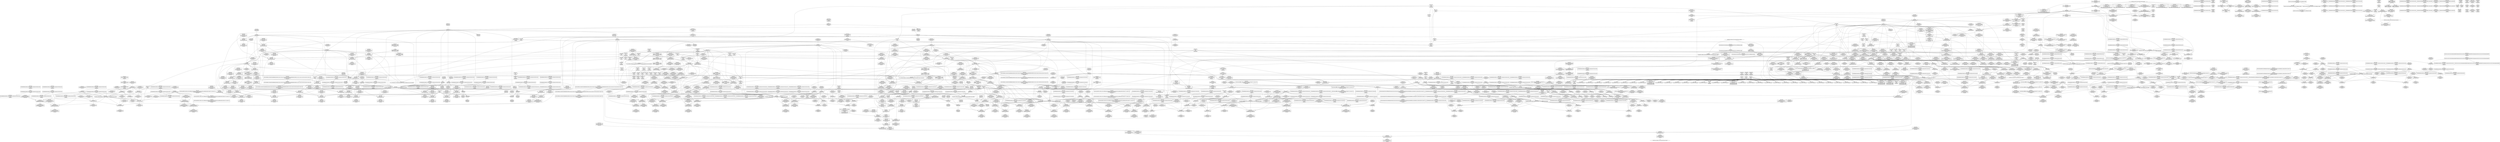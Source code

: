 digraph {
	CE0x4a07240 [shape=record,shape=Mrecord,label="{CE0x4a07240|__preempt_count_add:_tmp1}"]
	CE0x49edff0 [shape=record,shape=Mrecord,label="{CE0x49edff0|__preempt_count_add:_tmp6|./arch/x86/include/asm/preempt.h,73|*SummSink*}"]
	CE0x493f440 [shape=record,shape=Mrecord,label="{CE0x493f440|sock_has_perm:_net3|security/selinux/hooks.c,3974}"]
	CE0x48ef820 [shape=record,shape=Mrecord,label="{CE0x48ef820|i64*_getelementptr_inbounds_(_13_x_i64_,_13_x_i64_*___llvm_gcov_ctr126,_i64_0,_i64_8)|*Constant*|*SummSink*}"]
	CE0x48eec40 [shape=record,shape=Mrecord,label="{CE0x48eec40|__rcu_read_lock:_entry|*SummSource*}"]
	CE0x4960fb0 [shape=record,shape=Mrecord,label="{CE0x4960fb0|task_sid:_tobool1|security/selinux/hooks.c,208|*SummSource*}"]
	CE0x49870b0 [shape=record,shape=Mrecord,label="{CE0x49870b0|i64*_getelementptr_inbounds_(_4_x_i64_,_4_x_i64_*___llvm_gcov_ctr128,_i64_0,_i64_1)|*Constant*|*SummSink*}"]
	CE0x4992db0 [shape=record,shape=Mrecord,label="{CE0x4992db0|rcu_read_lock:_tmp13|include/linux/rcupdate.h,882}"]
	CE0x494c960 [shape=record,shape=Mrecord,label="{CE0x494c960|sock_has_perm:_tmp11|security/selinux/hooks.c,3970|*SummSource*}"]
	CE0x493d010 [shape=record,shape=Mrecord,label="{CE0x493d010|rcu_lock_acquire:_tmp5|include/linux/rcupdate.h,418}"]
	CE0x49e6250 [shape=record,shape=Mrecord,label="{CE0x49e6250|rcu_lock_release:_tmp5|include/linux/rcupdate.h,423|*SummSink*}"]
	CE0x48d3650 [shape=record,shape=Mrecord,label="{CE0x48d3650|i64*_getelementptr_inbounds_(_6_x_i64_,_6_x_i64_*___llvm_gcov_ctr327,_i64_0,_i64_5)|*Constant*}"]
	CE0x495f280 [shape=record,shape=Mrecord,label="{CE0x495f280|rcu_read_lock:_land.lhs.true2|*SummSink*}"]
	CE0x4990ca0 [shape=record,shape=Mrecord,label="{CE0x4990ca0|rcu_read_lock:_call3|include/linux/rcupdate.h,882|*SummSource*}"]
	CE0x4941fb0 [shape=record,shape=Mrecord,label="{CE0x4941fb0|i32_(i32,_i32,_i16,_i32,_%struct.common_audit_data*)*_bitcast_(i32_(i32,_i32,_i16,_i32,_%struct.common_audit_data.495*)*_avc_has_perm_to_i32_(i32,_i32,_i16,_i32,_%struct.common_audit_data*)*)|*Constant*|*SummSink*}"]
	CE0x48be540 [shape=record,shape=Mrecord,label="{CE0x48be540|i64*_getelementptr_inbounds_(_6_x_i64_,_6_x_i64_*___llvm_gcov_ctr327,_i64_0,_i64_3)|*Constant*|*SummSink*}"]
	CE0x49567e0 [shape=record,shape=Mrecord,label="{CE0x49567e0|_ret_void,_!dbg_!27735|include/linux/rcupdate.h,884|*SummSource*}"]
	CE0x4995e40 [shape=record,shape=Mrecord,label="{CE0x4995e40|i8*_getelementptr_inbounds_(_42_x_i8_,_42_x_i8_*_.str46,_i32_0,_i32_0)|*Constant*|*SummSink*}"]
	CE0x4a31a60 [shape=record,shape=Mrecord,label="{CE0x4a31a60|__preempt_count_sub:_tmp2}"]
	CE0x48eb890 [shape=record,shape=Mrecord,label="{CE0x48eb890|task_sid:_call|security/selinux/hooks.c,208}"]
	CE0x49477d0 [shape=record,shape=Mrecord,label="{CE0x49477d0|GLOBAL:_task_sid|*Constant*|*SummSink*}"]
	CE0x495c340 [shape=record,shape=Mrecord,label="{CE0x495c340|cred_sid:_tmp6|security/selinux/hooks.c,197}"]
	CE0x4985230 [shape=record,shape=Mrecord,label="{CE0x4985230|i64*_getelementptr_inbounds_(_4_x_i64_,_4_x_i64_*___llvm_gcov_ctr130,_i64_0,_i64_0)|*Constant*|*SummSink*}"]
	CE0x48f6710 [shape=record,shape=Mrecord,label="{CE0x48f6710|selinux_socket_getpeername:_tmp4|*LoadInst*|security/selinux/hooks.c,4231|*SummSink*}"]
	CE0x4995570 [shape=record,shape=Mrecord,label="{CE0x4995570|i32_883|*Constant*|*SummSource*}"]
	CE0x48b5970 [shape=record,shape=Mrecord,label="{CE0x48b5970|i64*_getelementptr_inbounds_(_2_x_i64_,_2_x_i64_*___llvm_gcov_ctr364,_i64_0,_i64_0)|*Constant*|*SummSource*}"]
	CE0x49819c0 [shape=record,shape=Mrecord,label="{CE0x49819c0|rcu_read_lock:_bb|*SummSink*}"]
	CE0x48cd490 [shape=record,shape=Mrecord,label="{CE0x48cd490|get_current:_tmp4|./arch/x86/include/asm/current.h,14|*SummSource*}"]
	CE0x4980480 [shape=record,shape=Mrecord,label="{CE0x4980480|_ret_void,_!dbg_!27735|include/linux/rcupdate.h,938|*SummSink*}"]
	CE0x4992f10 [shape=record,shape=Mrecord,label="{CE0x4992f10|rcu_read_lock:_tmp13|include/linux/rcupdate.h,882|*SummSource*}"]
	CE0x48dd6b0 [shape=record,shape=Mrecord,label="{CE0x48dd6b0|task_sid:_real_cred|security/selinux/hooks.c,208|*SummSink*}"]
	CE0x490a000 [shape=record,shape=Mrecord,label="{CE0x490a000|sock_has_perm:_tmp19|security/selinux/hooks.c,3977}"]
	CE0x49e6a30 [shape=record,shape=Mrecord,label="{CE0x49e6a30|rcu_lock_release:_tmp6}"]
	CE0x4a1f9b0 [shape=record,shape=Mrecord,label="{CE0x4a1f9b0|__preempt_count_sub:_sub|./arch/x86/include/asm/preempt.h,77|*SummSource*}"]
	CE0x494eff0 [shape=record,shape=Mrecord,label="{CE0x494eff0|_call_void_mcount()_#3}"]
	CE0x4930710 [shape=record,shape=Mrecord,label="{CE0x4930710|GLOBAL:_lockdep_rcu_suspicious|*Constant*|*SummSink*}"]
	"CONST[source:0(mediator),value:2(dynamic)][purpose:{object}]"
	CE0x49ac150 [shape=record,shape=Mrecord,label="{CE0x49ac150|rcu_read_unlock:_tmp15|include/linux/rcupdate.h,933|*SummSource*}"]
	CE0x499a6d0 [shape=record,shape=Mrecord,label="{CE0x499a6d0|rcu_read_unlock:_call3|include/linux/rcupdate.h,933}"]
	CE0x4961ef0 [shape=record,shape=Mrecord,label="{CE0x4961ef0|rcu_read_lock:_do.body|*SummSink*}"]
	CE0x494b830 [shape=record,shape=Mrecord,label="{CE0x494b830|i64_0|*Constant*|*SummSink*}"]
	CE0x4966710 [shape=record,shape=Mrecord,label="{CE0x4966710|rcu_lock_acquire:_entry}"]
	CE0x49939a0 [shape=record,shape=Mrecord,label="{CE0x49939a0|rcu_read_lock:_tmp15|include/linux/rcupdate.h,882|*SummSource*}"]
	CE0x495ef50 [shape=record,shape=Mrecord,label="{CE0x495ef50|task_sid:_tmp5|security/selinux/hooks.c,208|*SummSource*}"]
	CE0x48d0f00 [shape=record,shape=Mrecord,label="{CE0x48d0f00|sock_has_perm:_tmp13|security/selinux/hooks.c,3972|*SummSource*}"]
	CE0x49982b0 [shape=record,shape=Mrecord,label="{CE0x49982b0|rcu_read_lock:_tmp19|include/linux/rcupdate.h,882|*SummSource*}"]
	CE0x48ec400 [shape=record,shape=Mrecord,label="{CE0x48ec400|task_sid:_tmp|*SummSource*}"]
	CE0x4986390 [shape=record,shape=Mrecord,label="{CE0x4986390|rcu_lock_acquire:_tmp4|include/linux/rcupdate.h,418|*SummSource*}"]
	CE0x4a07a20 [shape=record,shape=Mrecord,label="{CE0x4a07a20|__rcu_read_unlock:_do.body|*SummSink*}"]
	CE0x4947570 [shape=record,shape=Mrecord,label="{CE0x4947570|GLOBAL:_task_sid|*Constant*}"]
	CE0x4943e10 [shape=record,shape=Mrecord,label="{CE0x4943e10|8:_%struct.sock*,_:_SCME_8,16_|*MultipleSource*|security/selinux/hooks.c, 3966|security/selinux/hooks.c,3966|security/selinux/hooks.c,3966}"]
	CE0x48ef5d0 [shape=record,shape=Mrecord,label="{CE0x48ef5d0|task_sid:_tmp9|security/selinux/hooks.c,208|*SummSink*}"]
	CE0x495fe90 [shape=record,shape=Mrecord,label="{CE0x495fe90|task_sid:_tmp8|security/selinux/hooks.c,208|*SummSink*}"]
	CE0x4981040 [shape=record,shape=Mrecord,label="{CE0x4981040|rcu_lock_acquire:_map|Function::rcu_lock_acquire&Arg::map::|*SummSink*}"]
	CE0x4945a90 [shape=record,shape=Mrecord,label="{CE0x4945a90|8:_%struct.sock*,_:_SCME_36,37_}"]
	CE0x497f970 [shape=record,shape=Mrecord,label="{CE0x497f970|GLOBAL:_rcu_read_unlock|*Constant*}"]
	CE0x48e8c00 [shape=record,shape=Mrecord,label="{CE0x48e8c00|i64*_getelementptr_inbounds_(_2_x_i64_,_2_x_i64_*___llvm_gcov_ctr98,_i64_0,_i64_1)|*Constant*|*SummSink*}"]
	CE0x4906090 [shape=record,shape=Mrecord,label="{CE0x4906090|task_sid:_land.lhs.true}"]
	CE0x496fe50 [shape=record,shape=Mrecord,label="{CE0x496fe50|__rcu_read_lock:_bb|*SummSource*}"]
	CE0x49a6410 [shape=record,shape=Mrecord,label="{CE0x49a6410|rcu_lock_acquire:_tmp|*SummSink*}"]
	CE0x49a7d40 [shape=record,shape=Mrecord,label="{CE0x49a7d40|__preempt_count_add:_entry}"]
	CE0x49871f0 [shape=record,shape=Mrecord,label="{CE0x49871f0|rcu_read_lock:_tmp4|include/linux/rcupdate.h,882|*SummSink*}"]
	CE0x4a278c0 [shape=record,shape=Mrecord,label="{CE0x4a278c0|i64*_getelementptr_inbounds_(_4_x_i64_,_4_x_i64_*___llvm_gcov_ctr135,_i64_0,_i64_0)|*Constant*}"]
	CE0x49879d0 [shape=record,shape=Mrecord,label="{CE0x49879d0|rcu_read_lock:_call|include/linux/rcupdate.h,882|*SummSink*}"]
	CE0x490b370 [shape=record,shape=Mrecord,label="{CE0x490b370|_call_void_lockdep_rcu_suspicious(i8*_getelementptr_inbounds_(_25_x_i8_,_25_x_i8_*_.str45,_i32_0,_i32_0),_i32_934,_i8*_getelementptr_inbounds_(_44_x_i8_,_44_x_i8_*_.str47,_i32_0,_i32_0))_#10,_!dbg_!27726|include/linux/rcupdate.h,933}"]
	CE0x49a80c0 [shape=record,shape=Mrecord,label="{CE0x49a80c0|rcu_read_unlock:_if.end}"]
	CE0x49e51b0 [shape=record,shape=Mrecord,label="{CE0x49e51b0|__preempt_count_add:_tmp2|*SummSource*}"]
	CE0x497b3b0 [shape=record,shape=Mrecord,label="{CE0x497b3b0|__preempt_count_add:_tmp5|./arch/x86/include/asm/preempt.h,72|*SummSink*}"]
	CE0x4a07780 [shape=record,shape=Mrecord,label="{CE0x4a07780|__preempt_count_add:_tmp4|./arch/x86/include/asm/preempt.h,72}"]
	CE0x49db510 [shape=record,shape=Mrecord,label="{CE0x49db510|i64*_getelementptr_inbounds_(_4_x_i64_,_4_x_i64_*___llvm_gcov_ctr129,_i64_0,_i64_2)|*Constant*|*SummSource*}"]
	CE0x4963320 [shape=record,shape=Mrecord,label="{CE0x4963320|_call_void___rcu_read_lock()_#10,_!dbg_!27710|include/linux/rcupdate.h,879|*SummSink*}"]
	CE0x494b260 [shape=record,shape=Mrecord,label="{CE0x494b260|sock_has_perm:_tmp7|security/selinux/hooks.c,3969|*SummSink*}"]
	CE0x49e6910 [shape=record,shape=Mrecord,label="{CE0x49e6910|i64*_getelementptr_inbounds_(_4_x_i64_,_4_x_i64_*___llvm_gcov_ctr133,_i64_0,_i64_3)|*Constant*|*SummSource*}"]
	CE0x49e6ef0 [shape=record,shape=Mrecord,label="{CE0x49e6ef0|rcu_lock_release:_tmp7}"]
	CE0x48fc190 [shape=record,shape=Mrecord,label="{CE0x48fc190|_call_void_mcount()_#3|*SummSource*}"]
	CE0x4968a70 [shape=record,shape=Mrecord,label="{CE0x4968a70|i64_7|*Constant*|*SummSink*}"]
	CE0x48dcd10 [shape=record,shape=Mrecord,label="{CE0x48dcd10|rcu_read_unlock:_tmp6|include/linux/rcupdate.h,933}"]
	CE0x4a145e0 [shape=record,shape=Mrecord,label="{CE0x4a145e0|__preempt_count_add:_tmp1|*SummSink*}"]
	CE0x4998990 [shape=record,shape=Mrecord,label="{CE0x4998990|rcu_read_lock:_tmp20|include/linux/rcupdate.h,882|*SummSink*}"]
	CE0x4940650 [shape=record,shape=Mrecord,label="{CE0x4940650|sock_has_perm:_sid5|security/selinux/hooks.c,3976|*SummSource*}"]
	CE0x48d2d20 [shape=record,shape=Mrecord,label="{CE0x48d2d20|avc_has_perm:_entry|*SummSink*}"]
	CE0x49962c0 [shape=record,shape=Mrecord,label="{CE0x49962c0|i64*_getelementptr_inbounds_(_11_x_i64_,_11_x_i64_*___llvm_gcov_ctr127,_i64_0,_i64_9)|*Constant*|*SummSource*}"]
	CE0x49a9d00 [shape=record,shape=Mrecord,label="{CE0x49a9d00|_call_void___preempt_count_add(i32_1)_#10,_!dbg_!27711|include/linux/rcupdate.h,239}"]
	CE0x4941ae0 [shape=record,shape=Mrecord,label="{CE0x4941ae0|sock_has_perm:_call6|security/selinux/hooks.c,3976|*SummSink*}"]
	CE0x497fb90 [shape=record,shape=Mrecord,label="{CE0x497fb90|_call_void_rcu_read_unlock()_#10,_!dbg_!27748|security/selinux/hooks.c,209|*SummSource*}"]
	CE0x4997140 [shape=record,shape=Mrecord,label="{CE0x4997140|rcu_read_lock:_tmp18|include/linux/rcupdate.h,882|*SummSource*}"]
	CE0x4944f90 [shape=record,shape=Mrecord,label="{CE0x4944f90|8:_%struct.sock*,_:_SCME_26,27_}"]
	CE0x48c3590 [shape=record,shape=Mrecord,label="{CE0x48c3590|avc_has_perm:_ssid|Function::avc_has_perm&Arg::ssid::}"]
	CE0x4980300 [shape=record,shape=Mrecord,label="{CE0x4980300|rcu_read_unlock:_entry|*SummSink*}"]
	CE0x4998820 [shape=record,shape=Mrecord,label="{CE0x4998820|rcu_read_lock:_tmp20|include/linux/rcupdate.h,882|*SummSource*}"]
	CE0x49acde0 [shape=record,shape=Mrecord,label="{CE0x49acde0|i64*_getelementptr_inbounds_(_11_x_i64_,_11_x_i64_*___llvm_gcov_ctr132,_i64_0,_i64_8)|*Constant*|*SummSink*}"]
	CE0x49a3ca0 [shape=record,shape=Mrecord,label="{CE0x49a3ca0|i64*_getelementptr_inbounds_(_4_x_i64_,_4_x_i64_*___llvm_gcov_ctr128,_i64_0,_i64_3)|*Constant*}"]
	CE0x48d8c60 [shape=record,shape=Mrecord,label="{CE0x48d8c60|selinux_socket_getpeername:_entry}"]
	CE0x5ba6580 [shape=record,shape=Mrecord,label="{CE0x5ba6580|i32_5|*Constant*}"]
	CE0x4966e10 [shape=record,shape=Mrecord,label="{CE0x4966e10|i64*_getelementptr_inbounds_(_2_x_i64_,_2_x_i64_*___llvm_gcov_ctr131,_i64_0,_i64_0)|*Constant*|*SummSource*}"]
	CE0x49a8c20 [shape=record,shape=Mrecord,label="{CE0x49a8c20|rcu_read_unlock:_tmp5|include/linux/rcupdate.h,933}"]
	CE0x48df2b0 [shape=record,shape=Mrecord,label="{CE0x48df2b0|i32_5|*Constant*|*SummSource*}"]
	CE0x4931240 [shape=record,shape=Mrecord,label="{CE0x4931240|i8*_getelementptr_inbounds_(_41_x_i8_,_41_x_i8_*_.str44,_i32_0,_i32_0)|*Constant*}"]
	CE0x4930570 [shape=record,shape=Mrecord,label="{CE0x4930570|GLOBAL:_lockdep_rcu_suspicious|*Constant*}"]
	CE0x497c810 [shape=record,shape=Mrecord,label="{CE0x497c810|i64*_getelementptr_inbounds_(_13_x_i64_,_13_x_i64_*___llvm_gcov_ctr126,_i64_0,_i64_11)|*Constant*|*SummSource*}"]
	CE0x4933400 [shape=record,shape=Mrecord,label="{CE0x4933400|i64*_getelementptr_inbounds_(_13_x_i64_,_13_x_i64_*___llvm_gcov_ctr126,_i64_0,_i64_11)|*Constant*}"]
	CE0x49a1ea0 [shape=record,shape=Mrecord,label="{CE0x49a1ea0|COLLAPSED:_GCMRE___llvm_gcov_ctr133_internal_global_4_x_i64_zeroinitializer:_elem_0:default:}"]
	CE0x495e510 [shape=record,shape=Mrecord,label="{CE0x495e510|i64_1|*Constant*}"]
	CE0x48e8fc0 [shape=record,shape=Mrecord,label="{CE0x48e8fc0|sock_has_perm:_tmp7|security/selinux/hooks.c,3969}"]
	CE0x48e8870 [shape=record,shape=Mrecord,label="{CE0x48e8870|__rcu_read_lock:_tmp}"]
	CE0x49a0010 [shape=record,shape=Mrecord,label="{CE0x49a0010|__rcu_read_lock:_tmp6|include/linux/rcupdate.h,240}"]
	CE0x4982be0 [shape=record,shape=Mrecord,label="{CE0x4982be0|rcu_read_lock:_do.end|*SummSource*}"]
	CE0x48eceb0 [shape=record,shape=Mrecord,label="{CE0x48eceb0|get_current:_tmp|*SummSource*}"]
	CE0x4946ff0 [shape=record,shape=Mrecord,label="{CE0x4946ff0|8:_%struct.sock*,_:_SCME_54,55_}"]
	CE0x49d2210 [shape=record,shape=Mrecord,label="{CE0x49d2210|i64*_getelementptr_inbounds_(_4_x_i64_,_4_x_i64_*___llvm_gcov_ctr133,_i64_0,_i64_2)|*Constant*|*SummSink*}"]
	CE0x48ba4b0 [shape=record,shape=Mrecord,label="{CE0x48ba4b0|selinux_socket_getpeername:_bb}"]
	CE0x49468d0 [shape=record,shape=Mrecord,label="{CE0x49468d0|8:_%struct.sock*,_:_SCME_48,49_}"]
	CE0x4956d50 [shape=record,shape=Mrecord,label="{CE0x4956d50|cred_sid:_tmp2|*SummSink*}"]
	CE0x4a12880 [shape=record,shape=Mrecord,label="{CE0x4a12880|__preempt_count_add:_tmp}"]
	CE0x4941840 [shape=record,shape=Mrecord,label="{CE0x4941840|sock_has_perm:_call6|security/selinux/hooks.c,3976}"]
	CE0x49e63f0 [shape=record,shape=Mrecord,label="{CE0x49e63f0|rcu_lock_release:_tmp5|include/linux/rcupdate.h,423}"]
	CE0x48c8670 [shape=record,shape=Mrecord,label="{CE0x48c8670|selinux_socket_getpeername:_call|security/selinux/hooks.c,4231|*SummSource*}"]
	CE0x496c620 [shape=record,shape=Mrecord,label="{CE0x496c620|i64*_getelementptr_inbounds_(_11_x_i64_,_11_x_i64_*___llvm_gcov_ctr132,_i64_0,_i64_10)|*Constant*|*SummSource*}"]
	CE0x49491c0 [shape=record,shape=Mrecord,label="{CE0x49491c0|i32_8|*Constant*}"]
	CE0x4956550 [shape=record,shape=Mrecord,label="{CE0x4956550|rcu_read_lock:_tmp2|*SummSource*}"]
	CE0x48e6750 [shape=record,shape=Mrecord,label="{CE0x48e6750|i64*_getelementptr_inbounds_(_11_x_i64_,_11_x_i64_*___llvm_gcov_ctr127,_i64_0,_i64_0)|*Constant*|*SummSource*}"]
	CE0x496f0d0 [shape=record,shape=Mrecord,label="{CE0x496f0d0|_ret_void,_!dbg_!27717|include/linux/rcupdate.h,245|*SummSink*}"]
	CE0x4981ea0 [shape=record,shape=Mrecord,label="{CE0x4981ea0|rcu_read_lock:_if.then|*SummSink*}"]
	CE0x48b4ba0 [shape=record,shape=Mrecord,label="{CE0x48b4ba0|selinux_socket_getpeername:_tmp|*SummSource*}"]
	CE0x496e1f0 [shape=record,shape=Mrecord,label="{CE0x496e1f0|rcu_lock_release:_map|Function::rcu_lock_release&Arg::map::}"]
	CE0x493e220 [shape=record,shape=Mrecord,label="{CE0x493e220|sock_has_perm:_u|security/selinux/hooks.c,3973|*SummSource*}"]
	CE0x4965890 [shape=record,shape=Mrecord,label="{CE0x4965890|task_sid:_tmp8|security/selinux/hooks.c,208}"]
	CE0x49a6650 [shape=record,shape=Mrecord,label="{CE0x49a6650|i64*_getelementptr_inbounds_(_11_x_i64_,_11_x_i64_*___llvm_gcov_ctr132,_i64_0,_i64_8)|*Constant*}"]
	CE0x49efc80 [shape=record,shape=Mrecord,label="{CE0x49efc80|i64*_getelementptr_inbounds_(_4_x_i64_,_4_x_i64_*___llvm_gcov_ctr134,_i64_0,_i64_1)|*Constant*|*SummSource*}"]
	CE0x48d1aa0 [shape=record,shape=Mrecord,label="{CE0x48d1aa0|sock_has_perm:_type|security/selinux/hooks.c,3972}"]
	CE0x4939410 [shape=record,shape=Mrecord,label="{CE0x4939410|__preempt_count_sub:_tmp1|*SummSink*}"]
	CE0x6688960 [shape=record,shape=Mrecord,label="{CE0x6688960|32:_%struct.sock*,_:_CRE_40,48_|*MultipleSource*|security/selinux/hooks.c,4231|Function::selinux_socket_getpeername&Arg::sock::}"]
	CE0x499e0e0 [shape=record,shape=Mrecord,label="{CE0x499e0e0|rcu_read_unlock:_tmp3|*SummSink*}"]
	CE0x499b120 [shape=record,shape=Mrecord,label="{CE0x499b120|rcu_lock_acquire:_tmp1}"]
	CE0x4911df0 [shape=record,shape=Mrecord,label="{CE0x4911df0|avc_has_perm:_tclass|Function::avc_has_perm&Arg::tclass::|*SummSource*}"]
	CE0x4971a60 [shape=record,shape=Mrecord,label="{CE0x4971a60|rcu_lock_release:_bb}"]
	CE0x48ec390 [shape=record,shape=Mrecord,label="{CE0x48ec390|COLLAPSED:_GCMRE___llvm_gcov_ctr126_internal_global_13_x_i64_zeroinitializer:_elem_0:default:}"]
	CE0x4935370 [shape=record,shape=Mrecord,label="{CE0x4935370|__preempt_count_sub:_do.body}"]
	CE0x49492f0 [shape=record,shape=Mrecord,label="{CE0x49492f0|i32_8|*Constant*|*SummSink*}"]
	CE0x4960c80 [shape=record,shape=Mrecord,label="{CE0x4960c80|0:_i8,_:_GCMR_task_sid.__warned_internal_global_i8_0,_section_.data.unlikely_,_align_1:_elem_0:default:}"]
	CE0x48dbb80 [shape=record,shape=Mrecord,label="{CE0x48dbb80|selinux_socket_getpeername:_tmp3|*SummSink*}"]
	"CONST[source:0(mediator),value:2(dynamic)][purpose:{subject}]"
	CE0x4965d20 [shape=record,shape=Mrecord,label="{CE0x4965d20|COLLAPSED:_GCMRE___llvm_gcov_ctr131_internal_global_2_x_i64_zeroinitializer:_elem_0:default:}"]
	CE0x48bd8d0 [shape=record,shape=Mrecord,label="{CE0x48bd8d0|sock_has_perm:_sk_security|security/selinux/hooks.c,3964|*SummSource*}"]
	CE0x49d1420 [shape=record,shape=Mrecord,label="{CE0x49d1420|_call_void_mcount()_#3|*SummSink*}"]
	CE0x49774f0 [shape=record,shape=Mrecord,label="{CE0x49774f0|rcu_lock_release:_tmp2|*SummSource*}"]
	CE0x4978590 [shape=record,shape=Mrecord,label="{CE0x4978590|i64*_getelementptr_inbounds_(_4_x_i64_,_4_x_i64_*___llvm_gcov_ctr130,_i64_0,_i64_0)|*Constant*|*SummSource*}"]
	CE0x4987ab0 [shape=record,shape=Mrecord,label="{CE0x4987ab0|rcu_read_lock:_tobool|include/linux/rcupdate.h,882|*SummSink*}"]
	CE0x49b0d40 [shape=record,shape=Mrecord,label="{CE0x49b0d40|i64*_getelementptr_inbounds_(_11_x_i64_,_11_x_i64_*___llvm_gcov_ctr132,_i64_0,_i64_10)|*Constant*}"]
	CE0x48eadb0 [shape=record,shape=Mrecord,label="{CE0x48eadb0|task_sid:_land.lhs.true2|*SummSource*}"]
	CE0x49d1680 [shape=record,shape=Mrecord,label="{CE0x49d1680|rcu_lock_acquire:_tmp|*SummSource*}"]
	CE0x4998f70 [shape=record,shape=Mrecord,label="{CE0x4998f70|i64*_getelementptr_inbounds_(_11_x_i64_,_11_x_i64_*___llvm_gcov_ctr127,_i64_0,_i64_10)|*Constant*}"]
	CE0x4931cc0 [shape=record,shape=Mrecord,label="{CE0x4931cc0|task_sid:_tmp21|security/selinux/hooks.c,208|*SummSource*}"]
	CE0x4961730 [shape=record,shape=Mrecord,label="{CE0x4961730|i64*_getelementptr_inbounds_(_4_x_i64_,_4_x_i64_*___llvm_gcov_ctr134,_i64_0,_i64_0)|*Constant*}"]
	CE0x49aeec0 [shape=record,shape=Mrecord,label="{CE0x49aeec0|rcu_read_unlock:_tmp20|include/linux/rcupdate.h,933|*SummSink*}"]
	CE0x495ee80 [shape=record,shape=Mrecord,label="{CE0x495ee80|i64_0|*Constant*}"]
	CE0x4980d80 [shape=record,shape=Mrecord,label="{CE0x4980d80|rcu_read_lock:_land.lhs.true|*SummSource*}"]
	CE0x49812f0 [shape=record,shape=Mrecord,label="{CE0x49812f0|_ret_void,_!dbg_!27717|include/linux/rcupdate.h,419}"]
	CE0x4966a00 [shape=record,shape=Mrecord,label="{CE0x4966a00|task_sid:_tmp6|security/selinux/hooks.c,208|*SummSource*}"]
	CE0x4a12d90 [shape=record,shape=Mrecord,label="{CE0x4a12d90|void_(i32*,_i32,_i32*)*_asm_addl_$1,_%gs:$0_,_*m,ri,*m,_dirflag_,_fpsr_,_flags_}"]
	CE0x4955ff0 [shape=record,shape=Mrecord,label="{CE0x4955ff0|_call_void_rcu_read_lock()_#10,_!dbg_!27712|security/selinux/hooks.c,207|*SummSource*}"]
	CE0x48baf40 [shape=record,shape=Mrecord,label="{CE0x48baf40|selinux_socket_getpeername:_tmp|*SummSink*}"]
	CE0x48ebd40 [shape=record,shape=Mrecord,label="{CE0x48ebd40|rcu_lock_acquire:_entry|*SummSink*}"]
	CE0x49848b0 [shape=record,shape=Mrecord,label="{CE0x49848b0|rcu_read_lock:_tmp6|include/linux/rcupdate.h,882}"]
	CE0x48d52b0 [shape=record,shape=Mrecord,label="{CE0x48d52b0|_call_void_mcount()_#3}"]
	CE0x4933860 [shape=record,shape=Mrecord,label="{CE0x4933860|i64*_getelementptr_inbounds_(_13_x_i64_,_13_x_i64_*___llvm_gcov_ctr126,_i64_0,_i64_9)|*Constant*}"]
	CE0x497e7a0 [shape=record,shape=Mrecord,label="{CE0x497e7a0|task_sid:_call7|security/selinux/hooks.c,208|*SummSink*}"]
	CE0x496a350 [shape=record,shape=Mrecord,label="{CE0x496a350|i64*_getelementptr_inbounds_(_13_x_i64_,_13_x_i64_*___llvm_gcov_ctr126,_i64_0,_i64_8)|*Constant*|*SummSource*}"]
	CE0x49e5d40 [shape=record,shape=Mrecord,label="{CE0x49e5d40|i64*_getelementptr_inbounds_(_4_x_i64_,_4_x_i64_*___llvm_gcov_ctr128,_i64_0,_i64_0)|*Constant*}"]
	CE0x48f9bd0 [shape=record,shape=Mrecord,label="{CE0x48f9bd0|sock_has_perm:_task|Function::sock_has_perm&Arg::task::|*SummSource*}"]
	CE0x48c8ea0 [shape=record,shape=Mrecord,label="{CE0x48c8ea0|cred_sid:_security|security/selinux/hooks.c,196}"]
	CE0x49363f0 [shape=record,shape=Mrecord,label="{CE0x49363f0|_call_void_asm_addl_$1,_%gs:$0_,_*m,ri,*m,_dirflag_,_fpsr_,_flags_(i32*___preempt_count,_i32_%sub,_i32*___preempt_count)_#3,_!dbg_!27717,_!srcloc_!27718|./arch/x86/include/asm/preempt.h,77}"]
	CE0x493d870 [shape=record,shape=Mrecord,label="{CE0x493d870|i8_2|*Constant*|*SummSink*}"]
	CE0x49585e0 [shape=record,shape=Mrecord,label="{CE0x49585e0|task_sid:_call3|security/selinux/hooks.c,208|*SummSink*}"]
	CE0x4a21650 [shape=record,shape=Mrecord,label="{CE0x4a21650|_call_void_mcount()_#3|*SummSource*}"]
	CE0x4993ff0 [shape=record,shape=Mrecord,label="{CE0x4993ff0|rcu_read_lock:_tmp16|include/linux/rcupdate.h,882|*SummSink*}"]
	CE0x48ed300 [shape=record,shape=Mrecord,label="{CE0x48ed300|cred_sid:_tmp6|security/selinux/hooks.c,197|*SummSource*}"]
	CE0x49e7860 [shape=record,shape=Mrecord,label="{CE0x49e7860|__rcu_read_unlock:_bb|*SummSource*}"]
	CE0x4a31630 [shape=record,shape=Mrecord,label="{CE0x4a31630|__preempt_count_sub:_tmp5|./arch/x86/include/asm/preempt.h,77}"]
	CE0x494b540 [shape=record,shape=Mrecord,label="{CE0x494b540|i64_0|*Constant*}"]
	CE0x49d4900 [shape=record,shape=Mrecord,label="{CE0x49d4900|_call_void_asm_sideeffect_,_memory_,_dirflag_,_fpsr_,_flags_()_#3,_!dbg_!27711,_!srcloc_!27714|include/linux/rcupdate.h,244|*SummSource*}"]
	CE0x48c8be0 [shape=record,shape=Mrecord,label="{CE0x48c8be0|i32_22|*Constant*|*SummSource*}"]
	CE0x49874a0 [shape=record,shape=Mrecord,label="{CE0x49874a0|i64_0|*Constant*}"]
	CE0x4958fc0 [shape=record,shape=Mrecord,label="{CE0x4958fc0|i64*_getelementptr_inbounds_(_13_x_i64_,_13_x_i64_*___llvm_gcov_ctr126,_i64_0,_i64_0)|*Constant*|*SummSink*}"]
	CE0x4996b30 [shape=record,shape=Mrecord,label="{CE0x4996b30|rcu_read_lock:_tmp17|include/linux/rcupdate.h,882|*SummSink*}"]
	CE0x4968cd0 [shape=record,shape=Mrecord,label="{CE0x4968cd0|i64_6|*Constant*|*SummSink*}"]
	CE0x4933170 [shape=record,shape=Mrecord,label="{CE0x4933170|task_sid:_tmp24|security/selinux/hooks.c,208}"]
	CE0x49784a0 [shape=record,shape=Mrecord,label="{CE0x49784a0|i64*_getelementptr_inbounds_(_4_x_i64_,_4_x_i64_*___llvm_gcov_ctr130,_i64_0,_i64_0)|*Constant*}"]
	CE0x4956ce0 [shape=record,shape=Mrecord,label="{CE0x4956ce0|cred_sid:_tmp2|*SummSource*}"]
	CE0x49eb080 [shape=record,shape=Mrecord,label="{CE0x49eb080|_call_void_mcount()_#3|*SummSink*}"]
	CE0x49a43d0 [shape=record,shape=Mrecord,label="{CE0x49a43d0|__preempt_count_add:_entry|*SummSink*}"]
	CE0x4936250 [shape=record,shape=Mrecord,label="{CE0x4936250|_call_void_asm_addl_$1,_%gs:$0_,_*m,ri,*m,_dirflag_,_fpsr_,_flags_(i32*___preempt_count,_i32_%sub,_i32*___preempt_count)_#3,_!dbg_!27717,_!srcloc_!27718|./arch/x86/include/asm/preempt.h,77|*SummSource*}"]
	CE0x48bf6c0 [shape=record,shape=Mrecord,label="{CE0x48bf6c0|selinux_socket_getpeername:_sk|security/selinux/hooks.c,4231}"]
	CE0x48bd290 [shape=record,shape=Mrecord,label="{CE0x48bd290|_ret_i32_%call1,_!dbg_!27715|security/selinux/hooks.c,4231|*SummSink*}"]
	CE0x48ba010 [shape=record,shape=Mrecord,label="{CE0x48ba010|selinux_socket_getpeername:_sk|security/selinux/hooks.c,4231|*SummSource*}"]
	CE0x49687c0 [shape=record,shape=Mrecord,label="{CE0x49687c0|i64_7|*Constant*}"]
	CE0x48dba40 [shape=record,shape=Mrecord,label="{CE0x48dba40|selinux_socket_getpeername:_tmp4|*LoadInst*|security/selinux/hooks.c,4231}"]
	CE0x49a2a70 [shape=record,shape=Mrecord,label="{CE0x49a2a70|rcu_read_unlock:_land.lhs.true2}"]
	CE0x49e9280 [shape=record,shape=Mrecord,label="{CE0x49e9280|rcu_lock_acquire:___here|*SummSink*}"]
	CE0x49121a0 [shape=record,shape=Mrecord,label="{CE0x49121a0|_ret_i32_%retval.0,_!dbg_!27728|security/selinux/avc.c,775}"]
	CE0x49ebc50 [shape=record,shape=Mrecord,label="{CE0x49ebc50|rcu_lock_release:_bb|*SummSink*}"]
	CE0x48bc750 [shape=record,shape=Mrecord,label="{CE0x48bc750|selinux_socket_getpeername:_bb|*SummSink*}"]
	CE0x49975f0 [shape=record,shape=Mrecord,label="{CE0x49975f0|i8_1|*Constant*}"]
	CE0x4947eb0 [shape=record,shape=Mrecord,label="{CE0x4947eb0|_ret_i32_%call7,_!dbg_!27749|security/selinux/hooks.c,210}"]
	CE0x49591a0 [shape=record,shape=Mrecord,label="{CE0x49591a0|task_sid:_do.body5}"]
	CE0x4970d10 [shape=record,shape=Mrecord,label="{CE0x4970d10|rcu_lock_acquire:_tmp6}"]
	CE0x48c80e0 [shape=record,shape=Mrecord,label="{CE0x48c80e0|get_current:_tmp1|*SummSink*}"]
	CE0x49838b0 [shape=record,shape=Mrecord,label="{CE0x49838b0|rcu_read_unlock:_tmp}"]
	CE0x49e9340 [shape=record,shape=Mrecord,label="{CE0x49e9340|rcu_lock_acquire:_indirectgoto}"]
	CE0x498b560 [shape=record,shape=Mrecord,label="{CE0x498b560|i64*_getelementptr_inbounds_(_4_x_i64_,_4_x_i64_*___llvm_gcov_ctr135,_i64_0,_i64_2)|*Constant*|*SummSink*}"]
	CE0x4983320 [shape=record,shape=Mrecord,label="{CE0x4983320|cred_sid:_sid|security/selinux/hooks.c,197|*SummSink*}"]
	CE0x4968fe0 [shape=record,shape=Mrecord,label="{CE0x4968fe0|task_sid:_tmp14|security/selinux/hooks.c,208|*SummSink*}"]
	CE0x49e6040 [shape=record,shape=Mrecord,label="{CE0x49e6040|rcu_lock_release:_tmp4|include/linux/rcupdate.h,423|*SummSink*}"]
	CE0x4931670 [shape=record,shape=Mrecord,label="{CE0x4931670|task_sid:_tmp20|security/selinux/hooks.c,208}"]
	CE0x4965290 [shape=record,shape=Mrecord,label="{CE0x4965290|task_sid:_tmp9|security/selinux/hooks.c,208}"]
	CE0x4956720 [shape=record,shape=Mrecord,label="{CE0x4956720|_ret_void,_!dbg_!27735|include/linux/rcupdate.h,884}"]
	CE0x4935300 [shape=record,shape=Mrecord,label="{CE0x4935300|i64*_getelementptr_inbounds_(_4_x_i64_,_4_x_i64_*___llvm_gcov_ctr135,_i64_0,_i64_0)|*Constant*|*SummSink*}"]
	CE0x4971510 [shape=record,shape=Mrecord,label="{CE0x4971510|rcu_lock_acquire:_tmp7|*SummSource*}"]
	CE0x49a3a70 [shape=record,shape=Mrecord,label="{CE0x49a3a70|rcu_read_unlock:_do.end|*SummSink*}"]
	CE0x48e8110 [shape=record,shape=Mrecord,label="{CE0x48e8110|rcu_lock_acquire:_map|Function::rcu_lock_acquire&Arg::map::|*SummSource*}"]
	CE0x495dcf0 [shape=record,shape=Mrecord,label="{CE0x495dcf0|task_sid:_land.lhs.true|*SummSource*}"]
	CE0x48eb0e0 [shape=record,shape=Mrecord,label="{CE0x48eb0e0|task_sid:_do.body|*SummSource*}"]
	CE0x4946ec0 [shape=record,shape=Mrecord,label="{CE0x4946ec0|8:_%struct.sock*,_:_SCME_53,54_}"]
	CE0x4949280 [shape=record,shape=Mrecord,label="{CE0x4949280|i32_8|*Constant*|*SummSource*}"]
	CE0x4969810 [shape=record,shape=Mrecord,label="{CE0x4969810|task_sid:_tmp16|security/selinux/hooks.c,208}"]
	CE0x494ded0 [shape=record,shape=Mrecord,label="{CE0x494ded0|sock_has_perm:_tmp5|security/selinux/hooks.c,3966}"]
	CE0x49771a0 [shape=record,shape=Mrecord,label="{CE0x49771a0|%struct.lockdep_map*_null|*Constant*|*SummSource*}"]
	CE0x4a079b0 [shape=record,shape=Mrecord,label="{CE0x4a079b0|__rcu_read_unlock:_do.body|*SummSource*}"]
	CE0x490a7f0 [shape=record,shape=Mrecord,label="{CE0x490a7f0|rcu_read_lock:_call3|include/linux/rcupdate.h,882|*SummSink*}"]
	CE0x48d9de0 [shape=record,shape=Mrecord,label="{CE0x48d9de0|i64*_getelementptr_inbounds_(_13_x_i64_,_13_x_i64_*___llvm_gcov_ctr126,_i64_0,_i64_0)|*Constant*}"]
	CE0x48dfa30 [shape=record,shape=Mrecord,label="{CE0x48dfa30|selinux_socket_getpeername:_tmp3|*SummSource*}"]
	CE0x48c7190 [shape=record,shape=Mrecord,label="{CE0x48c7190|get_current:_tmp1}"]
	CE0x4930390 [shape=record,shape=Mrecord,label="{CE0x4930390|i8*_getelementptr_inbounds_(_25_x_i8_,_25_x_i8_*_.str3,_i32_0,_i32_0)|*Constant*|*SummSource*}"]
	CE0x497cb20 [shape=record,shape=Mrecord,label="{CE0x497cb20|task_sid:_tmp25|security/selinux/hooks.c,208}"]
	CE0x495d0f0 [shape=record,shape=Mrecord,label="{CE0x495d0f0|cred_sid:_tmp1}"]
	CE0x4977dd0 [shape=record,shape=Mrecord,label="{CE0x4977dd0|i64_1|*Constant*}"]
	CE0x48ba770 [shape=record,shape=Mrecord,label="{CE0x48ba770|i64*_getelementptr_inbounds_(_2_x_i64_,_2_x_i64_*___llvm_gcov_ctr364,_i64_0,_i64_1)|*Constant*|*SummSink*}"]
	CE0x48c7230 [shape=record,shape=Mrecord,label="{CE0x48c7230|get_current:_tmp1|*SummSource*}"]
	CE0x49a2830 [shape=record,shape=Mrecord,label="{CE0x49a2830|_ret_void,_!dbg_!27719|./arch/x86/include/asm/preempt.h,73|*SummSource*}"]
	CE0x496da50 [shape=record,shape=Mrecord,label="{CE0x496da50|GLOBAL:_rcu_lock_release|*Constant*|*SummSink*}"]
	CE0x496e860 [shape=record,shape=Mrecord,label="{CE0x496e860|_ret_void,_!dbg_!27717|include/linux/rcupdate.h,424|*SummSource*}"]
	CE0x4959780 [shape=record,shape=Mrecord,label="{CE0x4959780|task_sid:_tobool|security/selinux/hooks.c,208}"]
	CE0x4965cb0 [shape=record,shape=Mrecord,label="{CE0x4965cb0|cred_sid:_tmp}"]
	CE0x48ee560 [shape=record,shape=Mrecord,label="{CE0x48ee560|rcu_read_lock:_entry|*SummSource*}"]
	CE0x49f0010 [shape=record,shape=Mrecord,label="{CE0x49f0010|__preempt_count_sub:_tmp4|./arch/x86/include/asm/preempt.h,77|*SummSink*}"]
	CE0x499d920 [shape=record,shape=Mrecord,label="{CE0x499d920|rcu_read_unlock:_tmp12|include/linux/rcupdate.h,933|*SummSink*}"]
	CE0x49d8080 [shape=record,shape=Mrecord,label="{CE0x49d8080|_call_void_lock_acquire(%struct.lockdep_map*_%map,_i32_0,_i32_0,_i32_2,_i32_0,_%struct.lockdep_map*_null,_i64_ptrtoint_(i8*_blockaddress(_rcu_lock_acquire,_%__here)_to_i64))_#10,_!dbg_!27716|include/linux/rcupdate.h,418|*SummSink*}"]
	CE0x49a9e30 [shape=record,shape=Mrecord,label="{CE0x49a9e30|_call_void___preempt_count_add(i32_1)_#10,_!dbg_!27711|include/linux/rcupdate.h,239|*SummSource*}"]
	CE0x496ae20 [shape=record,shape=Mrecord,label="{CE0x496ae20|task_sid:_tmp19|security/selinux/hooks.c,208}"]
	CE0x48bcd80 [shape=record,shape=Mrecord,label="{CE0x48bcd80|i64_1|*Constant*|*SummSource*}"]
	CE0x496e2b0 [shape=record,shape=Mrecord,label="{CE0x496e2b0|rcu_lock_release:_map|Function::rcu_lock_release&Arg::map::|*SummSource*}"]
	CE0x499ad10 [shape=record,shape=Mrecord,label="{CE0x499ad10|__preempt_count_sub:_entry|*SummSource*}"]
	CE0x49631d0 [shape=record,shape=Mrecord,label="{CE0x49631d0|_call_void___rcu_read_lock()_#10,_!dbg_!27710|include/linux/rcupdate.h,879|*SummSource*}"]
	CE0x48ea930 [shape=record,shape=Mrecord,label="{CE0x48ea930|task_sid:_tmp13|security/selinux/hooks.c,208|*SummSource*}"]
	CE0x499c010 [shape=record,shape=Mrecord,label="{CE0x499c010|rcu_read_unlock:_tmp1|*SummSink*}"]
	CE0x495b8f0 [shape=record,shape=Mrecord,label="{CE0x495b8f0|i64*_getelementptr_inbounds_(_11_x_i64_,_11_x_i64_*___llvm_gcov_ctr127,_i64_0,_i64_1)|*Constant*|*SummSource*}"]
	CE0x4966590 [shape=record,shape=Mrecord,label="{CE0x4966590|GLOBAL:_rcu_lock_acquire|*Constant*|*SummSource*}"]
	CE0x4969300 [shape=record,shape=Mrecord,label="{CE0x4969300|task_sid:_tmp15|security/selinux/hooks.c,208}"]
	CE0x49594c0 [shape=record,shape=Mrecord,label="{CE0x49594c0|_call_void_rcu_lock_acquire(%struct.lockdep_map*_rcu_lock_map)_#10,_!dbg_!27711|include/linux/rcupdate.h,881}"]
	CE0x48f3040 [shape=record,shape=Mrecord,label="{CE0x48f3040|_ret_i32_%retval.0,_!dbg_!27740|security/selinux/hooks.c,3977|*SummSink*}"]
	CE0x497e200 [shape=record,shape=Mrecord,label="{CE0x497e200|task_sid:_tmp27|security/selinux/hooks.c,208|*SummSink*}"]
	CE0x4a0b520 [shape=record,shape=Mrecord,label="{CE0x4a0b520|__preempt_count_sub:_sub|./arch/x86/include/asm/preempt.h,77|*SummSink*}"]
	CE0x494e5d0 [shape=record,shape=Mrecord,label="{CE0x494e5d0|i8_0|*Constant*|*SummSink*}"]
	CE0x4a1e740 [shape=record,shape=Mrecord,label="{CE0x4a1e740|__preempt_count_sub:_tmp3|*SummSink*}"]
	CE0x49d2600 [shape=record,shape=Mrecord,label="{CE0x49d2600|rcu_lock_release:_tmp4|include/linux/rcupdate.h,423|*SummSource*}"]
	CE0x48bed60 [shape=record,shape=Mrecord,label="{CE0x48bed60|sock_has_perm:_if.then|*SummSink*}"]
	CE0x48bd150 [shape=record,shape=Mrecord,label="{CE0x48bd150|get_current:_bb}"]
	CE0x4959950 [shape=record,shape=Mrecord,label="{CE0x4959950|task_sid:_call|security/selinux/hooks.c,208|*SummSource*}"]
	CE0x494d080 [shape=record,shape=Mrecord,label="{CE0x494d080|sock_has_perm:_tmp12|security/selinux/hooks.c,3970|*SummSource*}"]
	CE0x495e580 [shape=record,shape=Mrecord,label="{CE0x495e580|task_sid:_tmp1}"]
	CE0x4940fb0 [shape=record,shape=Mrecord,label="{CE0x4940fb0|sock_has_perm:_tmp16|security/selinux/hooks.c,3976|*SummSource*}"]
	CE0x49a4050 [shape=record,shape=Mrecord,label="{CE0x49a4050|rcu_read_unlock:_tobool|include/linux/rcupdate.h,933|*SummSource*}"]
	CE0x494d850 [shape=record,shape=Mrecord,label="{CE0x494d850|sock_has_perm:_tmp3|security/selinux/hooks.c,3964|*SummSource*}"]
	CE0x4951110 [shape=record,shape=Mrecord,label="{CE0x4951110|i64*_getelementptr_inbounds_(_11_x_i64_,_11_x_i64_*___llvm_gcov_ctr127,_i64_0,_i64_8)|*Constant*|*SummSink*}"]
	CE0x4983220 [shape=record,shape=Mrecord,label="{CE0x4983220|cred_sid:_sid|security/selinux/hooks.c,197|*SummSource*}"]
	CE0x4947120 [shape=record,shape=Mrecord,label="{CE0x4947120|8:_%struct.sock*,_:_SCME_55,56_}"]
	CE0x49ada10 [shape=record,shape=Mrecord,label="{CE0x49ada10|i8*_getelementptr_inbounds_(_44_x_i8_,_44_x_i8_*_.str47,_i32_0,_i32_0)|*Constant*}"]
	CE0x49868d0 [shape=record,shape=Mrecord,label="{CE0x49868d0|rcu_read_lock:_tmp5|include/linux/rcupdate.h,882}"]
	CE0x4905ec0 [shape=record,shape=Mrecord,label="{CE0x4905ec0|task_sid:_if.then|*SummSource*}"]
	CE0x4999370 [shape=record,shape=Mrecord,label="{CE0x4999370|rcu_read_lock:_tmp21|include/linux/rcupdate.h,884|*SummSink*}"]
	CE0x496c930 [shape=record,shape=Mrecord,label="{CE0x496c930|rcu_read_unlock:_tmp22|include/linux/rcupdate.h,935|*SummSink*}"]
	CE0x4965af0 [shape=record,shape=Mrecord,label="{CE0x4965af0|task_sid:_tmp6|security/selinux/hooks.c,208}"]
	CE0x496f840 [shape=record,shape=Mrecord,label="{CE0x496f840|_ret_void,_!dbg_!27717|include/linux/rcupdate.h,245}"]
	CE0x492f8d0 [shape=record,shape=Mrecord,label="{CE0x492f8d0|sock_has_perm:_tmp2|*LoadInst*|security/selinux/hooks.c,3964}"]
	CE0x4984250 [shape=record,shape=Mrecord,label="{CE0x4984250|rcu_read_unlock:_tmp13|include/linux/rcupdate.h,933|*SummSource*}"]
	CE0x4987020 [shape=record,shape=Mrecord,label="{CE0x4987020|__rcu_read_lock:_tmp|*SummSink*}"]
	CE0x4006130 [shape=record,shape=Mrecord,label="{CE0x4006130|GLOBAL:_sock_has_perm|*Constant*|*SummSource*}"]
	CE0x4936ba0 [shape=record,shape=Mrecord,label="{CE0x4936ba0|__preempt_count_add:_tmp3}"]
	CE0x49356e0 [shape=record,shape=Mrecord,label="{CE0x49356e0|__preempt_count_sub:_do.body|*SummSink*}"]
	CE0x496df10 [shape=record,shape=Mrecord,label="{CE0x496df10|_ret_void,_!dbg_!27717|include/linux/rcupdate.h,424|*SummSink*}"]
	CE0x48e7f90 [shape=record,shape=Mrecord,label="{CE0x48e7f90|rcu_lock_acquire:_map|Function::rcu_lock_acquire&Arg::map::}"]
	CE0x492fae0 [shape=record,shape=Mrecord,label="{CE0x492fae0|sock_has_perm:_tmp2|*LoadInst*|security/selinux/hooks.c,3964|*SummSource*}"]
	CE0x48ed5d0 [shape=record,shape=Mrecord,label="{CE0x48ed5d0|_ret_void,_!dbg_!27735|include/linux/rcupdate.h,884|*SummSink*}"]
	CE0x4950fa0 [shape=record,shape=Mrecord,label="{CE0x4950fa0|rcu_read_lock:_tmp9|include/linux/rcupdate.h,882}"]
	CE0x48d8980 [shape=record,shape=Mrecord,label="{CE0x48d8980|GLOBAL:_rcu_read_unlock.__warned|Global_var:rcu_read_unlock.__warned|*SummSource*}"]
	CE0x4943430 [shape=record,shape=Mrecord,label="{CE0x4943430|sock_has_perm:_retval.0}"]
	CE0x4958040 [shape=record,shape=Mrecord,label="{CE0x4958040|task_sid:_tmp13|security/selinux/hooks.c,208|*SummSink*}"]
	CE0x49435f0 [shape=record,shape=Mrecord,label="{CE0x49435f0|avc_has_perm:_auditdata|Function::avc_has_perm&Arg::auditdata::|*SummSource*}"]
	CE0x4912280 [shape=record,shape=Mrecord,label="{CE0x4912280|avc_has_perm:_requested|Function::avc_has_perm&Arg::requested::}"]
	CE0x4a143d0 [shape=record,shape=Mrecord,label="{CE0x4a143d0|__preempt_count_sub:_tmp3|*SummSource*}"]
	CE0x49ac500 [shape=record,shape=Mrecord,label="{CE0x49ac500|rcu_read_unlock:_tmp16|include/linux/rcupdate.h,933}"]
	CE0x494b9d0 [shape=record,shape=Mrecord,label="{CE0x494b9d0|GLOBAL:___llvm_gcov_ctr327|Global_var:__llvm_gcov_ctr327}"]
	CE0x495e8c0 [shape=record,shape=Mrecord,label="{CE0x495e8c0|_call_void_mcount()_#3}"]
	CE0x48ea7d0 [shape=record,shape=Mrecord,label="{CE0x48ea7d0|task_sid:_tmp13|security/selinux/hooks.c,208}"]
	CE0x4989fe0 [shape=record,shape=Mrecord,label="{CE0x4989fe0|__preempt_count_add:_bb|*SummSink*}"]
	CE0x4930140 [shape=record,shape=Mrecord,label="{CE0x4930140|i8*_getelementptr_inbounds_(_25_x_i8_,_25_x_i8_*_.str3,_i32_0,_i32_0)|*Constant*}"]
	CE0x49efa40 [shape=record,shape=Mrecord,label="{CE0x49efa40|GLOBAL:___preempt_count|Global_var:__preempt_count|*SummSink*}"]
	CE0x4946a00 [shape=record,shape=Mrecord,label="{CE0x4946a00|8:_%struct.sock*,_:_SCME_49,50_}"]
	CE0x49eacf0 [shape=record,shape=Mrecord,label="{CE0x49eacf0|rcu_lock_release:___here|*SummSink*}"]
	CE0x48ccb60 [shape=record,shape=Mrecord,label="{CE0x48ccb60|sock_has_perm:_net|security/selinux/hooks.c, 3966|*SummSource*}"]
	CE0x495ff00 [shape=record,shape=Mrecord,label="{CE0x495ff00|task_sid:_tmp8|security/selinux/hooks.c,208|*SummSource*}"]
	CE0x48d1200 [shape=record,shape=Mrecord,label="{CE0x48d1200|sock_has_perm:_tmp14|security/selinux/hooks.c,3972|*SummSink*}"]
	CE0x4994db0 [shape=record,shape=Mrecord,label="{CE0x4994db0|i8*_getelementptr_inbounds_(_25_x_i8_,_25_x_i8_*_.str45,_i32_0,_i32_0)|*Constant*|*SummSink*}"]
	CE0x4931df0 [shape=record,shape=Mrecord,label="{CE0x4931df0|task_sid:_tmp21|security/selinux/hooks.c,208|*SummSink*}"]
	CE0x48eeab0 [shape=record,shape=Mrecord,label="{CE0x48eeab0|GLOBAL:___rcu_read_lock|*Constant*|*SummSink*}"]
	CE0x48bda50 [shape=record,shape=Mrecord,label="{CE0x48bda50|sock_has_perm:_sk_security|security/selinux/hooks.c,3964}"]
	CE0x4982000 [shape=record,shape=Mrecord,label="{CE0x4982000|i32_1|*Constant*}"]
	CE0x4943770 [shape=record,shape=Mrecord,label="{CE0x4943770|avc_has_perm:_auditdata|Function::avc_has_perm&Arg::auditdata::|*SummSink*}"]
	CE0x495fa70 [shape=record,shape=Mrecord,label="{CE0x495fa70|rcu_read_lock:_call|include/linux/rcupdate.h,882|*SummSource*}"]
	CE0x48c5680 [shape=record,shape=Mrecord,label="{CE0x48c5680|sock_has_perm:_cleanup|*SummSource*}"]
	CE0x4a20a20 [shape=record,shape=Mrecord,label="{CE0x4a20a20|__preempt_count_sub:_tmp5|./arch/x86/include/asm/preempt.h,77|*SummSink*}"]
	CE0x49e5b30 [shape=record,shape=Mrecord,label="{CE0x49e5b30|__rcu_read_lock:_do.end|*SummSink*}"]
	CE0x4966280 [shape=record,shape=Mrecord,label="{CE0x4966280|task_sid:_if.end|*SummSource*}"]
	CE0x48e1ef0 [shape=record,shape=Mrecord,label="{CE0x48e1ef0|sock_has_perm:_sk_security|security/selinux/hooks.c,3964|*SummSink*}"]
	CE0x48cbd90 [shape=record,shape=Mrecord,label="{CE0x48cbd90|i64_ptrtoint_(i8*_blockaddress(_rcu_lock_release,_%__here)_to_i64)|*Constant*|*SummSource*}"]
	CE0x4959080 [shape=record,shape=Mrecord,label="{CE0x4959080|task_sid:_do.end|*SummSink*}"]
	CE0x48e88e0 [shape=record,shape=Mrecord,label="{CE0x48e88e0|COLLAPSED:_GCMRE___llvm_gcov_ctr128_internal_global_4_x_i64_zeroinitializer:_elem_0:default:}"]
	CE0x497b610 [shape=record,shape=Mrecord,label="{CE0x497b610|rcu_lock_release:_tmp3|*SummSource*}"]
	CE0x497ccc0 [shape=record,shape=Mrecord,label="{CE0x497ccc0|task_sid:_tmp25|security/selinux/hooks.c,208|*SummSource*}"]
	CE0x49a6970 [shape=record,shape=Mrecord,label="{CE0x49a6970|rcu_read_unlock:_tmp10|include/linux/rcupdate.h,933|*SummSink*}"]
	CE0x4960270 [shape=record,shape=Mrecord,label="{CE0x4960270|rcu_read_lock:_tmp|*SummSource*}"]
	CE0x495c4c0 [shape=record,shape=Mrecord,label="{CE0x495c4c0|i64*_getelementptr_inbounds_(_13_x_i64_,_13_x_i64_*___llvm_gcov_ctr126,_i64_0,_i64_1)|*Constant*|*SummSource*}"]
	CE0x4945e20 [shape=record,shape=Mrecord,label="{CE0x4945e20|8:_%struct.sock*,_:_SCME_39,40_}"]
	CE0x48ca850 [shape=record,shape=Mrecord,label="{CE0x48ca850|sock_has_perm:_if.end|*SummSource*}"]
	CE0x49e97f0 [shape=record,shape=Mrecord,label="{CE0x49e97f0|__rcu_read_lock:_tmp2|*SummSink*}"]
	CE0x49394e0 [shape=record,shape=Mrecord,label="{CE0x49394e0|i64*_getelementptr_inbounds_(_4_x_i64_,_4_x_i64_*___llvm_gcov_ctr129,_i64_0,_i64_0)|*Constant*|*SummSink*}"]
	CE0x48bf910 [shape=record,shape=Mrecord,label="{CE0x48bf910|COLLAPSED:_GCMRE_current_task_external_global_%struct.task_struct*:_elem_0:default:}"]
	CE0x48e6620 [shape=record,shape=Mrecord,label="{CE0x48e6620|i64*_getelementptr_inbounds_(_11_x_i64_,_11_x_i64_*___llvm_gcov_ctr127,_i64_0,_i64_0)|*Constant*}"]
	CE0x49a2b70 [shape=record,shape=Mrecord,label="{CE0x49a2b70|rcu_read_unlock:_land.lhs.true2|*SummSource*}"]
	CE0x4902740 [shape=record,shape=Mrecord,label="{CE0x4902740|sock_has_perm:_bb|*SummSink*}"]
	CE0x4947bc0 [shape=record,shape=Mrecord,label="{CE0x4947bc0|task_sid:_task|Function::task_sid&Arg::task::}"]
	CE0x48c32d0 [shape=record,shape=Mrecord,label="{CE0x48c32d0|selinux_socket_getpeername:_entry|*SummSource*}"]
	CE0x49d15a0 [shape=record,shape=Mrecord,label="{CE0x49d15a0|rcu_lock_acquire:_tmp}"]
	CE0x48e7160 [shape=record,shape=Mrecord,label="{CE0x48e7160|task_sid:_tmp4|*LoadInst*|security/selinux/hooks.c,208|*SummSource*}"]
	CE0x4942e30 [shape=record,shape=Mrecord,label="{CE0x4942e30|__rcu_read_lock:_tmp5|include/linux/rcupdate.h,239|*SummSink*}"]
	CE0x48db4f0 [shape=record,shape=Mrecord,label="{CE0x48db4f0|i64_1|*Constant*|*SummSink*}"]
	CE0x48bb410 [shape=record,shape=Mrecord,label="{CE0x48bb410|selinux_socket_getpeername:_sock|Function::selinux_socket_getpeername&Arg::sock::}"]
	CE0x4983470 [shape=record,shape=Mrecord,label="{CE0x4983470|_call_void_rcu_lock_acquire(%struct.lockdep_map*_rcu_lock_map)_#10,_!dbg_!27711|include/linux/rcupdate.h,881|*SummSink*}"]
	CE0x499a800 [shape=record,shape=Mrecord,label="{CE0x499a800|rcu_read_unlock:_call3|include/linux/rcupdate.h,933|*SummSource*}"]
	CE0x48c9f50 [shape=record,shape=Mrecord,label="{CE0x48c9f50|i32_0|*Constant*}"]
	CE0x499d7b0 [shape=record,shape=Mrecord,label="{CE0x499d7b0|rcu_read_unlock:_tmp12|include/linux/rcupdate.h,933|*SummSource*}"]
	CE0x4993d50 [shape=record,shape=Mrecord,label="{CE0x4993d50|rcu_read_lock:_tmp16|include/linux/rcupdate.h,882}"]
	CE0x4985dd0 [shape=record,shape=Mrecord,label="{CE0x4985dd0|rcu_read_unlock:_tobool|include/linux/rcupdate.h,933}"]
	CE0x4956c70 [shape=record,shape=Mrecord,label="{CE0x4956c70|cred_sid:_tmp2}"]
	CE0x4980150 [shape=record,shape=Mrecord,label="{CE0x4980150|rcu_read_unlock:_entry|*SummSource*}"]
	CE0x49a8810 [shape=record,shape=Mrecord,label="{CE0x49a8810|rcu_lock_release:_tmp|*SummSink*}"]
	CE0x48b4a10 [shape=record,shape=Mrecord,label="{CE0x48b4a10|sock_has_perm:_task|Function::sock_has_perm&Arg::task::}"]
	CE0x4998cd0 [shape=record,shape=Mrecord,label="{CE0x4998cd0|rcu_read_lock:_tmp21|include/linux/rcupdate.h,884}"]
	CE0x49a2c80 [shape=record,shape=Mrecord,label="{CE0x49a2c80|rcu_read_unlock:_land.lhs.true2|*SummSink*}"]
	CE0x48b4f90 [shape=record,shape=Mrecord,label="{CE0x48b4f90|get_current:_entry|*SummSource*}"]
	CE0x48bdc30 [shape=record,shape=Mrecord,label="{CE0x48bdc30|%struct.task_struct*_(%struct.task_struct**)*_asm_movq_%gs:$_1:P_,$0_,_r,im,_dirflag_,_fpsr_,_flags_}"]
	CE0x4959c40 [shape=record,shape=Mrecord,label="{CE0x4959c40|i64*_getelementptr_inbounds_(_2_x_i64_,_2_x_i64_*___llvm_gcov_ctr131,_i64_0,_i64_1)|*Constant*|*SummSource*}"]
	CE0x49e6d50 [shape=record,shape=Mrecord,label="{CE0x49e6d50|__rcu_read_unlock:_bb|*SummSink*}"]
	CE0x48bad60 [shape=record,shape=Mrecord,label="{CE0x48bad60|_call_void_mcount()_#3|*SummSink*}"]
	CE0x48b4d70 [shape=record,shape=Mrecord,label="{CE0x48b4d70|selinux_socket_getpeername:_sock|Function::selinux_socket_getpeername&Arg::sock::|*SummSink*}"]
	CE0x494a190 [shape=record,shape=Mrecord,label="{CE0x494a190|sock_has_perm:_tmp6|security/selinux/hooks.c,3969}"]
	CE0x4985810 [shape=record,shape=Mrecord,label="{CE0x4985810|rcu_read_lock:_tmp7|include/linux/rcupdate.h,882|*SummSink*}"]
	CE0x496ce10 [shape=record,shape=Mrecord,label="{CE0x496ce10|rcu_read_unlock:_tmp22|include/linux/rcupdate.h,935}"]
	CE0x49ebd60 [shape=record,shape=Mrecord,label="{CE0x49ebd60|i64*_getelementptr_inbounds_(_4_x_i64_,_4_x_i64_*___llvm_gcov_ctr133,_i64_0,_i64_0)|*Constant*}"]
	CE0x49d4150 [shape=record,shape=Mrecord,label="{CE0x49d4150|GLOBAL:_lock_release|*Constant*}"]
	CE0x496ffd0 [shape=record,shape=Mrecord,label="{CE0x496ffd0|__rcu_read_lock:_bb|*SummSink*}"]
	CE0x4984d00 [shape=record,shape=Mrecord,label="{CE0x4984d00|rcu_read_lock:_tmp7|include/linux/rcupdate.h,882}"]
	CE0x494d3f0 [shape=record,shape=Mrecord,label="{CE0x494d3f0|i64*_getelementptr_inbounds_(_6_x_i64_,_6_x_i64_*___llvm_gcov_ctr327,_i64_0,_i64_4)|*Constant*|*SummSink*}"]
	CE0x48be130 [shape=record,shape=Mrecord,label="{CE0x48be130|_ret_void,_!dbg_!27717|include/linux/rcupdate.h,419|*SummSink*}"]
	CE0x48d31b0 [shape=record,shape=Mrecord,label="{CE0x48d31b0|sock_has_perm:_retval.0|*SummSource*}"]
	CE0x49461b0 [shape=record,shape=Mrecord,label="{CE0x49461b0|8:_%struct.sock*,_:_SCME_42,43_}"]
	CE0x4983110 [shape=record,shape=Mrecord,label="{CE0x4983110|cred_sid:_tmp5|security/selinux/hooks.c,196|*SummSink*}"]
	CE0x49a4c50 [shape=record,shape=Mrecord,label="{CE0x49a4c50|__rcu_read_lock:_tmp3}"]
	CE0x4942a70 [shape=record,shape=Mrecord,label="{CE0x4942a70|rcu_read_lock:_tmp8|include/linux/rcupdate.h,882|*SummSource*}"]
	CE0x4971980 [shape=record,shape=Mrecord,label="{CE0x4971980|rcu_lock_release:_indirectgoto|*SummSink*}"]
	CE0x496b940 [shape=record,shape=Mrecord,label="{CE0x496b940|_call_void_lockdep_rcu_suspicious(i8*_getelementptr_inbounds_(_25_x_i8_,_25_x_i8_*_.str3,_i32_0,_i32_0),_i32_208,_i8*_getelementptr_inbounds_(_41_x_i8_,_41_x_i8_*_.str44,_i32_0,_i32_0))_#10,_!dbg_!27732|security/selinux/hooks.c,208}"]
	CE0x495e9b0 [shape=record,shape=Mrecord,label="{CE0x495e9b0|_call_void_mcount()_#3|*SummSource*}"]
	CE0x48d1d40 [shape=record,shape=Mrecord,label="{CE0x48d1d40|sock_has_perm:_type|security/selinux/hooks.c,3972|*SummSink*}"]
	CE0x49932c0 [shape=record,shape=Mrecord,label="{CE0x49932c0|rcu_read_lock:_tmp14|include/linux/rcupdate.h,882}"]
	CE0x49a2940 [shape=record,shape=Mrecord,label="{CE0x49a2940|rcu_read_unlock:_if.then|*SummSink*}"]
	CE0x4965d90 [shape=record,shape=Mrecord,label="{CE0x4965d90|cred_sid:_tmp|*SummSource*}"]
	CE0x49a36d0 [shape=record,shape=Mrecord,label="{CE0x49a36d0|GLOBAL:___preempt_count_add|*Constant*|*SummSink*}"]
	CE0x494cf10 [shape=record,shape=Mrecord,label="{CE0x494cf10|sock_has_perm:_tmp12|security/selinux/hooks.c,3970}"]
	CE0x48bee10 [shape=record,shape=Mrecord,label="{CE0x48bee10|sock_has_perm:_if.end}"]
	CE0x48e7c00 [shape=record,shape=Mrecord,label="{CE0x48e7c00|i64_4|*Constant*|*SummSource*}"]
	CE0x4933f70 [shape=record,shape=Mrecord,label="{CE0x4933f70|__rcu_read_unlock:_tmp2|*SummSource*}"]
	CE0x4a090a0 [shape=record,shape=Mrecord,label="{CE0x4a090a0|__preempt_count_sub:_bb}"]
	CE0x496ea10 [shape=record,shape=Mrecord,label="{CE0x496ea10|_call_void___rcu_read_unlock()_#10,_!dbg_!27734|include/linux/rcupdate.h,937|*SummSource*}"]
	CE0x493fbc0 [shape=record,shape=Mrecord,label="{CE0x493fbc0|sock_has_perm:_tmp15|security/selinux/hooks.c,3974|*SummSink*}"]
	CE0x48c50a0 [shape=record,shape=Mrecord,label="{CE0x48c50a0|selinux_socket_getpeername:_call|security/selinux/hooks.c,4231}"]
	CE0x4962fb0 [shape=record,shape=Mrecord,label="{CE0x4962fb0|task_sid:_do.end6|*SummSource*}"]
	CE0x49eaea0 [shape=record,shape=Mrecord,label="{CE0x49eaea0|_call_void_mcount()_#3}"]
	CE0x48d5b00 [shape=record,shape=Mrecord,label="{CE0x48d5b00|GLOBAL:_sock_has_perm|*Constant*|*SummSink*}"]
	CE0x48f66a0 [shape=record,shape=Mrecord,label="{CE0x48f66a0|GLOBAL:_sock_has_perm|*Constant*}"]
	CE0x48ea390 [shape=record,shape=Mrecord,label="{CE0x48ea390|task_sid:_tmp12|security/selinux/hooks.c,208}"]
	CE0x49367f0 [shape=record,shape=Mrecord,label="{CE0x49367f0|__rcu_read_unlock:_tmp3}"]
	CE0x4966840 [shape=record,shape=Mrecord,label="{CE0x4966840|task_sid:_tmp7|security/selinux/hooks.c,208}"]
	CE0x48d62c0 [shape=record,shape=Mrecord,label="{CE0x48d62c0|32:_%struct.sock*,_:_CRE_16,24_|*MultipleSource*|security/selinux/hooks.c,4231|Function::selinux_socket_getpeername&Arg::sock::}"]
	CE0x4945270 [shape=record,shape=Mrecord,label="{CE0x4945270|8:_%struct.sock*,_:_SCME_29,30_}"]
	CE0x49a9780 [shape=record,shape=Mrecord,label="{CE0x49a9780|rcu_read_unlock:_tmp5|include/linux/rcupdate.h,933|*SummSource*}"]
	CE0x48bbfc0 [shape=record,shape=Mrecord,label="{CE0x48bbfc0|i64*_getelementptr_inbounds_(_2_x_i64_,_2_x_i64_*___llvm_gcov_ctr364,_i64_0,_i64_0)|*Constant*}"]
	CE0x48f89c0 [shape=record,shape=Mrecord,label="{CE0x48f89c0|sock_has_perm:_sk|Function::sock_has_perm&Arg::sk::|*SummSource*}"]
	CE0x4999300 [shape=record,shape=Mrecord,label="{CE0x4999300|i64*_getelementptr_inbounds_(_11_x_i64_,_11_x_i64_*___llvm_gcov_ctr127,_i64_0,_i64_10)|*Constant*|*SummSink*}"]
	CE0x4985540 [shape=record,shape=Mrecord,label="{CE0x4985540|rcu_lock_acquire:_bb|*SummSink*}"]
	CE0x49e98e0 [shape=record,shape=Mrecord,label="{CE0x49e98e0|i64*_getelementptr_inbounds_(_4_x_i64_,_4_x_i64_*___llvm_gcov_ctr128,_i64_0,_i64_2)|*Constant*}"]
	CE0x49608e0 [shape=record,shape=Mrecord,label="{CE0x49608e0|cred_sid:_tmp5|security/selinux/hooks.c,196}"]
	CE0x49661b0 [shape=record,shape=Mrecord,label="{CE0x49661b0|task_sid:_if.end}"]
	CE0x49eab70 [shape=record,shape=Mrecord,label="{CE0x49eab70|rcu_lock_release:___here}"]
	CE0x48f4270 [shape=record,shape=Mrecord,label="{CE0x48f4270|_ret_i32_%retval.0,_!dbg_!27740|security/selinux/hooks.c,3977}"]
	CE0x48eb6d0 [shape=record,shape=Mrecord,label="{CE0x48eb6d0|task_sid:_tmp4|*LoadInst*|security/selinux/hooks.c,208|*SummSink*}"]
	CE0x49db6d0 [shape=record,shape=Mrecord,label="{CE0x49db6d0|i64*_getelementptr_inbounds_(_4_x_i64_,_4_x_i64_*___llvm_gcov_ctr129,_i64_0,_i64_2)|*Constant*|*SummSink*}"]
	CE0x49d1a00 [shape=record,shape=Mrecord,label="{CE0x49d1a00|i64*_getelementptr_inbounds_(_4_x_i64_,_4_x_i64_*___llvm_gcov_ctr134,_i64_0,_i64_1)|*Constant*}"]
	CE0x48eddd0 [shape=record,shape=Mrecord,label="{CE0x48eddd0|_call_void_rcu_read_lock()_#10,_!dbg_!27712|security/selinux/hooks.c,207|*SummSink*}"]
	CE0x49a64a0 [shape=record,shape=Mrecord,label="{CE0x49a64a0|i64*_getelementptr_inbounds_(_4_x_i64_,_4_x_i64_*___llvm_gcov_ctr130,_i64_0,_i64_1)|*Constant*|*SummSink*}"]
	CE0x4971610 [shape=record,shape=Mrecord,label="{CE0x4971610|rcu_lock_acquire:_tmp7|*SummSink*}"]
	CE0x4944850 [shape=record,shape=Mrecord,label="{CE0x4944850|task_sid:_tmp3}"]
	CE0x49a1a10 [shape=record,shape=Mrecord,label="{CE0x49a1a10|i64*_getelementptr_inbounds_(_11_x_i64_,_11_x_i64_*___llvm_gcov_ctr132,_i64_0,_i64_0)|*Constant*}"]
	CE0x48d8af0 [shape=record,shape=Mrecord,label="{CE0x48d8af0|GLOBAL:_rcu_read_unlock.__warned|Global_var:rcu_read_unlock.__warned|*SummSink*}"]
	CE0x4988900 [shape=record,shape=Mrecord,label="{CE0x4988900|__rcu_read_lock:_tmp7|include/linux/rcupdate.h,240}"]
	CE0x495ec50 [shape=record,shape=Mrecord,label="{CE0x495ec50|i64_3|*Constant*|*SummSink*}"]
	CE0x4982990 [shape=record,shape=Mrecord,label="{CE0x4982990|i64*_getelementptr_inbounds_(_11_x_i64_,_11_x_i64_*___llvm_gcov_ctr132,_i64_0,_i64_1)|*Constant*|*SummSource*}"]
	CE0x49af260 [shape=record,shape=Mrecord,label="{CE0x49af260|rcu_read_unlock:_tmp17|include/linux/rcupdate.h,933}"]
	CE0x4990560 [shape=record,shape=Mrecord,label="{CE0x4990560|rcu_read_lock:_tmp12|include/linux/rcupdate.h,882}"]
	CE0x4937690 [shape=record,shape=Mrecord,label="{CE0x4937690|__preempt_count_add:_do.end}"]
	CE0x4a09cc0 [shape=record,shape=Mrecord,label="{CE0x4a09cc0|__preempt_count_add:_tmp7|./arch/x86/include/asm/preempt.h,73}"]
	CE0x499df30 [shape=record,shape=Mrecord,label="{CE0x499df30|rcu_read_unlock:_tmp3}"]
	CE0x4932040 [shape=record,shape=Mrecord,label="{CE0x4932040|task_sid:_tmp22|security/selinux/hooks.c,208}"]
	CE0x4999250 [shape=record,shape=Mrecord,label="{CE0x4999250|i64*_getelementptr_inbounds_(_11_x_i64_,_11_x_i64_*___llvm_gcov_ctr127,_i64_0,_i64_10)|*Constant*|*SummSource*}"]
	CE0x4a12c00 [shape=record,shape=Mrecord,label="{CE0x4a12c00|COLLAPSED:_GCMRE___llvm_gcov_ctr129_internal_global_4_x_i64_zeroinitializer:_elem_0:default:}"]
	CE0x48bca10 [shape=record,shape=Mrecord,label="{CE0x48bca10|COLLAPSED:_GCMRE___llvm_gcov_ctr364_internal_global_2_x_i64_zeroinitializer:_elem_0:default:}"]
	CE0x48bcee0 [shape=record,shape=Mrecord,label="{CE0x48bcee0|selinux_socket_getpeername:_bb|*SummSource*}"]
	CE0x49d8570 [shape=record,shape=Mrecord,label="{CE0x49d8570|i64*_getelementptr_inbounds_(_4_x_i64_,_4_x_i64_*___llvm_gcov_ctr134,_i64_0,_i64_2)|*Constant*|*SummSource*}"]
	CE0x493e560 [shape=record,shape=Mrecord,label="{CE0x493e560|sock_has_perm:_tmp17|security/selinux/hooks.c,3976}"]
	CE0x49d41c0 [shape=record,shape=Mrecord,label="{CE0x49d41c0|_call_void_lock_release(%struct.lockdep_map*_%map,_i32_1,_i64_ptrtoint_(i8*_blockaddress(_rcu_lock_release,_%__here)_to_i64))_#10,_!dbg_!27716|include/linux/rcupdate.h,423|*SummSource*}"]
	CE0x49519c0 [shape=record,shape=Mrecord,label="{CE0x49519c0|rcu_read_lock:_tmp10|include/linux/rcupdate.h,882|*SummSink*}"]
	CE0x4995dd0 [shape=record,shape=Mrecord,label="{CE0x4995dd0|i8*_getelementptr_inbounds_(_42_x_i8_,_42_x_i8_*_.str46,_i32_0,_i32_0)|*Constant*|*SummSource*}"]
	CE0x493feb0 [shape=record,shape=Mrecord,label="{CE0x493feb0|sock_has_perm:_sk4|security/selinux/hooks.c,3974|*SummSource*}"]
	CE0x4977e40 [shape=record,shape=Mrecord,label="{CE0x4977e40|__rcu_read_lock:_tmp1}"]
	CE0x4a1ed60 [shape=record,shape=Mrecord,label="{CE0x4a1ed60|__preempt_count_sub:_do.end}"]
	CE0x490a680 [shape=record,shape=Mrecord,label="{CE0x490a680|sock_has_perm:_tmp20|security/selinux/hooks.c,3977|*SummSource*}"]
	CE0x49ec9d0 [shape=record,shape=Mrecord,label="{CE0x49ec9d0|_call_void_mcount()_#3|*SummSink*}"]
	CE0x48cc740 [shape=record,shape=Mrecord,label="{CE0x48cc740|i64*_getelementptr_inbounds_(_11_x_i64_,_11_x_i64_*___llvm_gcov_ctr132,_i64_0,_i64_0)|*Constant*|*SummSink*}"]
	CE0x48c8540 [shape=record,shape=Mrecord,label="{CE0x48c8540|get_current:_tmp2}"]
	CE0x49434a0 [shape=record,shape=Mrecord,label="{CE0x49434a0|avc_has_perm:_auditdata|Function::avc_has_perm&Arg::auditdata::}"]
	CE0x4905fb0 [shape=record,shape=Mrecord,label="{CE0x4905fb0|task_sid:_if.then|*SummSink*}"]
	CE0x497f810 [shape=record,shape=Mrecord,label="{CE0x497f810|_ret_i32_%tmp6,_!dbg_!27716|security/selinux/hooks.c,197|*SummSink*}"]
	CE0x48c84d0 [shape=record,shape=Mrecord,label="{CE0x48c84d0|get_current:_tmp2|*SummSink*}"]
	CE0x48c8f50 [shape=record,shape=Mrecord,label="{CE0x48c8f50|sock_has_perm:_ad|security/selinux/hooks.c, 3965}"]
	CE0x4970460 [shape=record,shape=Mrecord,label="{CE0x4970460|i64_ptrtoint_(i8*_blockaddress(_rcu_lock_acquire,_%__here)_to_i64)|*Constant*}"]
	CE0x48d1550 [shape=record,shape=Mrecord,label="{CE0x48d1550|sock_has_perm:_tmp14|security/selinux/hooks.c,3972}"]
	CE0x48e8b90 [shape=record,shape=Mrecord,label="{CE0x48e8b90|get_current:_tmp|*SummSink*}"]
	CE0x4940020 [shape=record,shape=Mrecord,label="{CE0x4940020|sock_has_perm:_sk4|security/selinux/hooks.c,3974|*SummSink*}"]
	CE0x48c9840 [shape=record,shape=Mrecord,label="{CE0x48c9840|sock_has_perm:_tmp}"]
	CE0x4949f90 [shape=record,shape=Mrecord,label="{CE0x4949f90|16:_i32,_24:_i16,_:_CRE_24,26_|*MultipleSource*|*LoadInst*|security/selinux/hooks.c,3964|security/selinux/hooks.c,3964|security/selinux/hooks.c,3969}"]
	CE0x497ddf0 [shape=record,shape=Mrecord,label="{CE0x497ddf0|task_sid:_tmp27|security/selinux/hooks.c,208|*SummSource*}"]
	CE0x4988b50 [shape=record,shape=Mrecord,label="{CE0x4988b50|__preempt_count_sub:_tmp7|./arch/x86/include/asm/preempt.h,78|*SummSink*}"]
	CE0x4941e40 [shape=record,shape=Mrecord,label="{CE0x4941e40|i32_(i32,_i32,_i16,_i32,_%struct.common_audit_data*)*_bitcast_(i32_(i32,_i32,_i16,_i32,_%struct.common_audit_data.495*)*_avc_has_perm_to_i32_(i32,_i32,_i16,_i32,_%struct.common_audit_data*)*)|*Constant*|*SummSource*}"]
	CE0x48c82f0 [shape=record,shape=Mrecord,label="{CE0x48c82f0|get_current:_tmp4|./arch/x86/include/asm/current.h,14}"]
	CE0x4993b10 [shape=record,shape=Mrecord,label="{CE0x4993b10|rcu_read_lock:_tmp15|include/linux/rcupdate.h,882|*SummSink*}"]
	CE0x4957910 [shape=record,shape=Mrecord,label="{CE0x4957910|i32_77|*Constant*|*SummSource*}"]
	CE0x4959bd0 [shape=record,shape=Mrecord,label="{CE0x4959bd0|i64*_getelementptr_inbounds_(_2_x_i64_,_2_x_i64_*___llvm_gcov_ctr131,_i64_0,_i64_1)|*Constant*}"]
	CE0x48bc120 [shape=record,shape=Mrecord,label="{CE0x48bc120|i64*_getelementptr_inbounds_(_2_x_i64_,_2_x_i64_*___llvm_gcov_ctr364,_i64_0,_i64_1)|*Constant*}"]
	CE0x48c3750 [shape=record,shape=Mrecord,label="{CE0x48c3750|avc_has_perm:_ssid|Function::avc_has_perm&Arg::ssid::|*SummSink*}"]
	CE0x497bff0 [shape=record,shape=Mrecord,label="{CE0x497bff0|_call_void_mcount()_#3}"]
	CE0x49ef8b0 [shape=record,shape=Mrecord,label="{CE0x49ef8b0|GLOBAL:___preempt_count|Global_var:__preempt_count}"]
	CE0x4958f20 [shape=record,shape=Mrecord,label="{CE0x4958f20|_call_void_asm_sideeffect_,_memory_,_dirflag_,_fpsr_,_flags_()_#3,_!dbg_!27714,_!srcloc_!27715|include/linux/rcupdate.h,239}"]
	CE0x49eff30 [shape=record,shape=Mrecord,label="{CE0x49eff30|__preempt_count_sub:_tmp4|./arch/x86/include/asm/preempt.h,77}"]
	CE0x496c2b0 [shape=record,shape=Mrecord,label="{CE0x496c2b0|rcu_read_lock:_tmp3|*SummSource*}"]
	CE0x499a110 [shape=record,shape=Mrecord,label="{CE0x499a110|cred_sid:_bb|*SummSource*}"]
	CE0x48bd4c0 [shape=record,shape=Mrecord,label="{CE0x48bd4c0|i64*_getelementptr_inbounds_(_2_x_i64_,_2_x_i64_*___llvm_gcov_ctr98,_i64_0,_i64_0)|*Constant*|*SummSink*}"]
	CE0x4a31100 [shape=record,shape=Mrecord,label="{CE0x4a31100|COLLAPSED:_GCMRE___llvm_gcov_ctr135_internal_global_4_x_i64_zeroinitializer:_elem_0:default:}"]
	CE0x48df6c0 [shape=record,shape=Mrecord,label="{CE0x48df6c0|sock_has_perm:_tmp8|security/selinux/hooks.c,3969|*SummSource*}"]
	CE0x4a02bd0 [shape=record,shape=Mrecord,label="{CE0x4a02bd0|__rcu_read_unlock:_tmp3|*SummSink*}"]
	CE0x49e9e10 [shape=record,shape=Mrecord,label="{CE0x49e9e10|i8*_undef|*Constant*}"]
	CE0x4964890 [shape=record,shape=Mrecord,label="{CE0x4964890|task_sid:_bb}"]
	CE0x48c3950 [shape=record,shape=Mrecord,label="{CE0x48c3950|avc_has_perm:_tsid|Function::avc_has_perm&Arg::tsid::}"]
	CE0x493c210 [shape=record,shape=Mrecord,label="{CE0x493c210|i64*_getelementptr_inbounds_(_6_x_i64_,_6_x_i64_*___llvm_gcov_ctr327,_i64_0,_i64_3)|*Constant*|*SummSource*}"]
	CE0x48d2180 [shape=record,shape=Mrecord,label="{CE0x48d2180|0:_i8,_8:_%struct.lsm_network_audit*,_24:_%struct.selinux_audit_data*,_:_SCMRE_0,1_|*MultipleSource*|security/selinux/hooks.c, 3965|security/selinux/hooks.c,3972}"]
	CE0x4980980 [shape=record,shape=Mrecord,label="{CE0x4980980|_ret_void,_!dbg_!27735|include/linux/rcupdate.h,938|*SummSource*}"]
	CE0x494c8f0 [shape=record,shape=Mrecord,label="{CE0x494c8f0|sock_has_perm:_tmp11|security/selinux/hooks.c,3970}"]
	CE0x4965770 [shape=record,shape=Mrecord,label="{CE0x4965770|rcu_read_lock:_tmp4|include/linux/rcupdate.h,882|*SummSource*}"]
	CE0x4997720 [shape=record,shape=Mrecord,label="{CE0x4997720|_call_void_lockdep_rcu_suspicious(i8*_getelementptr_inbounds_(_25_x_i8_,_25_x_i8_*_.str45,_i32_0,_i32_0),_i32_883,_i8*_getelementptr_inbounds_(_42_x_i8_,_42_x_i8_*_.str46,_i32_0,_i32_0))_#10,_!dbg_!27728|include/linux/rcupdate.h,882}"]
	CE0x4980af0 [shape=record,shape=Mrecord,label="{CE0x4980af0|rcu_read_lock:_land.lhs.true}"]
	CE0x491e4c0 [shape=record,shape=Mrecord,label="{CE0x491e4c0|i32_2|*Constant*|*SummSink*}"]
	CE0x494c2c0 [shape=record,shape=Mrecord,label="{CE0x494c2c0|sock_has_perm:_tmp10|security/selinux/hooks.c,3969|*SummSource*}"]
	CE0x499ffa0 [shape=record,shape=Mrecord,label="{CE0x499ffa0|i64*_getelementptr_inbounds_(_4_x_i64_,_4_x_i64_*___llvm_gcov_ctr128,_i64_0,_i64_3)|*Constant*|*SummSink*}"]
	CE0x496e600 [shape=record,shape=Mrecord,label="{CE0x496e600|GLOBAL:___rcu_read_unlock|*Constant*}"]
	CE0x495f060 [shape=record,shape=Mrecord,label="{CE0x495f060|rcu_read_lock:_land.lhs.true2}"]
	CE0x4962d50 [shape=record,shape=Mrecord,label="{CE0x4962d50|task_sid:_do.body|*SummSink*}"]
	CE0x49576b0 [shape=record,shape=Mrecord,label="{CE0x49576b0|cred_sid:_tmp3|*SummSource*}"]
	CE0x4931010 [shape=record,shape=Mrecord,label="{CE0x4931010|i32_208|*Constant*|*SummSink*}"]
	CE0x499d4a0 [shape=record,shape=Mrecord,label="{CE0x499d4a0|rcu_read_unlock:_tmp11|include/linux/rcupdate.h,933|*SummSink*}"]
	CE0x49565c0 [shape=record,shape=Mrecord,label="{CE0x49565c0|rcu_read_lock:_tmp2|*SummSink*}"]
	CE0x4967470 [shape=record,shape=Mrecord,label="{CE0x4967470|rcu_read_lock:_tobool|include/linux/rcupdate.h,882|*SummSource*}"]
	CE0x499dfd0 [shape=record,shape=Mrecord,label="{CE0x499dfd0|rcu_read_unlock:_tmp3|*SummSource*}"]
	CE0x49af950 [shape=record,shape=Mrecord,label="{CE0x49af950|rcu_read_unlock:_tmp18|include/linux/rcupdate.h,933|*SummSource*}"]
	CE0x49ee6e0 [shape=record,shape=Mrecord,label="{CE0x49ee6e0|__rcu_read_unlock:_tmp1}"]
	CE0x4935560 [shape=record,shape=Mrecord,label="{CE0x4935560|__preempt_count_sub:_do.body|*SummSource*}"]
	CE0x48c21d0 [shape=record,shape=Mrecord,label="{CE0x48c21d0|selinux_socket_getpeername:_tmp2|*SummSink*}"]
	CE0x4951c40 [shape=record,shape=Mrecord,label="{CE0x4951c40|rcu_read_lock:_tmp11|include/linux/rcupdate.h,882}"]
	CE0x48bd020 [shape=record,shape=Mrecord,label="{CE0x48bd020|selinux_socket_getpeername:_sock|Function::selinux_socket_getpeername&Arg::sock::|*SummSource*}"]
	CE0x4988510 [shape=record,shape=Mrecord,label="{CE0x4988510|_ret_void,_!dbg_!27720|./arch/x86/include/asm/preempt.h,78|*SummSource*}"]
	CE0x49a0500 [shape=record,shape=Mrecord,label="{CE0x49a0500|__rcu_read_lock:_tmp7|include/linux/rcupdate.h,240|*SummSource*}"]
	CE0x4982cf0 [shape=record,shape=Mrecord,label="{CE0x4982cf0|rcu_read_lock:_do.end|*SummSink*}"]
	CE0x499af70 [shape=record,shape=Mrecord,label="{CE0x499af70|_ret_void,_!dbg_!27720|./arch/x86/include/asm/preempt.h,78}"]
	CE0x49493c0 [shape=record,shape=Mrecord,label="{CE0x49493c0|sock_has_perm:_call|security/selinux/hooks.c,3967}"]
	CE0x493e660 [shape=record,shape=Mrecord,label="{CE0x493e660|sock_has_perm:_sclass|security/selinux/hooks.c,3976|*SummSink*}"]
	CE0x48dd8f0 [shape=record,shape=Mrecord,label="{CE0x48dd8f0|i32_1|*Constant*}"]
	CE0x499de30 [shape=record,shape=Mrecord,label="{CE0x499de30|__rcu_read_lock:_do.body|*SummSink*}"]
	CE0x499cf40 [shape=record,shape=Mrecord,label="{CE0x499cf40|rcu_lock_acquire:_tmp2}"]
	CE0x49d2590 [shape=record,shape=Mrecord,label="{CE0x49d2590|rcu_lock_release:_tmp4|include/linux/rcupdate.h,423}"]
	CE0x4943da0 [shape=record,shape=Mrecord,label="{CE0x4943da0|8:_%struct.sock*,_:_SCME_0,4_|*MultipleSource*|security/selinux/hooks.c, 3966|security/selinux/hooks.c,3966|security/selinux/hooks.c,3966}"]
	CE0x49eb3f0 [shape=record,shape=Mrecord,label="{CE0x49eb3f0|i64*_getelementptr_inbounds_(_4_x_i64_,_4_x_i64_*___llvm_gcov_ctr135,_i64_0,_i64_3)|*Constant*}"]
	CE0x49ec120 [shape=record,shape=Mrecord,label="{CE0x49ec120|rcu_lock_acquire:_indirectgoto|*SummSource*}"]
	CE0x4968940 [shape=record,shape=Mrecord,label="{CE0x4968940|i64_7|*Constant*|*SummSource*}"]
	CE0x49eaf30 [shape=record,shape=Mrecord,label="{CE0x49eaf30|_call_void_mcount()_#3|*SummSource*}"]
	CE0x4976a30 [shape=record,shape=Mrecord,label="{CE0x4976a30|GLOBAL:_lock_acquire|*Constant*|*SummSink*}"]
	CE0x48cd980 [shape=record,shape=Mrecord,label="{CE0x48cd980|i64*_getelementptr_inbounds_(_2_x_i64_,_2_x_i64_*___llvm_gcov_ctr98,_i64_0,_i64_0)|*Constant*}"]
	CE0x49a1190 [shape=record,shape=Mrecord,label="{CE0x49a1190|_call_void_mcount()_#3}"]
	CE0x49431c0 [shape=record,shape=Mrecord,label="{CE0x49431c0|avc_has_perm:_requested|Function::avc_has_perm&Arg::requested::|*SummSource*}"]
	CE0x494b6c0 [shape=record,shape=Mrecord,label="{CE0x494b6c0|i64_0|*Constant*|*SummSource*}"]
	CE0x49e5220 [shape=record,shape=Mrecord,label="{CE0x49e5220|__preempt_count_add:_tmp2|*SummSink*}"]
	CE0x4932730 [shape=record,shape=Mrecord,label="{CE0x4932730|task_sid:_tmp24|security/selinux/hooks.c,208|*SummSource*}"]
	CE0x48b7b30 [shape=record,shape=Mrecord,label="{CE0x48b7b30|selinux_socket_getpeername:_tmp1|*SummSink*}"]
	CE0x49328b0 [shape=record,shape=Mrecord,label="{CE0x49328b0|task_sid:_tmp23|security/selinux/hooks.c,208}"]
	CE0x49e2970 [shape=record,shape=Mrecord,label="{CE0x49e2970|__preempt_count_sub:_bb|*SummSink*}"]
	CE0x497b760 [shape=record,shape=Mrecord,label="{CE0x497b760|rcu_lock_release:_tmp3|*SummSink*}"]
	CE0x49317f0 [shape=record,shape=Mrecord,label="{CE0x49317f0|task_sid:_tmp20|security/selinux/hooks.c,208|*SummSink*}"]
	CE0x49a88e0 [shape=record,shape=Mrecord,label="{CE0x49a88e0|GLOBAL:___llvm_gcov_ctr132|Global_var:__llvm_gcov_ctr132|*SummSource*}"]
	CE0x497c540 [shape=record,shape=Mrecord,label="{CE0x497c540|__rcu_read_lock:_do.end|*SummSource*}"]
	CE0x496b300 [shape=record,shape=Mrecord,label="{CE0x496b300|i8_1|*Constant*}"]
	CE0x48bdb70 [shape=record,shape=Mrecord,label="{CE0x48bdb70|get_current:_tmp4|./arch/x86/include/asm/current.h,14|*SummSink*}"]
	CE0x49ea800 [shape=record,shape=Mrecord,label="{CE0x49ea800|i8*_undef|*Constant*|*SummSink*}"]
	CE0x48d8ff0 [shape=record,shape=Mrecord,label="{CE0x48d8ff0|get_current:_tmp}"]
	CE0x490b3e0 [shape=record,shape=Mrecord,label="{CE0x490b3e0|rcu_read_unlock:_tmp11|include/linux/rcupdate.h,933}"]
	CE0x493fd80 [shape=record,shape=Mrecord,label="{CE0x493fd80|sock_has_perm:_sk4|security/selinux/hooks.c,3974}"]
	CE0x4951720 [shape=record,shape=Mrecord,label="{CE0x4951720|rcu_read_lock:_tmp10|include/linux/rcupdate.h,882}"]
	CE0x496e6f0 [shape=record,shape=Mrecord,label="{CE0x496e6f0|_ret_void,_!dbg_!27717|include/linux/rcupdate.h,424}"]
	CE0x49ef1a0 [shape=record,shape=Mrecord,label="{CE0x49ef1a0|i64*_getelementptr_inbounds_(_4_x_i64_,_4_x_i64_*___llvm_gcov_ctr129,_i64_0,_i64_3)|*Constant*}"]
	CE0x48c3cc0 [shape=record,shape=Mrecord,label="{CE0x48c3cc0|_call_void_mcount()_#3|*SummSink*}"]
	CE0x49a5b00 [shape=record,shape=Mrecord,label="{CE0x49a5b00|rcu_read_unlock:_tobool1|include/linux/rcupdate.h,933|*SummSource*}"]
	CE0x4964a40 [shape=record,shape=Mrecord,label="{CE0x4964a40|task_sid:_bb|*SummSink*}"]
	CE0x49a1320 [shape=record,shape=Mrecord,label="{CE0x49a1320|_call_void_mcount()_#3|*SummSink*}"]
	CE0x49a5900 [shape=record,shape=Mrecord,label="{CE0x49a5900|rcu_read_unlock:_tmp9|include/linux/rcupdate.h,933}"]
	CE0x496f230 [shape=record,shape=Mrecord,label="{CE0x496f230|__rcu_read_unlock:_entry}"]
	CE0x496a960 [shape=record,shape=Mrecord,label="{CE0x496a960|task_sid:_tmp18|security/selinux/hooks.c,208|*SummSink*}"]
	CE0x49a2f40 [shape=record,shape=Mrecord,label="{CE0x49a2f40|rcu_lock_acquire:_tmp3}"]
	CE0x49a33f0 [shape=record,shape=Mrecord,label="{CE0x49a33f0|rcu_read_unlock:_tobool1|include/linux/rcupdate.h,933|*SummSink*}"]
	"CONST[source:1(input),value:2(dynamic)][purpose:{object}]"
	CE0x49366e0 [shape=record,shape=Mrecord,label="{CE0x49366e0|_call_void_mcount()_#3|*SummSource*}"]
	CE0x49676f0 [shape=record,shape=Mrecord,label="{CE0x49676f0|rcu_read_lock:_tobool1|include/linux/rcupdate.h,882|*SummSink*}"]
	CE0x496fc70 [shape=record,shape=Mrecord,label="{CE0x496fc70|_ret_void,_!dbg_!27717|include/linux/rcupdate.h,245|*SummSource*}"]
	CE0x48c6a30 [shape=record,shape=Mrecord,label="{CE0x48c6a30|GLOBAL:___llvm_gcov_ctr327|Global_var:__llvm_gcov_ctr327|*SummSink*}"]
	CE0x49787c0 [shape=record,shape=Mrecord,label="{CE0x49787c0|i64*_getelementptr_inbounds_(_4_x_i64_,_4_x_i64_*___llvm_gcov_ctr128,_i64_0,_i64_1)|*Constant*}"]
	CE0x4933fe0 [shape=record,shape=Mrecord,label="{CE0x4933fe0|__rcu_read_unlock:_tmp2|*SummSink*}"]
	CE0x494d6e0 [shape=record,shape=Mrecord,label="{CE0x494d6e0|sock_has_perm:_tmp3|security/selinux/hooks.c,3964}"]
	CE0x48c4450 [shape=record,shape=Mrecord,label="{CE0x48c4450|32:_%struct.sock*,_:_CRE_8,16_|*MultipleSource*|security/selinux/hooks.c,4231|Function::selinux_socket_getpeername&Arg::sock::}"]
	CE0x49d42f0 [shape=record,shape=Mrecord,label="{CE0x49d42f0|_call_void_lock_release(%struct.lockdep_map*_%map,_i32_1,_i64_ptrtoint_(i8*_blockaddress(_rcu_lock_release,_%__here)_to_i64))_#10,_!dbg_!27716|include/linux/rcupdate.h,423|*SummSink*}"]
	CE0x48dd5a0 [shape=record,shape=Mrecord,label="{CE0x48dd5a0|task_sid:_real_cred|security/selinux/hooks.c,208|*SummSource*}"]
	CE0x495ffd0 [shape=record,shape=Mrecord,label="{CE0x495ffd0|GLOBAL:_task_sid.__warned|Global_var:task_sid.__warned}"]
	CE0x49e48e0 [shape=record,shape=Mrecord,label="{CE0x49e48e0|i64*_getelementptr_inbounds_(_4_x_i64_,_4_x_i64_*___llvm_gcov_ctr129,_i64_0,_i64_1)|*Constant*|*SummSink*}"]
	CE0x49a5730 [shape=record,shape=Mrecord,label="{CE0x49a5730|rcu_lock_acquire:_indirectgoto|*SummSink*}"]
	CE0x49ebe00 [shape=record,shape=Mrecord,label="{CE0x49ebe00|i64*_getelementptr_inbounds_(_4_x_i64_,_4_x_i64_*___llvm_gcov_ctr133,_i64_0,_i64_0)|*Constant*|*SummSource*}"]
	CE0x494b1d0 [shape=record,shape=Mrecord,label="{CE0x494b1d0|i64_2|*Constant*|*SummSink*}"]
	CE0x495be20 [shape=record,shape=Mrecord,label="{CE0x495be20|task_sid:_tobool|security/selinux/hooks.c,208|*SummSink*}"]
	CE0x495f8f0 [shape=record,shape=Mrecord,label="{CE0x495f8f0|_ret_void,_!dbg_!27717|include/linux/rcupdate.h,419|*SummSource*}"]
	CE0x49a85b0 [shape=record,shape=Mrecord,label="{CE0x49a85b0|rcu_lock_release:_tmp1}"]
	CE0x494db70 [shape=record,shape=Mrecord,label="{CE0x494db70|sock_has_perm:_tmp4|security/selinux/hooks.c,3966|*SummSource*}"]
	CE0x6688b00 [shape=record,shape=Mrecord,label="{CE0x6688b00|selinux_socket_getpeername:_tmp4|*LoadInst*|security/selinux/hooks.c,4231|*SummSource*}"]
	CE0x4962f10 [shape=record,shape=Mrecord,label="{CE0x4962f10|task_sid:_do.end6}"]
	CE0x495aca0 [shape=record,shape=Mrecord,label="{CE0x495aca0|i32_77|*Constant*|*SummSink*}"]
	CE0x48cd1e0 [shape=record,shape=Mrecord,label="{CE0x48cd1e0|8:_%struct.sock*,_:_SCME_16,18_|*MultipleSource*|security/selinux/hooks.c, 3966|security/selinux/hooks.c,3966|security/selinux/hooks.c,3966}"]
	CE0x4944150 [shape=record,shape=Mrecord,label="{CE0x4944150|sock_has_perm:_tmp10|security/selinux/hooks.c,3969}"]
	CE0x49a66c0 [shape=record,shape=Mrecord,label="{CE0x49a66c0|rcu_read_unlock:_tmp9|include/linux/rcupdate.h,933|*SummSource*}"]
	CE0x493f920 [shape=record,shape=Mrecord,label="{CE0x493f920|sock_has_perm:_tmp15|security/selinux/hooks.c,3974}"]
	CE0x48da3c0 [shape=record,shape=Mrecord,label="{CE0x48da3c0|sock_has_perm:_tmp|*SummSink*}"]
	CE0x4960710 [shape=record,shape=Mrecord,label="{CE0x4960710|cred_sid:_tmp4|*LoadInst*|security/selinux/hooks.c,196|*SummSink*}"]
	CE0x4988210 [shape=record,shape=Mrecord,label="{CE0x4988210|__preempt_count_sub:_val|Function::__preempt_count_sub&Arg::val::|*SummSource*}"]
	CE0x497c8c0 [shape=record,shape=Mrecord,label="{CE0x497c8c0|i64*_getelementptr_inbounds_(_13_x_i64_,_13_x_i64_*___llvm_gcov_ctr126,_i64_0,_i64_11)|*Constant*|*SummSink*}"]
	CE0x49856a0 [shape=record,shape=Mrecord,label="{CE0x49856a0|rcu_read_lock:_tmp7|include/linux/rcupdate.h,882|*SummSource*}"]
	CE0x4999ba0 [shape=record,shape=Mrecord,label="{CE0x4999ba0|rcu_read_lock:_tmp22|include/linux/rcupdate.h,884|*SummSource*}"]
	CE0x49d7c40 [shape=record,shape=Mrecord,label="{CE0x49d7c40|rcu_lock_release:_indirectgoto}"]
	CE0x4983990 [shape=record,shape=Mrecord,label="{CE0x4983990|rcu_read_unlock:_tmp|*SummSource*}"]
	CE0x495cf00 [shape=record,shape=Mrecord,label="{CE0x495cf00|i64_3|*Constant*|*SummSource*}"]
	CE0x4911b20 [shape=record,shape=Mrecord,label="{CE0x4911b20|avc_has_perm:_tsid|Function::avc_has_perm&Arg::tsid::|*SummSink*}"]
	CE0x48c6c50 [shape=record,shape=Mrecord,label="{CE0x48c6c50|_call_void_mcount()_#3|*SummSource*}"]
	CE0x49ada80 [shape=record,shape=Mrecord,label="{CE0x49ada80|i8*_getelementptr_inbounds_(_44_x_i8_,_44_x_i8_*_.str47,_i32_0,_i32_0)|*Constant*|*SummSource*}"]
	CE0x494b060 [shape=record,shape=Mrecord,label="{CE0x494b060|i64_2|*Constant*|*SummSource*}"]
	CE0x4931860 [shape=record,shape=Mrecord,label="{CE0x4931860|task_sid:_tmp20|security/selinux/hooks.c,208|*SummSource*}"]
	CE0x49800e0 [shape=record,shape=Mrecord,label="{CE0x49800e0|GLOBAL:_rcu_read_unlock|*Constant*|*SummSource*}"]
	CE0x496e3c0 [shape=record,shape=Mrecord,label="{CE0x496e3c0|rcu_lock_release:_map|Function::rcu_lock_release&Arg::map::|*SummSink*}"]
	CE0x499cfb0 [shape=record,shape=Mrecord,label="{CE0x499cfb0|rcu_lock_acquire:_tmp2|*SummSource*}"]
	CE0x49655d0 [shape=record,shape=Mrecord,label="{CE0x49655d0|rcu_read_lock:_tmp4|include/linux/rcupdate.h,882}"]
	CE0x4959270 [shape=record,shape=Mrecord,label="{CE0x4959270|task_sid:_do.body5|*SummSource*}"]
	CE0x49814c0 [shape=record,shape=Mrecord,label="{CE0x49814c0|GLOBAL:___llvm_gcov_ctr132|Global_var:__llvm_gcov_ctr132}"]
	CE0x4971b40 [shape=record,shape=Mrecord,label="{CE0x4971b40|rcu_lock_release:_bb|*SummSource*}"]
	CE0x48d60c0 [shape=record,shape=Mrecord,label="{CE0x48d60c0|i64*_getelementptr_inbounds_(_6_x_i64_,_6_x_i64_*___llvm_gcov_ctr327,_i64_0,_i64_0)|*Constant*|*SummSource*}"]
	CE0x48dbab0 [shape=record,shape=Mrecord,label="{CE0x48dbab0|32:_%struct.sock*,_:_CRE_0,4_|*MultipleSource*|security/selinux/hooks.c,4231|Function::selinux_socket_getpeername&Arg::sock::}"]
	CE0x4938600 [shape=record,shape=Mrecord,label="{CE0x4938600|__preempt_count_sub:_tmp2|*SummSink*}"]
	CE0x4947250 [shape=record,shape=Mrecord,label="{CE0x4947250|i64_56|*Constant*}"]
	CE0x499a970 [shape=record,shape=Mrecord,label="{CE0x499a970|rcu_read_unlock:_call3|include/linux/rcupdate.h,933|*SummSink*}"]
	CE0x4993870 [shape=record,shape=Mrecord,label="{CE0x4993870|rcu_read_lock:_tmp15|include/linux/rcupdate.h,882}"]
	CE0x4961910 [shape=record,shape=Mrecord,label="{CE0x4961910|i64*_getelementptr_inbounds_(_4_x_i64_,_4_x_i64_*___llvm_gcov_ctr134,_i64_0,_i64_0)|*Constant*|*SummSource*}"]
	CE0x49640e0 [shape=record,shape=Mrecord,label="{CE0x49640e0|task_sid:_tmp9|security/selinux/hooks.c,208|*SummSource*}"]
	CE0x4936e40 [shape=record,shape=Mrecord,label="{CE0x4936e40|__preempt_count_add:_do.body|*SummSink*}"]
	CE0x48b4c50 [shape=record,shape=Mrecord,label="{CE0x48b4c50|32:_%struct.sock*,_:_CRE_4,6_|*MultipleSource*|security/selinux/hooks.c,4231|Function::selinux_socket_getpeername&Arg::sock::}"]
	CE0x496f2a0 [shape=record,shape=Mrecord,label="{CE0x496f2a0|__rcu_read_unlock:_entry|*SummSource*}"]
	CE0x49860b0 [shape=record,shape=Mrecord,label="{CE0x49860b0|i64*_getelementptr_inbounds_(_4_x_i64_,_4_x_i64_*___llvm_gcov_ctr130,_i64_0,_i64_2)|*Constant*|*SummSink*}"]
	CE0x4947a20 [shape=record,shape=Mrecord,label="{CE0x4947a20|task_sid:_entry|*SummSink*}"]
	CE0x4911930 [shape=record,shape=Mrecord,label="{CE0x4911930|cred_sid:_tmp4|*LoadInst*|security/selinux/hooks.c,196}"]
	CE0x49325a0 [shape=record,shape=Mrecord,label="{CE0x49325a0|i64*_getelementptr_inbounds_(_13_x_i64_,_13_x_i64_*___llvm_gcov_ctr126,_i64_0,_i64_10)|*Constant*|*SummSource*}"]
	CE0x49811a0 [shape=record,shape=Mrecord,label="{CE0x49811a0|rcu_read_lock:_call|include/linux/rcupdate.h,882}"]
	CE0x49ec8f0 [shape=record,shape=Mrecord,label="{CE0x49ec8f0|_call_void_mcount()_#3|*SummSource*}"]
	CE0x48e75d0 [shape=record,shape=Mrecord,label="{CE0x48e75d0|_call_void_mcount()_#3|*SummSource*}"]
	CE0x4970fc0 [shape=record,shape=Mrecord,label="{CE0x4970fc0|rcu_lock_acquire:_tmp6|*SummSource*}"]
	CE0x492e430 [shape=record,shape=Mrecord,label="{CE0x492e430|1216:_i8*,_:_CRE_1216,1224_|*MultipleSource*|Function::sock_has_perm&Arg::sk::|security/selinux/hooks.c,3964|*LoadInst*|security/selinux/hooks.c,4231}"]
	CE0x4946d90 [shape=record,shape=Mrecord,label="{CE0x4946d90|8:_%struct.sock*,_:_SCME_52,53_}"]
	CE0x48c2bd0 [shape=record,shape=Mrecord,label="{CE0x48c2bd0|GLOBAL:_current_task|Global_var:current_task|*SummSource*}"]
	CE0x4970d80 [shape=record,shape=Mrecord,label="{CE0x4970d80|i64*_getelementptr_inbounds_(_4_x_i64_,_4_x_i64_*___llvm_gcov_ctr130,_i64_0,_i64_3)|*Constant*|*SummSink*}"]
	CE0x48bccd0 [shape=record,shape=Mrecord,label="{CE0x48bccd0|sock_has_perm:_perms|Function::sock_has_perm&Arg::perms::|*SummSource*}"]
	CE0x496b590 [shape=record,shape=Mrecord,label="{CE0x496b590|i8_1|*Constant*|*SummSink*}"]
	CE0x49a5990 [shape=record,shape=Mrecord,label="{CE0x49a5990|rcu_read_unlock:_tobool1|include/linux/rcupdate.h,933}"]
	CE0x49ae170 [shape=record,shape=Mrecord,label="{CE0x49ae170|i64*_getelementptr_inbounds_(_11_x_i64_,_11_x_i64_*___llvm_gcov_ctr132,_i64_0,_i64_9)|*Constant*|*SummSink*}"]
	CE0x4a12e00 [shape=record,shape=Mrecord,label="{CE0x4a12e00|_call_void_asm_addl_$1,_%gs:$0_,_*m,ri,*m,_dirflag_,_fpsr_,_flags_(i32*___preempt_count,_i32_%val,_i32*___preempt_count)_#3,_!dbg_!27714,_!srcloc_!27717|./arch/x86/include/asm/preempt.h,72}"]
	CE0x48f54d0 [shape=record,shape=Mrecord,label="{CE0x48f54d0|i32_16|*Constant*|*SummSink*}"]
	CE0x48d1bd0 [shape=record,shape=Mrecord,label="{CE0x48d1bd0|sock_has_perm:_type|security/selinux/hooks.c,3972|*SummSource*}"]
	CE0x4963c90 [shape=record,shape=Mrecord,label="{CE0x4963c90|_call_void_mcount()_#3|*SummSource*}"]
	CE0x4a12770 [shape=record,shape=Mrecord,label="{CE0x4a12770|i64*_getelementptr_inbounds_(_4_x_i64_,_4_x_i64_*___llvm_gcov_ctr135,_i64_0,_i64_1)|*Constant*|*SummSink*}"]
	CE0x49e8ba0 [shape=record,shape=Mrecord,label="{CE0x49e8ba0|i64*_getelementptr_inbounds_(_4_x_i64_,_4_x_i64_*___llvm_gcov_ctr128,_i64_0,_i64_2)|*Constant*|*SummSink*}"]
	CE0x48e6320 [shape=record,shape=Mrecord,label="{CE0x48e6320|task_sid:_tmp11|security/selinux/hooks.c,208}"]
	CE0x4968dd0 [shape=record,shape=Mrecord,label="{CE0x4968dd0|task_sid:_tmp14|security/selinux/hooks.c,208}"]
	CE0x48da540 [shape=record,shape=Mrecord,label="{CE0x48da540|COLLAPSED:_GCMRE___llvm_gcov_ctr98_internal_global_2_x_i64_zeroinitializer:_elem_0:default:}"]
	CE0x4990b70 [shape=record,shape=Mrecord,label="{CE0x4990b70|rcu_read_lock:_call3|include/linux/rcupdate.h,882}"]
	CE0x49d1a90 [shape=record,shape=Mrecord,label="{CE0x49d1a90|__rcu_read_lock:_do.body|*SummSource*}"]
	CE0x4961fd0 [shape=record,shape=Mrecord,label="{CE0x4961fd0|rcu_read_lock:_do.end}"]
	CE0x4998490 [shape=record,shape=Mrecord,label="{CE0x4998490|rcu_read_lock:_tmp21|include/linux/rcupdate.h,884|*SummSource*}"]
	CE0x48d2b30 [shape=record,shape=Mrecord,label="{CE0x48d2b30|avc_has_perm:_entry|*SummSource*}"]
	CE0x490b800 [shape=record,shape=Mrecord,label="{CE0x490b800|sock_has_perm:_tmp20|security/selinux/hooks.c,3977|*SummSink*}"]
	CE0x49a3000 [shape=record,shape=Mrecord,label="{CE0x49a3000|rcu_lock_acquire:_tmp3|*SummSource*}"]
	CE0x49e5c30 [shape=record,shape=Mrecord,label="{CE0x49e5c30|__rcu_read_unlock:_tmp}"]
	CE0x4931950 [shape=record,shape=Mrecord,label="{CE0x4931950|task_sid:_tmp22|security/selinux/hooks.c,208|*SummSource*}"]
	CE0x49d1610 [shape=record,shape=Mrecord,label="{CE0x49d1610|COLLAPSED:_GCMRE___llvm_gcov_ctr130_internal_global_4_x_i64_zeroinitializer:_elem_0:default:}"]
	CE0x4947380 [shape=record,shape=Mrecord,label="{CE0x4947380|i64_56|*Constant*|*SummSource*}"]
	CE0x4947880 [shape=record,shape=Mrecord,label="{CE0x4947880|task_sid:_entry}"]
	CE0x4a02ac0 [shape=record,shape=Mrecord,label="{CE0x4a02ac0|__rcu_read_unlock:_tmp3|*SummSource*}"]
	CE0x4980e60 [shape=record,shape=Mrecord,label="{CE0x4980e60|rcu_read_lock:_land.lhs.true|*SummSink*}"]
	CE0x497d0d0 [shape=record,shape=Mrecord,label="{CE0x497d0d0|task_sid:_tmp25|security/selinux/hooks.c,208|*SummSink*}"]
	CE0x493ef50 [shape=record,shape=Mrecord,label="{CE0x493ef50|sock_has_perm:_u2|security/selinux/hooks.c,3974}"]
	CE0x48ea4f0 [shape=record,shape=Mrecord,label="{CE0x48ea4f0|task_sid:_tmp12|security/selinux/hooks.c,208|*SummSource*}"]
	CE0x494ea40 [shape=record,shape=Mrecord,label="{CE0x494ea40|i64*_getelementptr_inbounds_(_4_x_i64_,_4_x_i64_*___llvm_gcov_ctr135,_i64_0,_i64_3)|*Constant*|*SummSource*}"]
	CE0x48b5600 [shape=record,shape=Mrecord,label="{CE0x48b5600|selinux_socket_getpeername:_tmp}"]
	CE0x49944c0 [shape=record,shape=Mrecord,label="{CE0x49944c0|i64*_getelementptr_inbounds_(_11_x_i64_,_11_x_i64_*___llvm_gcov_ctr127,_i64_0,_i64_8)|*Constant*|*SummSource*}"]
	"CONST[source:0(mediator),value:0(static)][purpose:{operation}]"
	CE0x499cd90 [shape=record,shape=Mrecord,label="{CE0x499cd90|rcu_read_unlock:_tmp2|*SummSource*}"]
	CE0x4941320 [shape=record,shape=Mrecord,label="{CE0x4941320|i32_4|*Constant*}"]
	CE0x496c6d0 [shape=record,shape=Mrecord,label="{CE0x496c6d0|i64*_getelementptr_inbounds_(_11_x_i64_,_11_x_i64_*___llvm_gcov_ctr132,_i64_0,_i64_10)|*Constant*|*SummSink*}"]
	CE0x49b0a40 [shape=record,shape=Mrecord,label="{CE0x49b0a40|rcu_lock_acquire:_tmp5|include/linux/rcupdate.h,418|*SummSink*}"]
	CE0x494a6a0 [shape=record,shape=Mrecord,label="{CE0x494a6a0|sock_has_perm:_tmp7|security/selinux/hooks.c,3969|*SummSource*}"]
	CE0x48e6fe0 [shape=record,shape=Mrecord,label="{CE0x48e6fe0|task_sid:_tmp4|*LoadInst*|security/selinux/hooks.c,208}"]
	CE0x49a2dd0 [shape=record,shape=Mrecord,label="{CE0x49a2dd0|i64*_getelementptr_inbounds_(_4_x_i64_,_4_x_i64_*___llvm_gcov_ctr130,_i64_0,_i64_2)|*Constant*}"]
	CE0x49a4a30 [shape=record,shape=Mrecord,label="{CE0x49a4a30|rcu_read_unlock:_if.then}"]
	CE0x48b99e0 [shape=record,shape=Mrecord,label="{CE0x48b99e0|sock_has_perm:_entry|*SummSink*}"]
	CE0x497b130 [shape=record,shape=Mrecord,label="{CE0x497b130|GLOBAL:_lock_release|*Constant*|*SummSink*}"]
	CE0x48c6b10 [shape=record,shape=Mrecord,label="{CE0x48c6b10|sock_has_perm:_tmp8|security/selinux/hooks.c,3969}"]
	CE0x49353e0 [shape=record,shape=Mrecord,label="{CE0x49353e0|__preempt_count_sub:_do.end|*SummSource*}"]
	CE0x496d3c0 [shape=record,shape=Mrecord,label="{CE0x496d3c0|_call_void_rcu_lock_release(%struct.lockdep_map*_rcu_lock_map)_#10,_!dbg_!27733|include/linux/rcupdate.h,935|*SummSource*}"]
	CE0x49ef700 [shape=record,shape=Mrecord,label="{CE0x49ef700|_call_void_mcount()_#3}"]
	CE0x49e6fb0 [shape=record,shape=Mrecord,label="{CE0x49e6fb0|rcu_lock_release:_tmp7|*SummSource*}"]
	CE0x48b51a0 [shape=record,shape=Mrecord,label="{CE0x48b51a0|i32_0|*Constant*|*SummSource*}"]
	CE0x49313b0 [shape=record,shape=Mrecord,label="{CE0x49313b0|i8*_getelementptr_inbounds_(_41_x_i8_,_41_x_i8_*_.str44,_i32_0,_i32_0)|*Constant*|*SummSink*}"]
	CE0x48cda90 [shape=record,shape=Mrecord,label="{CE0x48cda90|i32_59|*Constant*|*SummSink*}"]
	CE0x4978060 [shape=record,shape=Mrecord,label="{CE0x4978060|_call_void_asm_addl_$1,_%gs:$0_,_*m,ri,*m,_dirflag_,_fpsr_,_flags_(i32*___preempt_count,_i32_%val,_i32*___preempt_count)_#3,_!dbg_!27714,_!srcloc_!27717|./arch/x86/include/asm/preempt.h,72|*SummSink*}"]
	CE0x49af560 [shape=record,shape=Mrecord,label="{CE0x49af560|rcu_read_unlock:_tmp17|include/linux/rcupdate.h,933|*SummSink*}"]
	CE0x49b0eb0 [shape=record,shape=Mrecord,label="{CE0x49b0eb0|rcu_read_unlock:_tmp21|include/linux/rcupdate.h,935}"]
	CE0x490b0c0 [shape=record,shape=Mrecord,label="{CE0x490b0c0|rcu_read_unlock:_tmp10|include/linux/rcupdate.h,933|*SummSource*}"]
	CE0x4944cc0 [shape=record,shape=Mrecord,label="{CE0x4944cc0|8:_%struct.sock*,_:_SCME_24,25_}"]
	CE0x49a0b60 [shape=record,shape=Mrecord,label="{CE0x49a0b60|rcu_read_unlock:_tmp7|include/linux/rcupdate.h,933|*SummSource*}"]
	CE0x49a1f10 [shape=record,shape=Mrecord,label="{CE0x49a1f10|rcu_lock_release:_tmp|*SummSource*}"]
	CE0x490a170 [shape=record,shape=Mrecord,label="{CE0x490a170|sock_has_perm:_tmp19|security/selinux/hooks.c,3977|*SummSource*}"]
	CE0x49d7ee0 [shape=record,shape=Mrecord,label="{CE0x49d7ee0|GLOBAL:_lock_acquire|*Constant*}"]
	CE0x4933f00 [shape=record,shape=Mrecord,label="{CE0x4933f00|__rcu_read_unlock:_tmp2}"]
	CE0x48ebdf0 [shape=record,shape=Mrecord,label="{CE0x48ebdf0|sock_has_perm:_if.then}"]
	CE0x496dc70 [shape=record,shape=Mrecord,label="{CE0x496dc70|GLOBAL:_rcu_lock_release|*Constant*|*SummSource*}"]
	CE0x49a1520 [shape=record,shape=Mrecord,label="{CE0x49a1520|_call_void___preempt_count_add(i32_1)_#10,_!dbg_!27711|include/linux/rcupdate.h,239|*SummSink*}"]
	CE0x48dd500 [shape=record,shape=Mrecord,label="{CE0x48dd500|task_sid:_real_cred|security/selinux/hooks.c,208}"]
	CE0x49e6aa0 [shape=record,shape=Mrecord,label="{CE0x49e6aa0|i64*_getelementptr_inbounds_(_4_x_i64_,_4_x_i64_*___llvm_gcov_ctr133,_i64_0,_i64_3)|*Constant*|*SummSink*}"]
	CE0x4989ed0 [shape=record,shape=Mrecord,label="{CE0x4989ed0|i64_1|*Constant*}"]
	CE0x49462e0 [shape=record,shape=Mrecord,label="{CE0x49462e0|8:_%struct.sock*,_:_SCME_43,44_}"]
	CE0x4980290 [shape=record,shape=Mrecord,label="{CE0x4980290|rcu_read_unlock:_entry}"]
	CE0x4962890 [shape=record,shape=Mrecord,label="{CE0x4962890|GLOBAL:___llvm_gcov_ctr126|Global_var:__llvm_gcov_ctr126|*SummSink*}"]
	CE0x48d2fb0 [shape=record,shape=Mrecord,label="{CE0x48d2fb0|i64*_getelementptr_inbounds_(_6_x_i64_,_6_x_i64_*___llvm_gcov_ctr327,_i64_0,_i64_5)|*Constant*|*SummSink*}"]
	CE0x4932e60 [shape=record,shape=Mrecord,label="{CE0x4932e60|task_sid:_tmp23|security/selinux/hooks.c,208|*SummSink*}"]
	CE0x499d680 [shape=record,shape=Mrecord,label="{CE0x499d680|rcu_read_unlock:_tmp12|include/linux/rcupdate.h,933}"]
	CE0x494a390 [shape=record,shape=Mrecord,label="{CE0x494a390|sock_has_perm:_tmp6|security/selinux/hooks.c,3969|*SummSource*}"]
	CE0x4983920 [shape=record,shape=Mrecord,label="{CE0x4983920|COLLAPSED:_GCMRE___llvm_gcov_ctr132_internal_global_11_x_i64_zeroinitializer:_elem_0:default:}"]
	CE0x4997890 [shape=record,shape=Mrecord,label="{CE0x4997890|_call_void_lockdep_rcu_suspicious(i8*_getelementptr_inbounds_(_25_x_i8_,_25_x_i8_*_.str45,_i32_0,_i32_0),_i32_883,_i8*_getelementptr_inbounds_(_42_x_i8_,_42_x_i8_*_.str46,_i32_0,_i32_0))_#10,_!dbg_!27728|include/linux/rcupdate.h,882|*SummSource*}"]
	CE0x49a1200 [shape=record,shape=Mrecord,label="{CE0x49a1200|_call_void_mcount()_#3|*SummSource*}"]
	CE0x498b3c0 [shape=record,shape=Mrecord,label="{CE0x498b3c0|i64*_getelementptr_inbounds_(_4_x_i64_,_4_x_i64_*___llvm_gcov_ctr135,_i64_0,_i64_2)|*Constant*|*SummSource*}"]
	CE0x496dea0 [shape=record,shape=Mrecord,label="{CE0x496dea0|rcu_lock_release:_entry|*SummSink*}"]
	CE0x499f190 [shape=record,shape=Mrecord,label="{CE0x499f190|_call_void___preempt_count_sub(i32_1)_#10,_!dbg_!27715|include/linux/rcupdate.h,244|*SummSink*}"]
	CE0x4977a90 [shape=record,shape=Mrecord,label="{CE0x4977a90|GLOBAL:_lock_acquire|*Constant*|*SummSource*}"]
	CE0x497dad0 [shape=record,shape=Mrecord,label="{CE0x497dad0|_call_void_rcu_read_unlock()_#10,_!dbg_!27748|security/selinux/hooks.c,209|*SummSink*}"]
	CE0x4967cb0 [shape=record,shape=Mrecord,label="{CE0x4967cb0|GLOBAL:___preempt_count_sub|*Constant*}"]
	CE0x494eab0 [shape=record,shape=Mrecord,label="{CE0x494eab0|__preempt_count_sub:_tmp6|./arch/x86/include/asm/preempt.h,78}"]
	CE0x4966da0 [shape=record,shape=Mrecord,label="{CE0x4966da0|i64*_getelementptr_inbounds_(_2_x_i64_,_2_x_i64_*___llvm_gcov_ctr131,_i64_0,_i64_0)|*Constant*}"]
	CE0x49a0f50 [shape=record,shape=Mrecord,label="{CE0x49a0f50|i64*_getelementptr_inbounds_(_4_x_i64_,_4_x_i64_*___llvm_gcov_ctr130,_i64_0,_i64_1)|*Constant*}"]
	CE0x48bd9e0 [shape=record,shape=Mrecord,label="{CE0x48bd9e0|i32_0|*Constant*}"]
	CE0x4a201f0 [shape=record,shape=Mrecord,label="{CE0x4a201f0|_call_void_mcount()_#3|*SummSink*}"]
	CE0x496cf80 [shape=record,shape=Mrecord,label="{CE0x496cf80|rcu_read_unlock:_tmp22|include/linux/rcupdate.h,935|*SummSource*}"]
	CE0x48cc900 [shape=record,shape=Mrecord,label="{CE0x48cc900|sock_has_perm:_tmp8|security/selinux/hooks.c,3969|*SummSink*}"]
	CE0x4984170 [shape=record,shape=Mrecord,label="{CE0x4984170|rcu_read_unlock:_tmp13|include/linux/rcupdate.h,933}"]
	CE0x4945bc0 [shape=record,shape=Mrecord,label="{CE0x4945bc0|8:_%struct.sock*,_:_SCME_37,38_}"]
	CE0x49aa770 [shape=record,shape=Mrecord,label="{CE0x49aa770|GLOBAL:___preempt_count_sub|*Constant*|*SummSink*}"]
	CE0x49467a0 [shape=record,shape=Mrecord,label="{CE0x49467a0|8:_%struct.sock*,_:_SCME_47,48_}"]
	CE0x4981450 [shape=record,shape=Mrecord,label="{CE0x4981450|rcu_read_unlock:_tobool|include/linux/rcupdate.h,933|*SummSink*}"]
	CE0x48bb360 [shape=record,shape=Mrecord,label="{CE0x48bb360|GLOBAL:_get_current|*Constant*|*SummSource*}"]
	CE0x48eebd0 [shape=record,shape=Mrecord,label="{CE0x48eebd0|GLOBAL:___rcu_read_lock|*Constant*|*SummSource*}"]
	CE0x4940980 [shape=record,shape=Mrecord,label="{CE0x4940980|sock_has_perm:_sclass|security/selinux/hooks.c,3976|*SummSource*}"]
	CE0x49ee060 [shape=record,shape=Mrecord,label="{CE0x49ee060|__preempt_count_add:_tmp6|./arch/x86/include/asm/preempt.h,73|*SummSource*}"]
	CE0x49e8420 [shape=record,shape=Mrecord,label="{CE0x49e8420|_call_void_mcount()_#3|*SummSink*}"]
	CE0x4976d30 [shape=record,shape=Mrecord,label="{CE0x4976d30|i32_2|*Constant*}"]
	CE0x48cc4f0 [shape=record,shape=Mrecord,label="{CE0x48cc4f0|rcu_read_unlock:_bb}"]
	CE0x48df940 [shape=record,shape=Mrecord,label="{CE0x48df940|_call_void_mcount()_#3}"]
	CE0x49e4f60 [shape=record,shape=Mrecord,label="{CE0x49e4f60|__rcu_read_unlock:_tmp5|include/linux/rcupdate.h,244}"]
	CE0x48c5610 [shape=record,shape=Mrecord,label="{CE0x48c5610|sock_has_perm:_cleanup}"]
	CE0x4996420 [shape=record,shape=Mrecord,label="{CE0x4996420|i64*_getelementptr_inbounds_(_11_x_i64_,_11_x_i64_*___llvm_gcov_ctr127,_i64_0,_i64_9)|*Constant*|*SummSink*}"]
	CE0x499c9a0 [shape=record,shape=Mrecord,label="{CE0x499c9a0|rcu_lock_release:_tmp1|*SummSink*}"]
	CE0x4947d00 [shape=record,shape=Mrecord,label="{CE0x4947d00|task_sid:_task|Function::task_sid&Arg::task::|*SummSink*}"]
	CE0x48eaea0 [shape=record,shape=Mrecord,label="{CE0x48eaea0|task_sid:_land.lhs.true2|*SummSink*}"]
	CE0x4a12fc0 [shape=record,shape=Mrecord,label="{CE0x4a12fc0|_call_void_asm_addl_$1,_%gs:$0_,_*m,ri,*m,_dirflag_,_fpsr_,_flags_(i32*___preempt_count,_i32_%val,_i32*___preempt_count)_#3,_!dbg_!27714,_!srcloc_!27717|./arch/x86/include/asm/preempt.h,72|*SummSource*}"]
	CE0x49a91e0 [shape=record,shape=Mrecord,label="{CE0x49a91e0|rcu_read_unlock:_do.end}"]
	CE0x49af2d0 [shape=record,shape=Mrecord,label="{CE0x49af2d0|rcu_read_unlock:_tmp17|include/linux/rcupdate.h,933|*SummSource*}"]
	CE0x490a4e0 [shape=record,shape=Mrecord,label="{CE0x490a4e0|task_sid:_if.then}"]
	CE0x496b0b0 [shape=record,shape=Mrecord,label="{CE0x496b0b0|task_sid:_tmp19|security/selinux/hooks.c,208|*SummSink*}"]
	CE0x4982e60 [shape=record,shape=Mrecord,label="{CE0x4982e60|rcu_read_lock:_if.end}"]
	CE0x494e830 [shape=record,shape=Mrecord,label="{CE0x494e830|GLOBAL:___preempt_count|Global_var:__preempt_count}"]
	CE0x493eba0 [shape=record,shape=Mrecord,label="{CE0x493eba0|sock_has_perm:_net1|security/selinux/hooks.c,3973|*SummSource*}"]
	CE0x4950b60 [shape=record,shape=Mrecord,label="{CE0x4950b60|rcu_read_lock:_tobool1|include/linux/rcupdate.h,882|*SummSource*}"]
	CE0x49682f0 [shape=record,shape=Mrecord,label="{CE0x49682f0|task_sid:_tobool4|security/selinux/hooks.c,208}"]
	CE0x4935e20 [shape=record,shape=Mrecord,label="{CE0x4935e20|__rcu_read_unlock:_tmp6|include/linux/rcupdate.h,245|*SummSource*}"]
	CE0x4945110 [shape=record,shape=Mrecord,label="{CE0x4945110|8:_%struct.sock*,_:_SCME_27,28_}"]
	CE0x48c2920 [shape=record,shape=Mrecord,label="{CE0x48c2920|GLOBAL:_current_task|Global_var:current_task}"]
	CE0x499c760 [shape=record,shape=Mrecord,label="{CE0x499c760|rcu_lock_release:_tmp1|*SummSource*}"]
	CE0x4977480 [shape=record,shape=Mrecord,label="{CE0x4977480|rcu_lock_release:_tmp2}"]
	CE0x4946410 [shape=record,shape=Mrecord,label="{CE0x4946410|8:_%struct.sock*,_:_SCME_44,45_}"]
	CE0x4968ed0 [shape=record,shape=Mrecord,label="{CE0x4968ed0|task_sid:_tmp14|security/selinux/hooks.c,208|*SummSource*}"]
	CE0x4951dc0 [shape=record,shape=Mrecord,label="{CE0x4951dc0|rcu_read_lock:_tmp11|include/linux/rcupdate.h,882|*SummSource*}"]
	CE0x4970330 [shape=record,shape=Mrecord,label="{CE0x4970330|%struct.lockdep_map*_null|*Constant*|*SummSink*}"]
	CE0x49e5ca0 [shape=record,shape=Mrecord,label="{CE0x49e5ca0|COLLAPSED:_GCMRE___llvm_gcov_ctr134_internal_global_4_x_i64_zeroinitializer:_elem_0:default:}"]
	CE0x4933ac0 [shape=record,shape=Mrecord,label="{CE0x4933ac0|i64*_getelementptr_inbounds_(_13_x_i64_,_13_x_i64_*___llvm_gcov_ctr126,_i64_0,_i64_9)|*Constant*|*SummSink*}"]
	CE0x49d1340 [shape=record,shape=Mrecord,label="{CE0x49d1340|i64*_getelementptr_inbounds_(_4_x_i64_,_4_x_i64_*___llvm_gcov_ctr134,_i64_0,_i64_2)|*Constant*}"]
	CE0x493d9b0 [shape=record,shape=Mrecord,label="{CE0x493d9b0|sock_has_perm:_u|security/selinux/hooks.c,3973}"]
	CE0x4998240 [shape=record,shape=Mrecord,label="{CE0x4998240|rcu_read_lock:_tmp19|include/linux/rcupdate.h,882}"]
	CE0x4957180 [shape=record,shape=Mrecord,label="{CE0x4957180|task_sid:_tmp2|*SummSink*}"]
	CE0x48e72c0 [shape=record,shape=Mrecord,label="{CE0x48e72c0|cred_sid:_tmp3|*SummSink*}"]
	CE0x495f170 [shape=record,shape=Mrecord,label="{CE0x495f170|rcu_read_lock:_land.lhs.true2|*SummSource*}"]
	CE0x49027b0 [shape=record,shape=Mrecord,label="{CE0x49027b0|i64*_getelementptr_inbounds_(_6_x_i64_,_6_x_i64_*___llvm_gcov_ctr327,_i64_0,_i64_0)|*Constant*|*SummSink*}"]
	CE0x49a3740 [shape=record,shape=Mrecord,label="{CE0x49a3740|GLOBAL:___preempt_count_add|*Constant*|*SummSource*}"]
	CE0x49dbe10 [shape=record,shape=Mrecord,label="{CE0x49dbe10|__rcu_read_unlock:_tmp7|include/linux/rcupdate.h,245|*SummSource*}"]
	CE0x49322d0 [shape=record,shape=Mrecord,label="{CE0x49322d0|i64*_getelementptr_inbounds_(_13_x_i64_,_13_x_i64_*___llvm_gcov_ctr126,_i64_0,_i64_10)|*Constant*}"]
	CE0x4942640 [shape=record,shape=Mrecord,label="{CE0x4942640|rcu_read_lock:_tmp8|include/linux/rcupdate.h,882}"]
	CE0x495d080 [shape=record,shape=Mrecord,label="{CE0x495d080|i64*_getelementptr_inbounds_(_2_x_i64_,_2_x_i64_*___llvm_gcov_ctr131,_i64_0,_i64_1)|*Constant*|*SummSink*}"]
	CE0x49e4dc0 [shape=record,shape=Mrecord,label="{CE0x49e4dc0|__rcu_read_unlock:_tmp5|include/linux/rcupdate.h,244|*SummSink*}"]
	CE0x49ee670 [shape=record,shape=Mrecord,label="{CE0x49ee670|i64*_getelementptr_inbounds_(_4_x_i64_,_4_x_i64_*___llvm_gcov_ctr134,_i64_0,_i64_1)|*Constant*|*SummSink*}"]
	CE0x4935db0 [shape=record,shape=Mrecord,label="{CE0x4935db0|__rcu_read_unlock:_tmp6|include/linux/rcupdate.h,245}"]
	CE0x4906860 [shape=record,shape=Mrecord,label="{CE0x4906860|i32_59|*Constant*|*SummSource*}"]
	CE0x4978830 [shape=record,shape=Mrecord,label="{CE0x4978830|i64*_getelementptr_inbounds_(_4_x_i64_,_4_x_i64_*___llvm_gcov_ctr128,_i64_0,_i64_1)|*Constant*|*SummSource*}"]
	CE0x4971eb0 [shape=record,shape=Mrecord,label="{CE0x4971eb0|__rcu_read_lock:_tmp4|include/linux/rcupdate.h,239}"]
	CE0x4938750 [shape=record,shape=Mrecord,label="{CE0x4938750|i64*_getelementptr_inbounds_(_4_x_i64_,_4_x_i64_*___llvm_gcov_ctr135,_i64_0,_i64_2)|*Constant*}"]
	CE0x4a31ad0 [shape=record,shape=Mrecord,label="{CE0x4a31ad0|__preempt_count_sub:_tmp2|*SummSource*}"]
	CE0x49117b0 [shape=record,shape=Mrecord,label="{CE0x49117b0|COLLAPSED:_CMRE:_elem_0::|security/selinux/hooks.c,196}"]
	CE0x49db340 [shape=record,shape=Mrecord,label="{CE0x49db340|i64*_getelementptr_inbounds_(_4_x_i64_,_4_x_i64_*___llvm_gcov_ctr129,_i64_0,_i64_0)|*Constant*}"]
	CE0x49326c0 [shape=record,shape=Mrecord,label="{CE0x49326c0|task_sid:_tmp22|security/selinux/hooks.c,208|*SummSink*}"]
	CE0x4936d30 [shape=record,shape=Mrecord,label="{CE0x4936d30|__preempt_count_add:_do.body|*SummSource*}"]
	CE0x4902050 [shape=record,shape=Mrecord,label="{CE0x4902050|sock_has_perm:_tmp1}"]
	CE0x49adf10 [shape=record,shape=Mrecord,label="{CE0x49adf10|i64*_getelementptr_inbounds_(_11_x_i64_,_11_x_i64_*___llvm_gcov_ctr132,_i64_0,_i64_9)|*Constant*}"]
	CE0x495ed40 [shape=record,shape=Mrecord,label="{CE0x495ed40|i64_2|*Constant*}"]
	CE0x4958da0 [shape=record,shape=Mrecord,label="{CE0x4958da0|_ret_void,_!dbg_!27719|./arch/x86/include/asm/preempt.h,73|*SummSink*}"]
	CE0x49a1e30 [shape=record,shape=Mrecord,label="{CE0x49a1e30|rcu_lock_release:_tmp}"]
	CE0x4a0b590 [shape=record,shape=Mrecord,label="{CE0x4a0b590|i32_0|*Constant*}"]
	CE0x48ea9f0 [shape=record,shape=Mrecord,label="{CE0x48ea9f0|cred_sid:_security|security/selinux/hooks.c,196|*SummSource*}"]
	CE0x4a071d0 [shape=record,shape=Mrecord,label="{CE0x4a071d0|i64_1|*Constant*}"]
	CE0x495d4d0 [shape=record,shape=Mrecord,label="{CE0x495d4d0|task_sid:_tmp1|*SummSource*}"]
	CE0x495edb0 [shape=record,shape=Mrecord,label="{CE0x495edb0|task_sid:_tmp5|security/selinux/hooks.c,208}"]
	CE0x49e89f0 [shape=record,shape=Mrecord,label="{CE0x49e89f0|i64*_getelementptr_inbounds_(_4_x_i64_,_4_x_i64_*___llvm_gcov_ctr128,_i64_0,_i64_2)|*Constant*|*SummSource*}"]
	CE0x495e430 [shape=record,shape=Mrecord,label="{CE0x495e430|task_sid:_tmp|*SummSink*}"]
	CE0x48d3b50 [shape=record,shape=Mrecord,label="{CE0x48d3b50|sock_has_perm:_tmp18|security/selinux/hooks.c,3977|*SummSource*}"]
	CE0x49e9710 [shape=record,shape=Mrecord,label="{CE0x49e9710|__rcu_read_lock:_tmp2}"]
	CE0x49ef350 [shape=record,shape=Mrecord,label="{CE0x49ef350|i64*_getelementptr_inbounds_(_4_x_i64_,_4_x_i64_*___llvm_gcov_ctr129,_i64_0,_i64_3)|*Constant*|*SummSink*}"]
	CE0x49a0a30 [shape=record,shape=Mrecord,label="{CE0x49a0a30|rcu_read_unlock:_tmp7|include/linux/rcupdate.h,933}"]
	CE0x48cbb00 [shape=record,shape=Mrecord,label="{CE0x48cbb00|i32_1|*Constant*}"]
	CE0x4958bb0 [shape=record,shape=Mrecord,label="{CE0x4958bb0|_call_void_asm_sideeffect_,_memory_,_dirflag_,_fpsr_,_flags_()_#3,_!dbg_!27714,_!srcloc_!27715|include/linux/rcupdate.h,239|*SummSource*}"]
	CE0x490a550 [shape=record,shape=Mrecord,label="{CE0x490a550|sock_has_perm:_tmp20|security/selinux/hooks.c,3977}"]
	CE0x49af820 [shape=record,shape=Mrecord,label="{CE0x49af820|rcu_read_unlock:_tmp18|include/linux/rcupdate.h,933}"]
	CE0x4988010 [shape=record,shape=Mrecord,label="{CE0x4988010|__rcu_read_lock:_tmp5|include/linux/rcupdate.h,239|*SummSource*}"]
	CE0x48c8020 [shape=record,shape=Mrecord,label="{CE0x48c8020|GLOBAL:_get_current|*Constant*}"]
	CE0x49972b0 [shape=record,shape=Mrecord,label="{CE0x49972b0|rcu_read_lock:_tmp18|include/linux/rcupdate.h,882|*SummSink*}"]
	CE0x494a590 [shape=record,shape=Mrecord,label="{CE0x494a590|sock_has_perm:_tmp6|security/selinux/hooks.c,3969|*SummSink*}"]
	CE0x495bcf0 [shape=record,shape=Mrecord,label="{CE0x495bcf0|task_sid:_call|security/selinux/hooks.c,208|*SummSink*}"]
	CE0x4949a70 [shape=record,shape=Mrecord,label="{CE0x4949a70|i32_2|*Constant*}"]
	CE0x49ea6b0 [shape=record,shape=Mrecord,label="{CE0x49ea6b0|i8*_undef|*Constant*|*SummSource*}"]
	CE0x48f4200 [shape=record,shape=Mrecord,label="{CE0x48f4200|sock_has_perm:_perms|Function::sock_has_perm&Arg::perms::|*SummSink*}"]
	CE0x4961a20 [shape=record,shape=Mrecord,label="{CE0x4961a20|i64*_getelementptr_inbounds_(_4_x_i64_,_4_x_i64_*___llvm_gcov_ctr128,_i64_0,_i64_0)|*Constant*|*SummSource*}"]
	CE0x49d90c0 [shape=record,shape=Mrecord,label="{CE0x49d90c0|i64*_getelementptr_inbounds_(_4_x_i64_,_4_x_i64_*___llvm_gcov_ctr129,_i64_0,_i64_1)|*Constant*}"]
	CE0x4970bf0 [shape=record,shape=Mrecord,label="{CE0x4970bf0|i64*_getelementptr_inbounds_(_4_x_i64_,_4_x_i64_*___llvm_gcov_ctr130,_i64_0,_i64_3)|*Constant*|*SummSource*}"]
	CE0x4943930 [shape=record,shape=Mrecord,label="{CE0x4943930|_ret_i32_%retval.0,_!dbg_!27728|security/selinux/avc.c,775|*SummSource*}"]
	CE0x494dce0 [shape=record,shape=Mrecord,label="{CE0x494dce0|sock_has_perm:_tmp4|security/selinux/hooks.c,3966|*SummSink*}"]
	CE0x493ecd0 [shape=record,shape=Mrecord,label="{CE0x493ecd0|sock_has_perm:_net1|security/selinux/hooks.c,3973|*SummSink*}"]
	CE0x48ba8d0 [shape=record,shape=Mrecord,label="{CE0x48ba8d0|_ret_%struct.task_struct*_%tmp4,_!dbg_!27714|./arch/x86/include/asm/current.h,14|*SummSource*}"]
	CE0x48be9c0 [shape=record,shape=Mrecord,label="{CE0x48be9c0|_call_void_mcount()_#3|*SummSink*}"]
	CE0x48e7560 [shape=record,shape=Mrecord,label="{CE0x48e7560|_call_void_mcount()_#3}"]
	CE0x49a9000 [shape=record,shape=Mrecord,label="{CE0x49a9000|void_(i32*,_i32,_i32*)*_asm_addl_$1,_%gs:$0_,_*m,ri,*m,_dirflag_,_fpsr_,_flags_|*SummSink*}"]
	CE0x49ad2d0 [shape=record,shape=Mrecord,label="{CE0x49ad2d0|i32_934|*Constant*|*SummSource*}"]
	CE0x4989dd0 [shape=record,shape=Mrecord,label="{CE0x4989dd0|i64*_getelementptr_inbounds_(_4_x_i64_,_4_x_i64_*___llvm_gcov_ctr129,_i64_0,_i64_0)|*Constant*|*SummSource*}"]
	CE0x4997c50 [shape=record,shape=Mrecord,label="{CE0x4997c50|_call_void_lockdep_rcu_suspicious(i8*_getelementptr_inbounds_(_25_x_i8_,_25_x_i8_*_.str45,_i32_0,_i32_0),_i32_883,_i8*_getelementptr_inbounds_(_42_x_i8_,_42_x_i8_*_.str46,_i32_0,_i32_0))_#10,_!dbg_!27728|include/linux/rcupdate.h,882|*SummSink*}"]
	CE0x48ba380 [shape=record,shape=Mrecord,label="{CE0x48ba380|_call_void_mcount()_#3|*SummSource*}"]
	CE0x4961170 [shape=record,shape=Mrecord,label="{CE0x4961170|__rcu_read_lock:_entry|*SummSink*}"]
	CE0x49a4b20 [shape=record,shape=Mrecord,label="{CE0x49a4b20|rcu_read_unlock:_if.then|*SummSource*}"]
	CE0x49341d0 [shape=record,shape=Mrecord,label="{CE0x49341d0|_ret_void,_!dbg_!27720|./arch/x86/include/asm/preempt.h,78|*SummSink*}"]
	CE0x48d5100 [shape=record,shape=Mrecord,label="{CE0x48d5100|selinux_socket_getpeername:_call1|security/selinux/hooks.c,4231|*SummSource*}"]
	CE0x49e74f0 [shape=record,shape=Mrecord,label="{CE0x49e74f0|__rcu_read_unlock:_bb}"]
	CE0x4945830 [shape=record,shape=Mrecord,label="{CE0x4945830|8:_%struct.sock*,_:_SCME_34,35_}"]
	CE0x497ac20 [shape=record,shape=Mrecord,label="{CE0x497ac20|rcu_lock_release:_tmp6|*SummSource*}"]
	CE0x496d350 [shape=record,shape=Mrecord,label="{CE0x496d350|GLOBAL:_rcu_lock_release|*Constant*}"]
	CE0x497d9f0 [shape=record,shape=Mrecord,label="{CE0x497d9f0|i64*_getelementptr_inbounds_(_13_x_i64_,_13_x_i64_*___llvm_gcov_ctr126,_i64_0,_i64_12)|*Constant*|*SummSink*}"]
	CE0x49a7db0 [shape=record,shape=Mrecord,label="{CE0x49a7db0|__preempt_count_add:_val|Function::__preempt_count_add&Arg::val::|*SummSink*}"]
	CE0x48d33c0 [shape=record,shape=Mrecord,label="{CE0x48d33c0|sock_has_perm:_retval.0|*SummSink*}"]
	CE0x48ed640 [shape=record,shape=Mrecord,label="{CE0x48ed640|rcu_read_lock:_entry}"]
	CE0x49abbb0 [shape=record,shape=Mrecord,label="{CE0x49abbb0|rcu_read_unlock:_tmp14|include/linux/rcupdate.h,933|*SummSource*}"]
	CE0x4969590 [shape=record,shape=Mrecord,label="{CE0x4969590|task_sid:_tmp15|security/selinux/hooks.c,208|*SummSink*}"]
	CE0x49a7fb0 [shape=record,shape=Mrecord,label="{CE0x49a7fb0|__preempt_count_add:_entry|*SummSource*}"]
	CE0x48f2fd0 [shape=record,shape=Mrecord,label="{CE0x48f2fd0|_ret_i32_%call1,_!dbg_!27715|security/selinux/hooks.c,4231}"]
	CE0x49eac30 [shape=record,shape=Mrecord,label="{CE0x49eac30|rcu_lock_release:___here|*SummSource*}"]
	CE0x494a630 [shape=record,shape=Mrecord,label="{CE0x494a630|sock_has_perm:_tmp9|security/selinux/hooks.c,3969}"]
	CE0x48ee8b0 [shape=record,shape=Mrecord,label="{CE0x48ee8b0|i32_0|*Constant*}"]
	CE0x48c7a60 [shape=record,shape=Mrecord,label="{CE0x48c7a60|i64_1|*Constant*}"]
	CE0x4906730 [shape=record,shape=Mrecord,label="{CE0x4906730|get_current:_tmp2|*SummSource*}"]
	CE0x48c3690 [shape=record,shape=Mrecord,label="{CE0x48c3690|avc_has_perm:_ssid|Function::avc_has_perm&Arg::ssid::|*SummSource*}"]
	CE0x49e4950 [shape=record,shape=Mrecord,label="{CE0x49e4950|__rcu_read_unlock:_do.end|*SummSink*}"]
	CE0x493ce90 [shape=record,shape=Mrecord,label="{CE0x493ce90|_call_void_lock_acquire(%struct.lockdep_map*_%map,_i32_0,_i32_0,_i32_2,_i32_0,_%struct.lockdep_map*_null,_i64_ptrtoint_(i8*_blockaddress(_rcu_lock_acquire,_%__here)_to_i64))_#10,_!dbg_!27716|include/linux/rcupdate.h,418}"]
	CE0x4944b40 [shape=record,shape=Mrecord,label="{CE0x4944b40|8:_%struct.sock*,_:_SCME_20,22_|*MultipleSource*|security/selinux/hooks.c, 3966|security/selinux/hooks.c,3966|security/selinux/hooks.c,3966}"]
	CE0x4959690 [shape=record,shape=Mrecord,label="{CE0x4959690|_ret_void,_!dbg_!27717|include/linux/rcupdate.h,240|*SummSource*}"]
	CE0x4937860 [shape=record,shape=Mrecord,label="{CE0x4937860|__rcu_read_unlock:_do.body}"]
	CE0x4961100 [shape=record,shape=Mrecord,label="{CE0x4961100|__rcu_read_lock:_entry}"]
	CE0x49509f0 [shape=record,shape=Mrecord,label="{CE0x49509f0|rcu_read_lock:_tobool1|include/linux/rcupdate.h,882}"]
	CE0x4978660 [shape=record,shape=Mrecord,label="{CE0x4978660|__rcu_read_lock:_tmp1|*SummSink*}"]
	CE0x4968b80 [shape=record,shape=Mrecord,label="{CE0x4968b80|i64_6|*Constant*}"]
	CE0x4983e90 [shape=record,shape=Mrecord,label="{CE0x4983e90|__rcu_read_lock:_tmp6|include/linux/rcupdate.h,240|*SummSink*}"]
	CE0x49a4e00 [shape=record,shape=Mrecord,label="{CE0x49a4e00|__rcu_read_lock:_tmp3|*SummSink*}"]
	CE0x49ef230 [shape=record,shape=Mrecord,label="{CE0x49ef230|i64*_getelementptr_inbounds_(_4_x_i64_,_4_x_i64_*___llvm_gcov_ctr129,_i64_0,_i64_3)|*Constant*|*SummSource*}"]
	CE0x4a13fa0 [shape=record,shape=Mrecord,label="{CE0x4a13fa0|__preempt_count_add:_tmp5|./arch/x86/include/asm/preempt.h,72|*SummSource*}"]
	CE0x48dd490 [shape=record,shape=Mrecord,label="{CE0x48dd490|task_sid:_tobool|security/selinux/hooks.c,208|*SummSource*}"]
	CE0x4968bf0 [shape=record,shape=Mrecord,label="{CE0x4968bf0|i64_6|*Constant*|*SummSource*}"]
	CE0x48cd3f0 [shape=record,shape=Mrecord,label="{CE0x48cd3f0|i64*_getelementptr_inbounds_(_2_x_i64_,_2_x_i64_*___llvm_gcov_ctr98,_i64_0,_i64_1)|*Constant*}"]
	CE0x497d3e0 [shape=record,shape=Mrecord,label="{CE0x497d3e0|task_sid:_tmp26|security/selinux/hooks.c,208}"]
	CE0x4931b60 [shape=record,shape=Mrecord,label="{CE0x4931b60|task_sid:_tmp21|security/selinux/hooks.c,208}"]
	CE0x4946c60 [shape=record,shape=Mrecord,label="{CE0x4946c60|8:_%struct.sock*,_:_SCME_51,52_}"]
	CE0x495b430 [shape=record,shape=Mrecord,label="{CE0x495b430|task_sid:_tmp3|*SummSink*}"]
	CE0x4983680 [shape=record,shape=Mrecord,label="{CE0x4983680|GLOBAL:_rcu_lock_acquire|*Constant*}"]
	CE0x49a1b00 [shape=record,shape=Mrecord,label="{CE0x49a1b00|i64*_getelementptr_inbounds_(_11_x_i64_,_11_x_i64_*___llvm_gcov_ctr132,_i64_0,_i64_0)|*Constant*|*SummSource*}"]
	CE0x48c7010 [shape=record,shape=Mrecord,label="{CE0x48c7010|_ret_%struct.task_struct*_%tmp4,_!dbg_!27714|./arch/x86/include/asm/current.h,14|*SummSink*}"]
	CE0x4968450 [shape=record,shape=Mrecord,label="{CE0x4968450|task_sid:_tobool4|security/selinux/hooks.c,208|*SummSource*}"]
	CE0x48e9800 [shape=record,shape=Mrecord,label="{CE0x48e9800|16:_i32,_24:_i16,_:_CRE_16,20_|*MultipleSource*|*LoadInst*|security/selinux/hooks.c,3964|security/selinux/hooks.c,3964|security/selinux/hooks.c,3969}"]
	CE0x48c9240 [shape=record,shape=Mrecord,label="{CE0x48c9240|sock_has_perm:_ad|security/selinux/hooks.c, 3965|*SummSink*}"]
	CE0x490ac80 [shape=record,shape=Mrecord,label="{CE0x490ac80|i64_7|*Constant*}"]
	CE0x49a0cd0 [shape=record,shape=Mrecord,label="{CE0x49a0cd0|rcu_lock_acquire:_tmp1|*SummSink*}"]
	CE0x48e65b0 [shape=record,shape=Mrecord,label="{CE0x48e65b0|task_sid:_tmp11|security/selinux/hooks.c,208|*SummSink*}"]
	CE0x499f380 [shape=record,shape=Mrecord,label="{CE0x499f380|i64*_getelementptr_inbounds_(_4_x_i64_,_4_x_i64_*___llvm_gcov_ctr130,_i64_0,_i64_2)|*Constant*|*SummSource*}"]
	CE0x48c8e30 [shape=record,shape=Mrecord,label="{CE0x48c8e30|cred_sid:_tmp4|*LoadInst*|security/selinux/hooks.c,196|*SummSource*}"]
	CE0x49a1010 [shape=record,shape=Mrecord,label="{CE0x49a1010|i64*_getelementptr_inbounds_(_4_x_i64_,_4_x_i64_*___llvm_gcov_ctr130,_i64_0,_i64_1)|*Constant*|*SummSource*}"]
	CE0x49869e0 [shape=record,shape=Mrecord,label="{CE0x49869e0|rcu_read_lock:_tmp5|include/linux/rcupdate.h,882|*SummSource*}"]
	CE0x4936920 [shape=record,shape=Mrecord,label="{CE0x4936920|__rcu_read_unlock:_tmp|*SummSource*}"]
	CE0x497ed50 [shape=record,shape=Mrecord,label="{CE0x497ed50|GLOBAL:_cred_sid|*Constant*|*SummSink*}"]
	CE0x497fab0 [shape=record,shape=Mrecord,label="{CE0x497fab0|_call_void_rcu_read_unlock()_#10,_!dbg_!27748|security/selinux/hooks.c,209}"]
	CE0x48d3710 [shape=record,shape=Mrecord,label="{CE0x48d3710|i64*_getelementptr_inbounds_(_6_x_i64_,_6_x_i64_*___llvm_gcov_ctr327,_i64_0,_i64_5)|*Constant*|*SummSource*}"]
	CE0x48cbc30 [shape=record,shape=Mrecord,label="{CE0x48cbc30|i64_ptrtoint_(i8*_blockaddress(_rcu_lock_release,_%__here)_to_i64)|*Constant*}"]
	CE0x48f9d40 [shape=record,shape=Mrecord,label="{CE0x48f9d40|sock_has_perm:_sk|Function::sock_has_perm&Arg::sk::}"]
	CE0x48be360 [shape=record,shape=Mrecord,label="{CE0x48be360|GLOBAL:_rcu_lock_map|Global_var:rcu_lock_map}"]
	CE0x49e91f0 [shape=record,shape=Mrecord,label="{CE0x49e91f0|rcu_lock_release:_tmp3}"]
	CE0x48c8fc0 [shape=record,shape=Mrecord,label="{CE0x48c8fc0|sock_has_perm:_ad|security/selinux/hooks.c, 3965|*SummSource*}"]
	CE0x496cad0 [shape=record,shape=Mrecord,label="{CE0x496cad0|_call_void_rcu_lock_release(%struct.lockdep_map*_rcu_lock_map)_#10,_!dbg_!27733|include/linux/rcupdate.h,935}"]
	CE0x49849e0 [shape=record,shape=Mrecord,label="{CE0x49849e0|rcu_read_lock:_tmp6|include/linux/rcupdate.h,882|*SummSource*}"]
	CE0x4990320 [shape=record,shape=Mrecord,label="{CE0x4990320|rcu_read_lock:_tmp11|include/linux/rcupdate.h,882|*SummSink*}"]
	CE0x49420b0 [shape=record,shape=Mrecord,label="{CE0x49420b0|GLOBAL:_rcu_read_lock.__warned|Global_var:rcu_read_lock.__warned|*SummSource*}"]
	CE0x49357e0 [shape=record,shape=Mrecord,label="{CE0x49357e0|__preempt_count_add:_do.end|*SummSource*}"]
	CE0x48d16c0 [shape=record,shape=Mrecord,label="{CE0x48d16c0|sock_has_perm:_tmp14|security/selinux/hooks.c,3972|*SummSource*}"]
	CE0x4963980 [shape=record,shape=Mrecord,label="{CE0x4963980|rcu_lock_acquire:_tmp3|*SummSink*}"]
	CE0x499cd20 [shape=record,shape=Mrecord,label="{CE0x499cd20|rcu_read_unlock:_tmp2}"]
	CE0x49afac0 [shape=record,shape=Mrecord,label="{CE0x49afac0|rcu_read_unlock:_tmp18|include/linux/rcupdate.h,933|*SummSink*}"]
	CE0x49705a0 [shape=record,shape=Mrecord,label="{CE0x49705a0|i64_ptrtoint_(i8*_blockaddress(_rcu_lock_acquire,_%__here)_to_i64)|*Constant*|*SummSource*}"]
	CE0x49a47e0 [shape=record,shape=Mrecord,label="{CE0x49a47e0|rcu_read_unlock:_land.lhs.true|*SummSource*}"]
	CE0x493d180 [shape=record,shape=Mrecord,label="{CE0x493d180|rcu_lock_acquire:_tmp5|include/linux/rcupdate.h,418|*SummSource*}"]
	CE0x496e9a0 [shape=record,shape=Mrecord,label="{CE0x496e9a0|_call_void___rcu_read_unlock()_#10,_!dbg_!27734|include/linux/rcupdate.h,937}"]
	CE0x499bd50 [shape=record,shape=Mrecord,label="{CE0x499bd50|rcu_read_unlock:_tmp1}"]
	CE0x48ef6e0 [shape=record,shape=Mrecord,label="{CE0x48ef6e0|i64_5|*Constant*}"]
	CE0x493c0e0 [shape=record,shape=Mrecord,label="{CE0x493c0e0|i64*_getelementptr_inbounds_(_6_x_i64_,_6_x_i64_*___llvm_gcov_ctr327,_i64_0,_i64_3)|*Constant*}"]
	CE0x49986a0 [shape=record,shape=Mrecord,label="{CE0x49986a0|rcu_read_lock:_tmp20|include/linux/rcupdate.h,882}"]
	CE0x49a8e00 [shape=record,shape=Mrecord,label="{CE0x49a8e00|void_(i32*,_i32,_i32*)*_asm_addl_$1,_%gs:$0_,_*m,ri,*m,_dirflag_,_fpsr_,_flags_|*SummSource*}"]
	CE0x497d940 [shape=record,shape=Mrecord,label="{CE0x497d940|i64*_getelementptr_inbounds_(_13_x_i64_,_13_x_i64_*___llvm_gcov_ctr126,_i64_0,_i64_12)|*Constant*|*SummSource*}"]
	CE0x4946080 [shape=record,shape=Mrecord,label="{CE0x4946080|8:_%struct.sock*,_:_SCME_41,42_}"]
	CE0x49d4460 [shape=record,shape=Mrecord,label="{CE0x49d4460|i64*_getelementptr_inbounds_(_4_x_i64_,_4_x_i64_*___llvm_gcov_ctr133,_i64_0,_i64_3)|*Constant*}"]
	CE0x48bf800 [shape=record,shape=Mrecord,label="{CE0x48bf800|GLOBAL:_current_task|Global_var:current_task|*SummSink*}"]
	CE0x494c410 [shape=record,shape=Mrecord,label="{CE0x494c410|sock_has_perm:_tmp10|security/selinux/hooks.c,3969|*SummSink*}"]
	CE0x48cc580 [shape=record,shape=Mrecord,label="{CE0x48cc580|rcu_read_unlock:_bb|*SummSource*}"]
	CE0x4983400 [shape=record,shape=Mrecord,label="{CE0x4983400|_call_void_rcu_lock_acquire(%struct.lockdep_map*_rcu_lock_map)_#10,_!dbg_!27711|include/linux/rcupdate.h,881|*SummSource*}"]
	CE0x49e53c0 [shape=record,shape=Mrecord,label="{CE0x49e53c0|__rcu_read_unlock:_tmp4|include/linux/rcupdate.h,244|*SummSource*}"]
	CE0x48d5170 [shape=record,shape=Mrecord,label="{CE0x48d5170|selinux_socket_getpeername:_call1|security/selinux/hooks.c,4231}"]
	CE0x493e070 [shape=record,shape=Mrecord,label="{CE0x493e070|sock_has_perm:_tmp17|security/selinux/hooks.c,3976|*SummSink*}"]
	CE0x4947910 [shape=record,shape=Mrecord,label="{CE0x4947910|task_sid:_entry|*SummSource*}"]
	CE0x48edac0 [shape=record,shape=Mrecord,label="{CE0x48edac0|rcu_read_lock:_tmp|*SummSink*}"]
	CE0x49635e0 [shape=record,shape=Mrecord,label="{CE0x49635e0|i64*_getelementptr_inbounds_(_11_x_i64_,_11_x_i64_*___llvm_gcov_ctr132,_i64_0,_i64_1)|*Constant*|*SummSink*}"]
	CE0x499b190 [shape=record,shape=Mrecord,label="{CE0x499b190|rcu_lock_acquire:_tmp1|*SummSource*}"]
	CE0x4930cd0 [shape=record,shape=Mrecord,label="{CE0x4930cd0|i32_208|*Constant*|*SummSource*}"]
	CE0x494ab50 [shape=record,shape=Mrecord,label="{CE0x494ab50|sock_has_perm:_cmp|security/selinux/hooks.c,3969}"]
	CE0x49a5d20 [shape=record,shape=Mrecord,label="{CE0x49a5d20|rcu_read_unlock:_tmp8|include/linux/rcupdate.h,933}"]
	CE0x4a23660 [shape=record,shape=Mrecord,label="{CE0x4a23660|i64*_getelementptr_inbounds_(_4_x_i64_,_4_x_i64_*___llvm_gcov_ctr135,_i64_0,_i64_1)|*Constant*}"]
	CE0x4987ea0 [shape=record,shape=Mrecord,label="{CE0x4987ea0|__rcu_read_lock:_tmp5|include/linux/rcupdate.h,239}"]
	CE0x497da60 [shape=record,shape=Mrecord,label="{CE0x497da60|task_sid:_tmp26|security/selinux/hooks.c,208|*SummSink*}"]
	CE0x499d2e0 [shape=record,shape=Mrecord,label="{CE0x499d2e0|rcu_read_unlock:_tmp11|include/linux/rcupdate.h,933|*SummSource*}"]
	CE0x4965800 [shape=record,shape=Mrecord,label="{CE0x4965800|GLOBAL:___llvm_gcov_ctr126|Global_var:__llvm_gcov_ctr126|*SummSource*}"]
	CE0x48ea0d0 [shape=record,shape=Mrecord,label="{CE0x48ea0d0|i64*_getelementptr_inbounds_(_11_x_i64_,_11_x_i64_*___llvm_gcov_ctr127,_i64_0,_i64_0)|*Constant*|*SummSink*}"]
	CE0x49455d0 [shape=record,shape=Mrecord,label="{CE0x49455d0|8:_%struct.sock*,_:_SCME_32,33_}"]
	CE0x493d6c0 [shape=record,shape=Mrecord,label="{CE0x493d6c0|i8_2|*Constant*|*SummSource*}"]
	CE0x48cc7b0 [shape=record,shape=Mrecord,label="{CE0x48cc7b0|rcu_read_unlock:_do.body}"]
	CE0x49454a0 [shape=record,shape=Mrecord,label="{CE0x49454a0|8:_%struct.sock*,_:_SCME_31,32_}"]
	CE0x48dda40 [shape=record,shape=Mrecord,label="{CE0x48dda40|i32_1|*Constant*|*SummSource*}"]
	CE0x4965080 [shape=record,shape=Mrecord,label="{CE0x4965080|task_sid:_tmp6|security/selinux/hooks.c,208|*SummSink*}"]
	CE0x48e6480 [shape=record,shape=Mrecord,label="{CE0x48e6480|task_sid:_tmp11|security/selinux/hooks.c,208|*SummSource*}"]
	CE0x49a0320 [shape=record,shape=Mrecord,label="{CE0x49a0320|rcu_read_unlock:_call|include/linux/rcupdate.h,933}"]
	CE0x49dbb00 [shape=record,shape=Mrecord,label="{CE0x49dbb00|__rcu_read_unlock:_tmp7|include/linux/rcupdate.h,245|*SummSink*}"]
	CE0x48da0e0 [shape=record,shape=Mrecord,label="{CE0x48da0e0|task_sid:_tmp}"]
	CE0x48e9030 [shape=record,shape=Mrecord,label="{CE0x48e9030|sock_has_perm:_sid|security/selinux/hooks.c,3969}"]
	CE0x5ae8620 [shape=record,shape=Mrecord,label="{CE0x5ae8620|32:_%struct.sock*,_:_CRE_32,40_|*MultipleSource*|security/selinux/hooks.c,4231|Function::selinux_socket_getpeername&Arg::sock::}"]
	CE0x48ea620 [shape=record,shape=Mrecord,label="{CE0x48ea620|task_sid:_tmp12|security/selinux/hooks.c,208|*SummSink*}"]
	CE0x49e5080 [shape=record,shape=Mrecord,label="{CE0x49e5080|__rcu_read_unlock:_tmp5|include/linux/rcupdate.h,244|*SummSource*}"]
	CE0x497eac0 [shape=record,shape=Mrecord,label="{CE0x497eac0|GLOBAL:_cred_sid|*Constant*}"]
	CE0x49338d0 [shape=record,shape=Mrecord,label="{CE0x49338d0|i64*_getelementptr_inbounds_(_13_x_i64_,_13_x_i64_*___llvm_gcov_ctr126,_i64_0,_i64_9)|*Constant*|*SummSource*}"]
	CE0x48f9c60 [shape=record,shape=Mrecord,label="{CE0x48f9c60|sock_has_perm:_task|Function::sock_has_perm&Arg::task::|*SummSink*}"]
	CE0x49aa920 [shape=record,shape=Mrecord,label="{CE0x49aa920|__preempt_count_sub:_val|Function::__preempt_count_sub&Arg::val::|*SummSink*}"]
	CE0x49ef0d0 [shape=record,shape=Mrecord,label="{CE0x49ef0d0|__preempt_count_sub:_tmp6|./arch/x86/include/asm/preempt.h,78|*SummSink*}"]
	CE0x4942cb0 [shape=record,shape=Mrecord,label="{CE0x4942cb0|__rcu_read_lock:_tmp4|include/linux/rcupdate.h,239|*SummSource*}"]
	CE0x49ac630 [shape=record,shape=Mrecord,label="{CE0x49ac630|rcu_read_unlock:_tmp16|include/linux/rcupdate.h,933|*SummSource*}"]
	CE0x48c8cc0 [shape=record,shape=Mrecord,label="{CE0x48c8cc0|i32_22|*Constant*|*SummSink*}"]
	CE0x499b080 [shape=record,shape=Mrecord,label="{CE0x499b080|__preempt_count_sub:_val|Function::__preempt_count_sub&Arg::val::}"]
	CE0x497e670 [shape=record,shape=Mrecord,label="{CE0x497e670|task_sid:_call7|security/selinux/hooks.c,208|*SummSource*}"]
	CE0x49aed50 [shape=record,shape=Mrecord,label="{CE0x49aed50|rcu_read_unlock:_tmp20|include/linux/rcupdate.h,933|*SummSource*}"]
	CE0x4964b00 [shape=record,shape=Mrecord,label="{CE0x4964b00|task_sid:_land.lhs.true2}"]
	CE0x49aec70 [shape=record,shape=Mrecord,label="{CE0x49aec70|rcu_read_unlock:_tmp20|include/linux/rcupdate.h,933}"]
	CE0x4950e20 [shape=record,shape=Mrecord,label="{CE0x4950e20|i64_4|*Constant*}"]
	CE0x48ef750 [shape=record,shape=Mrecord,label="{CE0x48ef750|task_sid:_tobool1|security/selinux/hooks.c,208|*SummSink*}"]
	CE0x4936cc0 [shape=record,shape=Mrecord,label="{CE0x4936cc0|__preempt_count_add:_bb}"]
	CE0x49a9120 [shape=record,shape=Mrecord,label="{CE0x49a9120|rcu_read_unlock:_do.body|*SummSink*}"]
	CE0x493f730 [shape=record,shape=Mrecord,label="{CE0x493f730|sock_has_perm:_net3|security/selinux/hooks.c,3974|*SummSink*}"]
	CE0x48c8b40 [shape=record,shape=Mrecord,label="{CE0x48c8b40|i32_22|*Constant*}"]
	CE0x48ce990 [shape=record,shape=Mrecord,label="{CE0x48ce990|i64*_getelementptr_inbounds_(_6_x_i64_,_6_x_i64_*___llvm_gcov_ctr327,_i64_0,_i64_4)|*Constant*|*SummSource*}"]
	CE0x4a27ad0 [shape=record,shape=Mrecord,label="{CE0x4a27ad0|i64*_getelementptr_inbounds_(_4_x_i64_,_4_x_i64_*___llvm_gcov_ctr135,_i64_0,_i64_0)|*Constant*|*SummSource*}"]
	CE0x495dd90 [shape=record,shape=Mrecord,label="{CE0x495dd90|task_sid:_land.lhs.true|*SummSink*}"]
	CE0x494d9e0 [shape=record,shape=Mrecord,label="{CE0x494d9e0|sock_has_perm:_tmp3|security/selinux/hooks.c,3964|*SummSink*}"]
	CE0x495b6d0 [shape=record,shape=Mrecord,label="{CE0x495b6d0|_call_void_mcount()_#3}"]
	CE0x4981cf0 [shape=record,shape=Mrecord,label="{CE0x4981cf0|rcu_read_lock:_if.then}"]
	CE0x492fcf0 [shape=record,shape=Mrecord,label="{CE0x492fcf0|sock_has_perm:_tmp2|*LoadInst*|security/selinux/hooks.c,3964|*SummSink*}"]
	CE0x4934350 [shape=record,shape=Mrecord,label="{CE0x4934350|i64*_getelementptr_inbounds_(_4_x_i64_,_4_x_i64_*___llvm_gcov_ctr134,_i64_0,_i64_3)|*Constant*}"]
	CE0x496b460 [shape=record,shape=Mrecord,label="{CE0x496b460|i8_1|*Constant*|*SummSource*}"]
	CE0x4901fe0 [shape=record,shape=Mrecord,label="{CE0x4901fe0|i32_59|*Constant*}"]
	CE0x48f9cd0 [shape=record,shape=Mrecord,label="{CE0x48f9cd0|sock_has_perm:_perms|Function::sock_has_perm&Arg::perms::}"]
	CE0x49700b0 [shape=record,shape=Mrecord,label="{CE0x49700b0|__rcu_read_lock:_do.body}"]
	CE0x48dcfb0 [shape=record,shape=Mrecord,label="{CE0x48dcfb0|rcu_read_unlock:_tmp6|include/linux/rcupdate.h,933|*SummSink*}"]
	CE0x49ef060 [shape=record,shape=Mrecord,label="{CE0x49ef060|__preempt_count_sub:_tmp6|./arch/x86/include/asm/preempt.h,78|*SummSource*}"]
	CE0x48f2f60 [shape=record,shape=Mrecord,label="{CE0x48f2f60|_ret_i32_%retval.0,_!dbg_!27740|security/selinux/hooks.c,3977|*SummSource*}"]
	CE0x49e9780 [shape=record,shape=Mrecord,label="{CE0x49e9780|__rcu_read_lock:_tmp2|*SummSource*}"]
	CE0x497f280 [shape=record,shape=Mrecord,label="{CE0x497f280|cred_sid:_cred|Function::cred_sid&Arg::cred::|*SummSource*}"]
	CE0x4945960 [shape=record,shape=Mrecord,label="{CE0x4945960|8:_%struct.sock*,_:_SCME_35,36_}"]
	CE0x4993560 [shape=record,shape=Mrecord,label="{CE0x4993560|rcu_read_lock:_tmp14|include/linux/rcupdate.h,882|*SummSink*}"]
	CE0x48c2400 [shape=record,shape=Mrecord,label="{CE0x48c2400|selinux_socket_getpeername:_tmp1}"]
	CE0x49d91d0 [shape=record,shape=Mrecord,label="{CE0x49d91d0|i64*_getelementptr_inbounds_(_4_x_i64_,_4_x_i64_*___llvm_gcov_ctr129,_i64_0,_i64_1)|*Constant*|*SummSource*}"]
	CE0x48e5e00 [shape=record,shape=Mrecord,label="{CE0x48e5e00|task_sid:_tmp10|security/selinux/hooks.c,208}"]
	CE0x4930460 [shape=record,shape=Mrecord,label="{CE0x4930460|i8*_getelementptr_inbounds_(_25_x_i8_,_25_x_i8_*_.str3,_i32_0,_i32_0)|*Constant*|*SummSink*}"]
	CE0x48ef0f0 [shape=record,shape=Mrecord,label="{CE0x48ef0f0|cred_sid:_tmp6|security/selinux/hooks.c,197|*SummSink*}"]
	CE0x49712b0 [shape=record,shape=Mrecord,label="{CE0x49712b0|i64*_getelementptr_inbounds_(_4_x_i64_,_4_x_i64_*___llvm_gcov_ctr133,_i64_0,_i64_0)|*Constant*|*SummSink*}"]
	CE0x49ae790 [shape=record,shape=Mrecord,label="{CE0x49ae790|rcu_read_unlock:_tmp19|include/linux/rcupdate.h,933}"]
	CE0x4976e90 [shape=record,shape=Mrecord,label="{CE0x4976e90|%struct.lockdep_map*_null|*Constant*}"]
	CE0x49506e0 [shape=record,shape=Mrecord,label="{CE0x49506e0|rcu_read_lock:_tmp8|include/linux/rcupdate.h,882|*SummSink*}"]
	CE0x497f350 [shape=record,shape=Mrecord,label="{CE0x497f350|cred_sid:_cred|Function::cred_sid&Arg::cred::|*SummSink*}"]
	CE0x495eb00 [shape=record,shape=Mrecord,label="{CE0x495eb00|_call_void_mcount()_#3|*SummSink*}"]
	CE0x48e8e10 [shape=record,shape=Mrecord,label="{CE0x48e8e10|i32_2|*Constant*|*SummSource*}"]
	CE0x48f0090 [shape=record,shape=Mrecord,label="{CE0x48f0090|get_current:_tmp3}"]
	CE0x495c450 [shape=record,shape=Mrecord,label="{CE0x495c450|i64*_getelementptr_inbounds_(_13_x_i64_,_13_x_i64_*___llvm_gcov_ctr126,_i64_0,_i64_1)|*Constant*}"]
	CE0x4941450 [shape=record,shape=Mrecord,label="{CE0x4941450|i32_4|*Constant*|*SummSource*}"]
	CE0x49993e0 [shape=record,shape=Mrecord,label="{CE0x49993e0|rcu_read_lock:_tmp22|include/linux/rcupdate.h,884|*SummSink*}"]
	CE0x497ac90 [shape=record,shape=Mrecord,label="{CE0x497ac90|rcu_lock_release:_tmp6|*SummSink*}"]
	CE0x4984b50 [shape=record,shape=Mrecord,label="{CE0x4984b50|rcu_read_lock:_tmp6|include/linux/rcupdate.h,882|*SummSink*}"]
	CE0x49e7930 [shape=record,shape=Mrecord,label="{CE0x49e7930|void_(i32*,_i32,_i32*)*_asm_addl_$1,_%gs:$0_,_*m,ri,*m,_dirflag_,_fpsr_,_flags_}"]
	CE0x49a4570 [shape=record,shape=Mrecord,label="{CE0x49a4570|i32_1|*Constant*}"]
	CE0x499fc90 [shape=record,shape=Mrecord,label="{CE0x499fc90|i64*_getelementptr_inbounds_(_4_x_i64_,_4_x_i64_*___llvm_gcov_ctr128,_i64_0,_i64_3)|*Constant*|*SummSource*}"]
	CE0x49a84d0 [shape=record,shape=Mrecord,label="{CE0x49a84d0|i64*_getelementptr_inbounds_(_4_x_i64_,_4_x_i64_*___llvm_gcov_ctr133,_i64_0,_i64_1)|*Constant*|*SummSink*}"]
	CE0x4995380 [shape=record,shape=Mrecord,label="{CE0x4995380|i32_883|*Constant*}"]
	CE0x4999f70 [shape=record,shape=Mrecord,label="{CE0x4999f70|i64*_getelementptr_inbounds_(_2_x_i64_,_2_x_i64_*___llvm_gcov_ctr131,_i64_0,_i64_0)|*Constant*|*SummSink*}"]
	CE0x4985b20 [shape=record,shape=Mrecord,label="{CE0x4985b20|GLOBAL:_rcu_read_lock.__warned|Global_var:rcu_read_lock.__warned}"]
	CE0x48cd120 [shape=record,shape=Mrecord,label="{CE0x48cd120|sock_has_perm:_bb|*SummSource*}"]
	CE0x48d3bc0 [shape=record,shape=Mrecord,label="{CE0x48d3bc0|sock_has_perm:_tmp18|security/selinux/hooks.c,3977|*SummSink*}"]
	CE0x497ee20 [shape=record,shape=Mrecord,label="{CE0x497ee20|cred_sid:_entry}"]
	CE0x4955f80 [shape=record,shape=Mrecord,label="{CE0x4955f80|_call_void_rcu_read_lock()_#10,_!dbg_!27712|security/selinux/hooks.c,207}"]
	CE0x48df240 [shape=record,shape=Mrecord,label="{CE0x48df240|i32_5|*Constant*|*SummSink*}"]
	CE0x48e2320 [shape=record,shape=Mrecord,label="{CE0x48e2320|selinux_socket_getpeername:_sk|security/selinux/hooks.c,4231|*SummSink*}"]
	CE0x48ba220 [shape=record,shape=Mrecord,label="{CE0x48ba220|selinux_socket_getpeername:_tmp1|*SummSource*}"]
	CE0x4994b30 [shape=record,shape=Mrecord,label="{CE0x4994b30|i8*_getelementptr_inbounds_(_25_x_i8_,_25_x_i8_*_.str45,_i32_0,_i32_0)|*Constant*|*SummSource*}"]
	CE0x4945700 [shape=record,shape=Mrecord,label="{CE0x4945700|8:_%struct.sock*,_:_SCME_33,34_}"]
	CE0x48dce40 [shape=record,shape=Mrecord,label="{CE0x48dce40|rcu_read_unlock:_tmp6|include/linux/rcupdate.h,933|*SummSource*}"]
	CE0x48d9eb0 [shape=record,shape=Mrecord,label="{CE0x48d9eb0|i64*_getelementptr_inbounds_(_13_x_i64_,_13_x_i64_*___llvm_gcov_ctr126,_i64_0,_i64_0)|*Constant*|*SummSource*}"]
	CE0x495b860 [shape=record,shape=Mrecord,label="{CE0x495b860|i64*_getelementptr_inbounds_(_11_x_i64_,_11_x_i64_*___llvm_gcov_ctr127,_i64_0,_i64_1)|*Constant*}"]
	CE0x496fde0 [shape=record,shape=Mrecord,label="{CE0x496fde0|__rcu_read_lock:_bb}"]
	CE0x4969460 [shape=record,shape=Mrecord,label="{CE0x4969460|task_sid:_tmp15|security/selinux/hooks.c,208|*SummSource*}"]
	CE0x4989f40 [shape=record,shape=Mrecord,label="{CE0x4989f40|__preempt_count_sub:_tmp1}"]
	CE0x4949560 [shape=record,shape=Mrecord,label="{CE0x4949560|sock_has_perm:_call|security/selinux/hooks.c,3967|*SummSink*}"]
	CE0x48da470 [shape=record,shape=Mrecord,label="{CE0x48da470|i64*_getelementptr_inbounds_(_2_x_i64_,_2_x_i64_*___llvm_gcov_ctr98,_i64_0,_i64_0)|*Constant*|*SummSource*}"]
	CE0x496af80 [shape=record,shape=Mrecord,label="{CE0x496af80|task_sid:_tmp19|security/selinux/hooks.c,208|*SummSource*}"]
	CE0x48bb0a0 [shape=record,shape=Mrecord,label="{CE0x48bb0a0|get_current:_entry}"]
	CE0x48c33e0 [shape=record,shape=Mrecord,label="{CE0x48c33e0|avc_has_perm:_requested|Function::avc_has_perm&Arg::requested::|*SummSink*}"]
	CE0x49e8930 [shape=record,shape=Mrecord,label="{CE0x49e8930|__rcu_read_unlock:_tmp1|*SummSink*}"]
	CE0x493bae0 [shape=record,shape=Mrecord,label="{CE0x493bae0|i64*_getelementptr_inbounds_(_4_x_i64_,_4_x_i64_*___llvm_gcov_ctr134,_i64_0,_i64_2)|*Constant*|*SummSink*}"]
	CE0x48bf090 [shape=record,shape=Mrecord,label="{CE0x48bf090|selinux_socket_getpeername:_entry|*SummSink*}"]
	CE0x49afed0 [shape=record,shape=Mrecord,label="{CE0x49afed0|_call_void_lockdep_rcu_suspicious(i8*_getelementptr_inbounds_(_25_x_i8_,_25_x_i8_*_.str45,_i32_0,_i32_0),_i32_934,_i8*_getelementptr_inbounds_(_44_x_i8_,_44_x_i8_*_.str47,_i32_0,_i32_0))_#10,_!dbg_!27726|include/linux/rcupdate.h,933|*SummSink*}"]
	CE0x495bef0 [shape=record,shape=Mrecord,label="{CE0x495bef0|GLOBAL:___llvm_gcov_ctr126|Global_var:__llvm_gcov_ctr126}"]
	CE0x4996ac0 [shape=record,shape=Mrecord,label="{CE0x4996ac0|rcu_read_lock:_tmp17|include/linux/rcupdate.h,882|*SummSource*}"]
	CE0x495b160 [shape=record,shape=Mrecord,label="{CE0x495b160|cred_sid:_tmp1|*SummSink*}"]
	CE0x4994390 [shape=record,shape=Mrecord,label="{CE0x4994390|i64*_getelementptr_inbounds_(_11_x_i64_,_11_x_i64_*___llvm_gcov_ctr127,_i64_0,_i64_8)|*Constant*}"]
	CE0x48df830 [shape=record,shape=Mrecord,label="{CE0x48df830|sock_has_perm:_net|security/selinux/hooks.c, 3966|*SummSink*}"]
	CE0x49abd70 [shape=record,shape=Mrecord,label="{CE0x49abd70|rcu_read_unlock:_tmp14|include/linux/rcupdate.h,933|*SummSink*}"]
	CE0x49821d0 [shape=record,shape=Mrecord,label="{CE0x49821d0|cred_sid:_tmp5|security/selinux/hooks.c,196|*SummSource*}"]
	CE0x4963bd0 [shape=record,shape=Mrecord,label="{CE0x4963bd0|_call_void_mcount()_#3}"]
	CE0x4999700 [shape=record,shape=Mrecord,label="{CE0x4999700|rcu_read_lock:_tmp22|include/linux/rcupdate.h,884}"]
	CE0x4981ba0 [shape=record,shape=Mrecord,label="{CE0x4981ba0|rcu_read_lock:_if.end|*SummSink*}"]
	CE0x494dab0 [shape=record,shape=Mrecord,label="{CE0x494dab0|sock_has_perm:_tmp4|security/selinux/hooks.c,3966}"]
	CE0x4938e40 [shape=record,shape=Mrecord,label="{CE0x4938e40|__preempt_count_sub:_bb|*SummSource*}"]
	CE0x4980870 [shape=record,shape=Mrecord,label="{CE0x4980870|_ret_void,_!dbg_!27735|include/linux/rcupdate.h,938}"]
	CE0x495d710 [shape=record,shape=Mrecord,label="{CE0x495d710|task_sid:_tmp1|*SummSink*}"]
	CE0x48d9830 [shape=record,shape=Mrecord,label="{CE0x48d9830|0:_i8,_:_GCMR_rcu_read_unlock.__warned_internal_global_i8_0,_section_.data.unlikely_,_align_1:_elem_0:default:}"]
	CE0x4908480 [shape=record,shape=Mrecord,label="{CE0x4908480|sock_has_perm:_tmp1|*SummSource*}"]
	CE0x49564e0 [shape=record,shape=Mrecord,label="{CE0x49564e0|rcu_read_lock:_tmp2}"]
	CE0x4966040 [shape=record,shape=Mrecord,label="{CE0x4966040|task_sid:_do.body5|*SummSink*}"]
	CE0x49572e0 [shape=record,shape=Mrecord,label="{CE0x49572e0|GLOBAL:_rcu_read_lock|*Constant*}"]
	CE0x4971f20 [shape=record,shape=Mrecord,label="{CE0x4971f20|__rcu_read_lock:_tmp4|include/linux/rcupdate.h,239|*SummSink*}"]
	CE0x495bdb0 [shape=record,shape=Mrecord,label="{CE0x495bdb0|i64_3|*Constant*}"]
	CE0x4968580 [shape=record,shape=Mrecord,label="{CE0x4968580|task_sid:_tobool4|security/selinux/hooks.c,208|*SummSink*}"]
	CE0x48ebc40 [shape=record,shape=Mrecord,label="{CE0x48ebc40|GLOBAL:_rcu_lock_acquire|*Constant*|*SummSink*}"]
	CE0x4946b30 [shape=record,shape=Mrecord,label="{CE0x4946b30|8:_%struct.sock*,_:_SCME_50,51_}"]
	CE0x49ad550 [shape=record,shape=Mrecord,label="{CE0x49ad550|i32_934|*Constant*|*SummSink*}"]
	CE0x4961d10 [shape=record,shape=Mrecord,label="{CE0x4961d10|rcu_read_lock:_do.body}"]
	CE0x49e4560 [shape=record,shape=Mrecord,label="{CE0x49e4560|__rcu_read_unlock:_do.end|*SummSource*}"]
	CE0x4a07860 [shape=record,shape=Mrecord,label="{CE0x4a07860|__preempt_count_add:_tmp4|./arch/x86/include/asm/preempt.h,72|*SummSink*}"]
	CE0x48f7910 [shape=record,shape=Mrecord,label="{CE0x48f7910|i32_16|*Constant*}"]
	CE0x4947c30 [shape=record,shape=Mrecord,label="{CE0x4947c30|task_sid:_task|Function::task_sid&Arg::task::|*SummSource*}"]
	CE0x4941d10 [shape=record,shape=Mrecord,label="{CE0x4941d10|i32_(i32,_i32,_i16,_i32,_%struct.common_audit_data*)*_bitcast_(i32_(i32,_i32,_i16,_i32,_%struct.common_audit_data.495*)*_avc_has_perm_to_i32_(i32,_i32,_i16,_i32,_%struct.common_audit_data*)*)|*Constant*}"]
	CE0x48e5fd0 [shape=record,shape=Mrecord,label="{CE0x48e5fd0|task_sid:_tmp10|security/selinux/hooks.c,208|*SummSink*}"]
	CE0x497ec20 [shape=record,shape=Mrecord,label="{CE0x497ec20|GLOBAL:_cred_sid|*Constant*|*SummSource*}"]
	CE0x49ae800 [shape=record,shape=Mrecord,label="{CE0x49ae800|rcu_read_unlock:_tmp19|include/linux/rcupdate.h,933|*SummSource*}"]
	CE0x49a4cf0 [shape=record,shape=Mrecord,label="{CE0x49a4cf0|__rcu_read_lock:_tmp3|*SummSource*}"]
	CE0x48d3d40 [shape=record,shape=Mrecord,label="{CE0x48d3d40|sock_has_perm:_tmp19|security/selinux/hooks.c,3977|*SummSink*}"]
	CE0x49a6800 [shape=record,shape=Mrecord,label="{CE0x49a6800|rcu_read_unlock:_tmp9|include/linux/rcupdate.h,933|*SummSink*}"]
	CE0x497dc50 [shape=record,shape=Mrecord,label="{CE0x497dc50|task_sid:_tmp27|security/selinux/hooks.c,208}"]
	CE0x4945370 [shape=record,shape=Mrecord,label="{CE0x4945370|8:_%struct.sock*,_:_SCME_30,31_}"]
	CE0x49e4e30 [shape=record,shape=Mrecord,label="{CE0x49e4e30|_call_void_asm_sideeffect_,_memory_,_dirflag_,_fpsr_,_flags_()_#3,_!dbg_!27711,_!srcloc_!27714|include/linux/rcupdate.h,244}"]
	CE0x49474b0 [shape=record,shape=Mrecord,label="{CE0x49474b0|i64_56|*Constant*|*SummSink*}"]
	CE0x4984730 [shape=record,shape=Mrecord,label="{CE0x4984730|rcu_read_unlock:_tmp14|include/linux/rcupdate.h,933}"]
	CE0x48cc370 [shape=record,shape=Mrecord,label="{CE0x48cc370|selinux_socket_getpeername:_tmp3}"]
	CE0x4911f60 [shape=record,shape=Mrecord,label="{CE0x4911f60|avc_has_perm:_tclass|Function::avc_has_perm&Arg::tclass::|*SummSink*}"]
	CE0x4932a50 [shape=record,shape=Mrecord,label="{CE0x4932a50|task_sid:_tmp23|security/selinux/hooks.c,208|*SummSource*}"]
	CE0x499d020 [shape=record,shape=Mrecord,label="{CE0x499d020|rcu_lock_acquire:_tmp2|*SummSink*}"]
	CE0x49e9080 [shape=record,shape=Mrecord,label="{CE0x49e9080|i64*_getelementptr_inbounds_(_4_x_i64_,_4_x_i64_*___llvm_gcov_ctr133,_i64_0,_i64_2)|*Constant*}"]
	CE0x4981660 [shape=record,shape=Mrecord,label="{CE0x4981660|rcu_read_unlock:_tmp4|include/linux/rcupdate.h,933|*SummSink*}"]
	CE0x496a880 [shape=record,shape=Mrecord,label="{CE0x496a880|task_sid:_tmp18|security/selinux/hooks.c,208}"]
	CE0x496ba60 [shape=record,shape=Mrecord,label="{CE0x496ba60|_call_void_lockdep_rcu_suspicious(i8*_getelementptr_inbounds_(_25_x_i8_,_25_x_i8_*_.str3,_i32_0,_i32_0),_i32_208,_i8*_getelementptr_inbounds_(_41_x_i8_,_41_x_i8_*_.str44,_i32_0,_i32_0))_#10,_!dbg_!27732|security/selinux/hooks.c,208|*SummSink*}"]
	CE0x4976820 [shape=record,shape=Mrecord,label="{CE0x4976820|__rcu_read_lock:_tmp1|*SummSource*}"]
	CE0x4964220 [shape=record,shape=Mrecord,label="{CE0x4964220|GLOBAL:_task_sid.__warned|Global_var:task_sid.__warned|*SummSink*}"]
	CE0x4941120 [shape=record,shape=Mrecord,label="{CE0x4941120|sock_has_perm:_tmp16|security/selinux/hooks.c,3976|*SummSink*}"]
	CE0x4986b50 [shape=record,shape=Mrecord,label="{CE0x4986b50|rcu_read_lock:_tmp5|include/linux/rcupdate.h,882|*SummSink*}"]
	CE0x493d800 [shape=record,shape=Mrecord,label="{CE0x493d800|sock_has_perm:_u|security/selinux/hooks.c,3973|*SummSink*}"]
	CE0x496a8f0 [shape=record,shape=Mrecord,label="{CE0x496a8f0|task_sid:_tmp18|security/selinux/hooks.c,208|*SummSource*}"]
	CE0x48d6030 [shape=record,shape=Mrecord,label="{CE0x48d6030|i64*_getelementptr_inbounds_(_6_x_i64_,_6_x_i64_*___llvm_gcov_ctr327,_i64_0,_i64_0)|*Constant*}"]
	CE0x48e7a40 [shape=record,shape=Mrecord,label="{CE0x48e7a40|i64_5|*Constant*|*SummSink*}"]
	CE0x497c9a0 [shape=record,shape=Mrecord,label="{CE0x497c9a0|task_sid:_tmp26|security/selinux/hooks.c,208|*SummSource*}"]
	CE0x49a21a0 [shape=record,shape=Mrecord,label="{CE0x49a21a0|rcu_read_unlock:_call|include/linux/rcupdate.h,933|*SummSink*}"]
	CE0x4983290 [shape=record,shape=Mrecord,label="{CE0x4983290|cred_sid:_sid|security/selinux/hooks.c,197}"]
	CE0x493f0c0 [shape=record,shape=Mrecord,label="{CE0x493f0c0|sock_has_perm:_u2|security/selinux/hooks.c,3974|*SummSource*}"]
	CE0x493dde0 [shape=record,shape=Mrecord,label="{CE0x493dde0|avc_has_perm:_entry}"]
	CE0x49e70b0 [shape=record,shape=Mrecord,label="{CE0x49e70b0|rcu_lock_release:_tmp7|*SummSink*}"]
	CE0x49d7f50 [shape=record,shape=Mrecord,label="{CE0x49d7f50|_call_void_lock_acquire(%struct.lockdep_map*_%map,_i32_0,_i32_0,_i32_2,_i32_0,_%struct.lockdep_map*_null,_i64_ptrtoint_(i8*_blockaddress(_rcu_lock_acquire,_%__here)_to_i64))_#10,_!dbg_!27716|include/linux/rcupdate.h,418|*SummSource*}"]
	CE0x49af7b0 [shape=record,shape=Mrecord,label="{CE0x49af7b0|i32_934|*Constant*}"]
	CE0x49308a0 [shape=record,shape=Mrecord,label="{CE0x49308a0|i32_208|*Constant*}"]
	CE0x49828f0 [shape=record,shape=Mrecord,label="{CE0x49828f0|i64*_getelementptr_inbounds_(_11_x_i64_,_11_x_i64_*___llvm_gcov_ctr132,_i64_0,_i64_1)|*Constant*}"]
	CE0x499a280 [shape=record,shape=Mrecord,label="{CE0x499a280|cred_sid:_bb|*SummSink*}"]
	CE0x497ef30 [shape=record,shape=Mrecord,label="{CE0x497ef30|cred_sid:_entry|*SummSource*}"]
	CE0x49a4680 [shape=record,shape=Mrecord,label="{CE0x49a4680|_ret_void,_!dbg_!27719|./arch/x86/include/asm/preempt.h,73}"]
	CE0x4906020 [shape=record,shape=Mrecord,label="{CE0x4906020|task_sid:_do.end|*SummSource*}"]
	CE0x48e8a70 [shape=record,shape=Mrecord,label="{CE0x48e8a70|8:_%struct.sock*,_:_SCME_18,20_|*MultipleSource*|security/selinux/hooks.c, 3966|security/selinux/hooks.c,3966|security/selinux/hooks.c,3966}"]
	CE0x496c7b0 [shape=record,shape=Mrecord,label="{CE0x496c7b0|rcu_read_unlock:_tmp21|include/linux/rcupdate.h,935|*SummSink*}"]
	CE0x48c99b0 [shape=record,shape=Mrecord,label="{CE0x48c99b0|GLOBAL:_get_current|*Constant*|*SummSink*}"]
	CE0x496a1f0 [shape=record,shape=Mrecord,label="{CE0x496a1f0|i64*_getelementptr_inbounds_(_13_x_i64_,_13_x_i64_*___llvm_gcov_ctr126,_i64_0,_i64_8)|*Constant*}"]
	CE0x4942890 [shape=record,shape=Mrecord,label="{CE0x4942890|0:_i8,_:_GCMR_rcu_read_lock.__warned_internal_global_i8_0,_section_.data.unlikely_,_align_1:_elem_0:default:}"]
	CE0x4a21bb0 [shape=record,shape=Mrecord,label="{CE0x4a21bb0|__preempt_count_sub:_tmp7|./arch/x86/include/asm/preempt.h,78|*SummSource*}"]
	CE0x4958350 [shape=record,shape=Mrecord,label="{CE0x4958350|task_sid:_call3|security/selinux/hooks.c,208}"]
	CE0x4a077f0 [shape=record,shape=Mrecord,label="{CE0x4a077f0|__preempt_count_add:_tmp4|./arch/x86/include/asm/preempt.h,72|*SummSource*}"]
	CE0x49948e0 [shape=record,shape=Mrecord,label="{CE0x49948e0|i8*_getelementptr_inbounds_(_25_x_i8_,_25_x_i8_*_.str45,_i32_0,_i32_0)|*Constant*}"]
	CE0x49853d0 [shape=record,shape=Mrecord,label="{CE0x49853d0|rcu_lock_acquire:_bb|*SummSource*}"]
	CE0x496b9b0 [shape=record,shape=Mrecord,label="{CE0x496b9b0|_call_void_lockdep_rcu_suspicious(i8*_getelementptr_inbounds_(_25_x_i8_,_25_x_i8_*_.str3,_i32_0,_i32_0),_i32_208,_i8*_getelementptr_inbounds_(_41_x_i8_,_41_x_i8_*_.str44,_i32_0,_i32_0))_#10,_!dbg_!27732|security/selinux/hooks.c,208|*SummSource*}"]
	CE0x493e9b0 [shape=record,shape=Mrecord,label="{CE0x493e9b0|sock_has_perm:_u2|security/selinux/hooks.c,3974|*SummSink*}"]
	CE0x49718c0 [shape=record,shape=Mrecord,label="{CE0x49718c0|rcu_lock_release:_indirectgoto|*SummSource*}"]
	CE0x494cbe0 [shape=record,shape=Mrecord,label="{CE0x494cbe0|sock_has_perm:_tmp12|security/selinux/hooks.c,3970|*SummSink*}"]
	CE0x48c0440 [shape=record,shape=Mrecord,label="{CE0x48c0440|sock_has_perm:_bb}"]
	CE0x4965190 [shape=record,shape=Mrecord,label="{CE0x4965190|task_sid:_tmp7|security/selinux/hooks.c,208|*SummSink*}"]
	CE0x48c98b0 [shape=record,shape=Mrecord,label="{CE0x48c98b0|COLLAPSED:_GCMRE___llvm_gcov_ctr327_internal_global_6_x_i64_zeroinitializer:_elem_0:default:}"]
	CE0x4940dc0 [shape=record,shape=Mrecord,label="{CE0x4940dc0|sock_has_perm:_sclass|security/selinux/hooks.c,3976}"]
	CE0x49adf80 [shape=record,shape=Mrecord,label="{CE0x49adf80|i64*_getelementptr_inbounds_(_11_x_i64_,_11_x_i64_*___llvm_gcov_ctr132,_i64_0,_i64_9)|*Constant*|*SummSource*}"]
	CE0x48dc2a0 [shape=record,shape=Mrecord,label="{CE0x48dc2a0|get_current:_bb|*SummSource*}"]
	CE0x498dd30 [shape=record,shape=Mrecord,label="{CE0x498dd30|GLOBAL:___llvm_gcov_ctr127|Global_var:__llvm_gcov_ctr127|*SummSink*}"]
	CE0x4a21500 [shape=record,shape=Mrecord,label="{CE0x4a21500|_call_void_mcount()_#3}"]
	CE0x499ec40 [shape=record,shape=Mrecord,label="{CE0x499ec40|__preempt_count_sub:_tmp5|./arch/x86/include/asm/preempt.h,77|*SummSource*}"]
	CE0x4969aa0 [shape=record,shape=Mrecord,label="{CE0x4969aa0|task_sid:_tmp16|security/selinux/hooks.c,208|*SummSink*}"]
	CE0x49adb30 [shape=record,shape=Mrecord,label="{CE0x49adb30|i8*_getelementptr_inbounds_(_44_x_i8_,_44_x_i8_*_.str47,_i32_0,_i32_0)|*Constant*|*SummSink*}"]
	CE0x49a9c90 [shape=record,shape=Mrecord,label="{CE0x49a9c90|GLOBAL:___preempt_count_add|*Constant*}"]
	CE0x48c7e80 [shape=record,shape=Mrecord,label="{CE0x48c7e80|i64*_getelementptr_inbounds_(_2_x_i64_,_2_x_i64_*___llvm_gcov_ctr98,_i64_0,_i64_1)|*Constant*|*SummSource*}"]
	CE0x4996250 [shape=record,shape=Mrecord,label="{CE0x4996250|i64*_getelementptr_inbounds_(_11_x_i64_,_11_x_i64_*___llvm_gcov_ctr127,_i64_0,_i64_9)|*Constant*}"]
	CE0x48ca8c0 [shape=record,shape=Mrecord,label="{CE0x48ca8c0|sock_has_perm:_if.end|*SummSink*}"]
	CE0x49e4700 [shape=record,shape=Mrecord,label="{CE0x49e4700|__preempt_count_add:_tmp|*SummSink*}"]
	CE0x49a8260 [shape=record,shape=Mrecord,label="{CE0x49a8260|rcu_read_unlock:_if.end|*SummSink*}"]
	CE0x4945cf0 [shape=record,shape=Mrecord,label="{CE0x4945cf0|8:_%struct.sock*,_:_SCME_38,39_}"]
	CE0x4944e10 [shape=record,shape=Mrecord,label="{CE0x4944e10|8:_%struct.sock*,_:_SCME_25,26_}"]
	CE0x4996a50 [shape=record,shape=Mrecord,label="{CE0x4996a50|rcu_read_lock:_tmp17|include/linux/rcupdate.h,882}"]
	CE0x49d2080 [shape=record,shape=Mrecord,label="{CE0x49d2080|i64*_getelementptr_inbounds_(_4_x_i64_,_4_x_i64_*___llvm_gcov_ctr133,_i64_0,_i64_2)|*Constant*|*SummSource*}"]
	CE0x4940e30 [shape=record,shape=Mrecord,label="{CE0x4940e30|sock_has_perm:_tmp16|security/selinux/hooks.c,3976}"]
	CE0x48be6e0 [shape=record,shape=Mrecord,label="{CE0x48be6e0|sock_has_perm:_tmp9|security/selinux/hooks.c,3969|*SummSink*}"]
	CE0x499ce00 [shape=record,shape=Mrecord,label="{CE0x499ce00|rcu_read_unlock:_tmp2|*SummSink*}"]
	CE0x4a0b780 [shape=record,shape=Mrecord,label="{CE0x4a0b780|__preempt_count_sub:_sub|./arch/x86/include/asm/preempt.h,77}"]
	CE0x48ee6a0 [shape=record,shape=Mrecord,label="{CE0x48ee6a0|rcu_read_lock:_entry|*SummSink*}"]
	CE0x4969970 [shape=record,shape=Mrecord,label="{CE0x4969970|task_sid:_tmp16|security/selinux/hooks.c,208|*SummSource*}"]
	CE0x494ed30 [shape=record,shape=Mrecord,label="{CE0x494ed30|__preempt_count_add:_tmp3|*SummSink*}"]
	CE0x49dbca0 [shape=record,shape=Mrecord,label="{CE0x49dbca0|__rcu_read_unlock:_tmp7|include/linux/rcupdate.h,245}"]
	CE0x495e4a0 [shape=record,shape=Mrecord,label="{CE0x495e4a0|i64*_getelementptr_inbounds_(_13_x_i64_,_13_x_i64_*___llvm_gcov_ctr126,_i64_0,_i64_1)|*Constant*|*SummSink*}"]
	CE0x48cc0a0 [shape=record,shape=Mrecord,label="{CE0x48cc0a0|i64_ptrtoint_(i8*_blockaddress(_rcu_lock_release,_%__here)_to_i64)|*Constant*|*SummSink*}"]
	CE0x498da40 [shape=record,shape=Mrecord,label="{CE0x498da40|GLOBAL:___llvm_gcov_ctr127|Global_var:__llvm_gcov_ctr127}"]
	CE0x4957c40 [shape=record,shape=Mrecord,label="{CE0x4957c40|rcu_read_lock:_tmp1|*SummSource*}"]
	CE0x4951350 [shape=record,shape=Mrecord,label="{CE0x4951350|rcu_read_lock:_tmp9|include/linux/rcupdate.h,882|*SummSink*}"]
	CE0x48c3a80 [shape=record,shape=Mrecord,label="{CE0x48c3a80|avc_has_perm:_tsid|Function::avc_has_perm&Arg::tsid::|*SummSource*}"]
	CE0x4967760 [shape=record,shape=Mrecord,label="{CE0x4967760|i64_3|*Constant*}"]
	CE0x494d460 [shape=record,shape=Mrecord,label="{CE0x494d460|i64*_getelementptr_inbounds_(_6_x_i64_,_6_x_i64_*___llvm_gcov_ctr327,_i64_0,_i64_4)|*Constant*}"]
	CE0x48e86a0 [shape=record,shape=Mrecord,label="{CE0x48e86a0|sock_has_perm:_if.then|*SummSource*}"]
	CE0x49aa7e0 [shape=record,shape=Mrecord,label="{CE0x49aa7e0|GLOBAL:___preempt_count_sub|*Constant*|*SummSource*}"]
	CE0x4a12910 [shape=record,shape=Mrecord,label="{CE0x4a12910|__preempt_count_sub:_tmp|*SummSource*}"]
	CE0x494e300 [shape=record,shape=Mrecord,label="{CE0x494e300|i8_0|*Constant*}"]
	CE0x496eeb0 [shape=record,shape=Mrecord,label="{CE0x496eeb0|GLOBAL:___rcu_read_unlock|*Constant*|*SummSource*}"]
	CE0x493ea20 [shape=record,shape=Mrecord,label="{CE0x493ea20|sock_has_perm:_net1|security/selinux/hooks.c,3973}"]
	CE0x4985cf0 [shape=record,shape=Mrecord,label="{CE0x4985cf0|rcu_read_unlock:_tmp4|include/linux/rcupdate.h,933}"]
	CE0x48eafe0 [shape=record,shape=Mrecord,label="{CE0x48eafe0|task_sid:_do.body}"]
	CE0x4957110 [shape=record,shape=Mrecord,label="{CE0x4957110|task_sid:_tmp2|*SummSource*}"]
	CE0x4999fe0 [shape=record,shape=Mrecord,label="{CE0x4999fe0|cred_sid:_bb}"]
	CE0x496ddf0 [shape=record,shape=Mrecord,label="{CE0x496ddf0|rcu_lock_release:_entry}"]
	CE0x4959580 [shape=record,shape=Mrecord,label="{CE0x4959580|_ret_void,_!dbg_!27717|include/linux/rcupdate.h,240}"]
	CE0x48fc090 [shape=record,shape=Mrecord,label="{CE0x48fc090|_call_void_mcount()_#3}"]
	CE0x4932650 [shape=record,shape=Mrecord,label="{CE0x4932650|i64*_getelementptr_inbounds_(_13_x_i64_,_13_x_i64_*___llvm_gcov_ctr126,_i64_0,_i64_10)|*Constant*|*SummSink*}"]
	CE0x48d5210 [shape=record,shape=Mrecord,label="{CE0x48d5210|selinux_socket_getpeername:_call1|security/selinux/hooks.c,4231|*SummSink*}"]
	CE0x4945f50 [shape=record,shape=Mrecord,label="{CE0x4945f50|8:_%struct.sock*,_:_SCME_40,41_}"]
	CE0x4938c00 [shape=record,shape=Mrecord,label="{CE0x4938c00|__preempt_count_add:_tmp5|./arch/x86/include/asm/preempt.h,72}"]
	CE0x48b9e00 [shape=record,shape=Mrecord,label="{CE0x48b9e00|i64*_getelementptr_inbounds_(_2_x_i64_,_2_x_i64_*___llvm_gcov_ctr364,_i64_0,_i64_0)|*Constant*|*SummSink*}"]
	CE0x4946540 [shape=record,shape=Mrecord,label="{CE0x4946540|8:_%struct.sock*,_:_SCME_45,46_}"]
	CE0x4a20c30 [shape=record,shape=Mrecord,label="{CE0x4a20c30|i64*_getelementptr_inbounds_(_4_x_i64_,_4_x_i64_*___llvm_gcov_ctr135,_i64_0,_i64_1)|*Constant*|*SummSource*}"]
	CE0x496d660 [shape=record,shape=Mrecord,label="{CE0x496d660|rcu_lock_release:_entry|*SummSource*}"]
	CE0x49630c0 [shape=record,shape=Mrecord,label="{CE0x49630c0|task_sid:_do.end6|*SummSink*}"]
	CE0x496f060 [shape=record,shape=Mrecord,label="{CE0x496f060|GLOBAL:___rcu_read_unlock|*Constant*|*SummSink*}"]
	CE0x4957640 [shape=record,shape=Mrecord,label="{CE0x4957640|cred_sid:_tmp3}"]
	CE0x4a09e80 [shape=record,shape=Mrecord,label="{CE0x4a09e80|__preempt_count_add:_tmp7|./arch/x86/include/asm/preempt.h,73|*SummSource*}"]
	CE0x4964150 [shape=record,shape=Mrecord,label="{CE0x4964150|GLOBAL:_task_sid.__warned|Global_var:task_sid.__warned|*SummSource*}"]
	CE0x4983f00 [shape=record,shape=Mrecord,label="{CE0x4983f00|__rcu_read_lock:_tmp7|include/linux/rcupdate.h,240|*SummSink*}"]
	CE0x48c6560 [shape=record,shape=Mrecord,label="{CE0x48c6560|selinux_socket_getpeername:_tmp2}"]
	CE0x4a07100 [shape=record,shape=Mrecord,label="{CE0x4a07100|i64*_getelementptr_inbounds_(_4_x_i64_,_4_x_i64_*___llvm_gcov_ctr134,_i64_0,_i64_0)|*Constant*|*SummSink*}"]
	CE0x4935b00 [shape=record,shape=Mrecord,label="{CE0x4935b00|i64*_getelementptr_inbounds_(_4_x_i64_,_4_x_i64_*___llvm_gcov_ctr134,_i64_0,_i64_3)|*Constant*|*SummSink*}"]
	CE0x49e62c0 [shape=record,shape=Mrecord,label="{CE0x49e62c0|_call_void_lock_release(%struct.lockdep_map*_%map,_i32_1,_i64_ptrtoint_(i8*_blockaddress(_rcu_lock_release,_%__here)_to_i64))_#10,_!dbg_!27716|include/linux/rcupdate.h,423}"]
	CE0x48f5360 [shape=record,shape=Mrecord,label="{CE0x48f5360|i32_16|*Constant*|*SummSource*}"]
	CE0x49dbb70 [shape=record,shape=Mrecord,label="{CE0x49dbb70|__preempt_count_add:_do.body}"]
	CE0x4a219f0 [shape=record,shape=Mrecord,label="{CE0x4a219f0|__preempt_count_sub:_tmp7|./arch/x86/include/asm/preempt.h,78}"]
	CE0x494e430 [shape=record,shape=Mrecord,label="{CE0x494e430|i8_0|*Constant*|*SummSource*}"]
	CE0x49b0800 [shape=record,shape=Mrecord,label="{CE0x49b0800|rcu_lock_acquire:_tmp4|include/linux/rcupdate.h,418|*SummSink*}"]
	CE0x49451c0 [shape=record,shape=Mrecord,label="{CE0x49451c0|8:_%struct.sock*,_:_SCME_28,29_}"]
	CE0x4946670 [shape=record,shape=Mrecord,label="{CE0x4946670|8:_%struct.sock*,_:_SCME_46,47_}"]
	CE0x4995d10 [shape=record,shape=Mrecord,label="{CE0x4995d10|i8*_getelementptr_inbounds_(_42_x_i8_,_42_x_i8_*_.str46,_i32_0,_i32_0)|*Constant*}"]
	CE0x49826b0 [shape=record,shape=Mrecord,label="{CE0x49826b0|rcu_read_lock:_tobool|include/linux/rcupdate.h,882}"]
	CE0x49e93e0 [shape=record,shape=Mrecord,label="{CE0x49e93e0|__rcu_read_lock:_do.end}"]
	CE0x4987b90 [shape=record,shape=Mrecord,label="{CE0x4987b90|i32_0|*Constant*}"]
	CE0x4951850 [shape=record,shape=Mrecord,label="{CE0x4951850|rcu_read_lock:_tmp10|include/linux/rcupdate.h,882|*SummSource*}"]
	CE0x4971030 [shape=record,shape=Mrecord,label="{CE0x4971030|rcu_lock_acquire:_tmp6|*SummSink*}"]
	CE0x4911cc0 [shape=record,shape=Mrecord,label="{CE0x4911cc0|avc_has_perm:_tclass|Function::avc_has_perm&Arg::tclass::}"]
	CE0x493f5c0 [shape=record,shape=Mrecord,label="{CE0x493f5c0|sock_has_perm:_net3|security/selinux/hooks.c,3974|*SummSource*}"]
	CE0x48ed560 [shape=record,shape=Mrecord,label="{CE0x48ed560|GLOBAL:_rcu_read_lock|*Constant*|*SummSink*}"]
	CE0x48ef200 [shape=record,shape=Mrecord,label="{CE0x48ef200|rcu_read_unlock:_bb|*SummSink*}"]
	CE0x49306a0 [shape=record,shape=Mrecord,label="{CE0x49306a0|GLOBAL:_lockdep_rcu_suspicious|*Constant*|*SummSource*}"]
	CE0x499e770 [shape=record,shape=Mrecord,label="{CE0x499e770|_call_void_mcount()_#3|*SummSink*}"]
	CE0x4977560 [shape=record,shape=Mrecord,label="{CE0x4977560|rcu_lock_release:_tmp2|*SummSink*}"]
	CE0x48dd880 [shape=record,shape=Mrecord,label="{CE0x48dd880|sock_has_perm:_tmp1|*SummSink*}"]
	CE0x4931300 [shape=record,shape=Mrecord,label="{CE0x4931300|i8*_getelementptr_inbounds_(_41_x_i8_,_41_x_i8_*_.str44,_i32_0,_i32_0)|*Constant*|*SummSource*}"]
	CE0x4986320 [shape=record,shape=Mrecord,label="{CE0x4986320|rcu_lock_acquire:_tmp4|include/linux/rcupdate.h,418}"]
	CE0x4a12700 [shape=record,shape=Mrecord,label="{CE0x4a12700|__preempt_count_sub:_tmp|*SummSink*}"]
	CE0x4936ab0 [shape=record,shape=Mrecord,label="{CE0x4936ab0|i64*_getelementptr_inbounds_(_4_x_i64_,_4_x_i64_*___llvm_gcov_ctr129,_i64_0,_i64_2)|*Constant*}"]
	CE0x49e7af0 [shape=record,shape=Mrecord,label="{CE0x49e7af0|_call_void_asm_addl_$1,_%gs:$0_,_*m,ri,*m,_dirflag_,_fpsr_,_flags_(i32*___preempt_count,_i32_%sub,_i32*___preempt_count)_#3,_!dbg_!27717,_!srcloc_!27718|./arch/x86/include/asm/preempt.h,77|*SummSink*}"]
	CE0x4983e20 [shape=record,shape=Mrecord,label="{CE0x4983e20|__rcu_read_lock:_tmp6|include/linux/rcupdate.h,240|*SummSource*}"]
	CE0x4964ee0 [shape=record,shape=Mrecord,label="{CE0x4964ee0|cred_sid:_tmp|*SummSink*}"]
	CE0x4961340 [shape=record,shape=Mrecord,label="{CE0x4961340|_ret_void,_!dbg_!27717|include/linux/rcupdate.h,240|*SummSink*}"]
	CE0x49ae9f0 [shape=record,shape=Mrecord,label="{CE0x49ae9f0|rcu_read_unlock:_tmp19|include/linux/rcupdate.h,933|*SummSink*}"]
	CE0x4965410 [shape=record,shape=Mrecord,label="{CE0x4965410|i64_2|*Constant*}"]
	CE0x49951d0 [shape=record,shape=Mrecord,label="{CE0x49951d0|GLOBAL:_lockdep_rcu_suspicious|*Constant*}"]
	CE0x4969c50 [shape=record,shape=Mrecord,label="{CE0x4969c50|task_sid:_tmp17|security/selinux/hooks.c,208}"]
	CE0x497f580 [shape=record,shape=Mrecord,label="{CE0x497f580|_ret_i32_%tmp6,_!dbg_!27716|security/selinux/hooks.c,197}"]
	CE0x497f210 [shape=record,shape=Mrecord,label="{CE0x497f210|cred_sid:_cred|Function::cred_sid&Arg::cred::}"]
	CE0x4998320 [shape=record,shape=Mrecord,label="{CE0x4998320|rcu_read_lock:_tmp19|include/linux/rcupdate.h,882|*SummSink*}"]
	CE0x496f570 [shape=record,shape=Mrecord,label="{CE0x496f570|__rcu_read_unlock:_entry|*SummSink*}"]
	CE0x49a8a50 [shape=record,shape=Mrecord,label="{CE0x49a8a50|GLOBAL:___llvm_gcov_ctr132|Global_var:__llvm_gcov_ctr132|*SummSink*}"]
	CE0x497f010 [shape=record,shape=Mrecord,label="{CE0x497f010|cred_sid:_entry|*SummSink*}"]
	CE0x49a48a0 [shape=record,shape=Mrecord,label="{CE0x49a48a0|rcu_read_unlock:_land.lhs.true|*SummSink*}"]
	CE0x48baff0 [shape=record,shape=Mrecord,label="{CE0x48baff0|sock_has_perm:_entry|*SummSource*}"]
	CE0x49a8390 [shape=record,shape=Mrecord,label="{CE0x49a8390|rcu_read_unlock:_land.lhs.true}"]
	CE0x499bdc0 [shape=record,shape=Mrecord,label="{CE0x499bdc0|rcu_read_unlock:_tmp1|*SummSource*}"]
	CE0x48e7d10 [shape=record,shape=Mrecord,label="{CE0x48e7d10|i64_4|*Constant*|*SummSink*}"]
	CE0x48cced0 [shape=record,shape=Mrecord,label="{CE0x48cced0|GLOBAL:_rcu_read_lock|*Constant*|*SummSource*}"]
	CE0x493f3d0 [shape=record,shape=Mrecord,label="{CE0x493f3d0|sock_has_perm:_sid5|security/selinux/hooks.c,3976|*SummSink*}"]
	CE0x497f6e0 [shape=record,shape=Mrecord,label="{CE0x497f6e0|_ret_i32_%tmp6,_!dbg_!27716|security/selinux/hooks.c,197|*SummSource*}"]
	CE0x494e6d0 [shape=record,shape=Mrecord,label="{CE0x494e6d0|__preempt_count_add:_do.end|*SummSink*}"]
	CE0x494ac80 [shape=record,shape=Mrecord,label="{CE0x494ac80|sock_has_perm:_cmp|security/selinux/hooks.c,3969|*SummSource*}"]
	CE0x4936fb0 [shape=record,shape=Mrecord,label="{CE0x4936fb0|__preempt_count_add:_bb|*SummSource*}"]
	CE0x48c2a20 [shape=record,shape=Mrecord,label="{CE0x48c2a20|%struct.task_struct*_(%struct.task_struct**)*_asm_movq_%gs:$_1:P_,$0_,_r,im,_dirflag_,_fpsr_,_flags_|*SummSource*}"]
	CE0x4a12c70 [shape=record,shape=Mrecord,label="{CE0x4a12c70|__preempt_count_add:_tmp|*SummSource*}"]
	CE0x497af60 [shape=record,shape=Mrecord,label="{CE0x497af60|GLOBAL:_lock_release|*Constant*|*SummSource*}"]
	CE0x49a2510 [shape=record,shape=Mrecord,label="{CE0x49a2510|__preempt_count_add:_val|Function::__preempt_count_add&Arg::val::}"]
	CE0x4995500 [shape=record,shape=Mrecord,label="{CE0x4995500|i32_883|*Constant*|*SummSink*}"]
	CE0x48d6250 [shape=record,shape=Mrecord,label="{CE0x48d6250|32:_%struct.sock*,_:_CRE_24,32_|*MultipleSource*|security/selinux/hooks.c,4231|Function::selinux_socket_getpeername&Arg::sock::}"]
	CE0x49a2100 [shape=record,shape=Mrecord,label="{CE0x49a2100|rcu_read_unlock:_call|include/linux/rcupdate.h,933|*SummSource*}"]
	CE0x49584b0 [shape=record,shape=Mrecord,label="{CE0x49584b0|task_sid:_call3|security/selinux/hooks.c,208|*SummSource*}"]
	CE0x497ff10 [shape=record,shape=Mrecord,label="{CE0x497ff10|GLOBAL:_rcu_read_unlock|*Constant*|*SummSink*}"]
	CE0x48eaac0 [shape=record,shape=Mrecord,label="{CE0x48eaac0|cred_sid:_security|security/selinux/hooks.c,196|*SummSink*}"]
	CE0x499e4c0 [shape=record,shape=Mrecord,label="{CE0x499e4c0|_call_void_asm_sideeffect_,_memory_,_dirflag_,_fpsr_,_flags_()_#3,_!dbg_!27714,_!srcloc_!27715|include/linux/rcupdate.h,239|*SummSink*}"]
	CE0x496d4f0 [shape=record,shape=Mrecord,label="{CE0x496d4f0|_call_void_rcu_lock_release(%struct.lockdep_map*_rcu_lock_map)_#10,_!dbg_!27733|include/linux/rcupdate.h,935|*SummSink*}"]
	CE0x49d81f0 [shape=record,shape=Mrecord,label="{CE0x49d81f0|i64*_getelementptr_inbounds_(_4_x_i64_,_4_x_i64_*___llvm_gcov_ctr130,_i64_0,_i64_3)|*Constant*}"]
	CE0x494e000 [shape=record,shape=Mrecord,label="{CE0x494e000|sock_has_perm:_tmp5|security/selinux/hooks.c,3966|*SummSource*}"]
	CE0x48d2450 [shape=record,shape=Mrecord,label="{CE0x48d2450|i8_2|*Constant*}"]
	CE0x48ee1f0 [shape=record,shape=Mrecord,label="{CE0x48ee1f0|_call_void_mcount()_#3|*SummSink*}"]
	CE0x48e7910 [shape=record,shape=Mrecord,label="{CE0x48e7910|i64_5|*Constant*|*SummSource*}"]
	CE0x48fd340 [shape=record,shape=Mrecord,label="{CE0x48fd340|rcu_lock_acquire:___here}"]
	CE0x4981530 [shape=record,shape=Mrecord,label="{CE0x4981530|rcu_read_unlock:_tmp4|include/linux/rcupdate.h,933|*SummSource*}"]
	CE0x49ee2f0 [shape=record,shape=Mrecord,label="{CE0x49ee2f0|__preempt_count_add:_tmp7|./arch/x86/include/asm/preempt.h,73|*SummSink*}"]
	CE0x495da30 [shape=record,shape=Mrecord,label="{CE0x495da30|rcu_read_lock:_tmp3}"]
	CE0x49eedf0 [shape=record,shape=Mrecord,label="{CE0x49eedf0|i64*_getelementptr_inbounds_(_4_x_i64_,_4_x_i64_*___llvm_gcov_ctr135,_i64_0,_i64_3)|*Constant*|*SummSink*}"]
	CE0x494ad60 [shape=record,shape=Mrecord,label="{CE0x494ad60|sock_has_perm:_cmp|security/selinux/hooks.c,3969|*SummSink*}"]
	CE0x4984de0 [shape=record,shape=Mrecord,label="{CE0x4984de0|rcu_read_unlock:_tmp7|include/linux/rcupdate.h,933|*SummSink*}"]
	CE0x4957e50 [shape=record,shape=Mrecord,label="{CE0x4957e50|rcu_read_lock:_tmp1|*SummSink*}"]
	CE0x49ee600 [shape=record,shape=Mrecord,label="{CE0x49ee600|__rcu_read_unlock:_tmp|*SummSink*}"]
	CE0x49d4a30 [shape=record,shape=Mrecord,label="{CE0x49d4a30|_call_void_asm_sideeffect_,_memory_,_dirflag_,_fpsr_,_flags_()_#3,_!dbg_!27711,_!srcloc_!27714|include/linux/rcupdate.h,244|*SummSink*}"]
	CE0x48be670 [shape=record,shape=Mrecord,label="{CE0x48be670|sock_has_perm:_tmp9|security/selinux/hooks.c,3969|*SummSource*}"]
	CE0x48cdca0 [shape=record,shape=Mrecord,label="{CE0x48cdca0|get_current:_tmp3|*SummSink*}"]
	CE0x4a31090 [shape=record,shape=Mrecord,label="{CE0x4a31090|__preempt_count_sub:_tmp}"]
	CE0x499ae20 [shape=record,shape=Mrecord,label="{CE0x499ae20|__preempt_count_sub:_entry|*SummSink*}"]
	CE0x48d3ae0 [shape=record,shape=Mrecord,label="{CE0x48d3ae0|sock_has_perm:_tmp18|security/selinux/hooks.c,3977}"]
	CE0x48c9920 [shape=record,shape=Mrecord,label="{CE0x48c9920|sock_has_perm:_tmp|*SummSource*}"]
	CE0x4962780 [shape=record,shape=Mrecord,label="{CE0x4962780|task_sid:_tmp5|security/selinux/hooks.c,208|*SummSink*}"]
	CE0x49a98f0 [shape=record,shape=Mrecord,label="{CE0x49a98f0|rcu_read_unlock:_tmp5|include/linux/rcupdate.h,933|*SummSink*}"]
	CE0x49e72e0 [shape=record,shape=Mrecord,label="{CE0x49e72e0|i8*_undef|*Constant*}"]
	CE0x49afda0 [shape=record,shape=Mrecord,label="{CE0x49afda0|_call_void_lockdep_rcu_suspicious(i8*_getelementptr_inbounds_(_25_x_i8_,_25_x_i8_*_.str45,_i32_0,_i32_0),_i32_934,_i8*_getelementptr_inbounds_(_44_x_i8_,_44_x_i8_*_.str47,_i32_0,_i32_0))_#10,_!dbg_!27726|include/linux/rcupdate.h,933|*SummSource*}"]
	CE0x4a08470 [shape=record,shape=Mrecord,label="{CE0x4a08470|__preempt_count_sub:_tmp1|*SummSource*}"]
	CE0x49effa0 [shape=record,shape=Mrecord,label="{CE0x49effa0|__preempt_count_sub:_tmp4|./arch/x86/include/asm/preempt.h,77|*SummSource*}"]
	CE0x498dc00 [shape=record,shape=Mrecord,label="{CE0x498dc00|GLOBAL:___llvm_gcov_ctr127|Global_var:__llvm_gcov_ctr127|*SummSource*}"]
	CE0x49415c0 [shape=record,shape=Mrecord,label="{CE0x49415c0|i32_4|*Constant*|*SummSink*}"]
	CE0x48b5760 [shape=record,shape=Mrecord,label="{CE0x48b5760|get_current:_entry|*SummSink*}"]
	CE0x490b5c0 [shape=record,shape=Mrecord,label="{CE0x490b5c0|i64_6|*Constant*}"]
	CE0x49865c0 [shape=record,shape=Mrecord,label="{CE0x49865c0|i64*_getelementptr_inbounds_(_4_x_i64_,_4_x_i64_*___llvm_gcov_ctr133,_i64_0,_i64_1)|*Constant*|*SummSource*}"]
	CE0x4950db0 [shape=record,shape=Mrecord,label="{CE0x4950db0|rcu_read_lock:_tmp9|include/linux/rcupdate.h,882|*SummSource*}"]
	CE0x49e23e0 [shape=record,shape=Mrecord,label="{CE0x49e23e0|__preempt_count_sub:_do.end|*SummSink*}"]
	CE0x494ba40 [shape=record,shape=Mrecord,label="{CE0x494ba40|GLOBAL:___llvm_gcov_ctr327|Global_var:__llvm_gcov_ctr327|*SummSource*}"]
	CE0x4941970 [shape=record,shape=Mrecord,label="{CE0x4941970|sock_has_perm:_call6|security/selinux/hooks.c,3976|*SummSource*}"]
	CE0x49967e0 [shape=record,shape=Mrecord,label="{CE0x49967e0|__rcu_read_lock:_tmp|*SummSource*}"]
	CE0x48d0e90 [shape=record,shape=Mrecord,label="{CE0x48d0e90|sock_has_perm:_tmp13|security/selinux/hooks.c,3972}"]
	CE0x48e9130 [shape=record,shape=Mrecord,label="{CE0x48e9130|sock_has_perm:_sid|security/selinux/hooks.c,3969|*SummSource*}"]
	CE0x49933f0 [shape=record,shape=Mrecord,label="{CE0x49933f0|rcu_read_lock:_tmp14|include/linux/rcupdate.h,882|*SummSource*}"]
	CE0x49a3960 [shape=record,shape=Mrecord,label="{CE0x49a3960|rcu_read_unlock:_do.end|*SummSource*}"]
	CE0x49e5140 [shape=record,shape=Mrecord,label="{CE0x49e5140|__preempt_count_add:_tmp2}"]
	CE0x49d8b60 [shape=record,shape=Mrecord,label="{CE0x49d8b60|_call_void___preempt_count_sub(i32_1)_#10,_!dbg_!27715|include/linux/rcupdate.h,244}"]
	CE0x49817d0 [shape=record,shape=Mrecord,label="{CE0x49817d0|GLOBAL:_rcu_read_unlock.__warned|Global_var:rcu_read_unlock.__warned}"]
	CE0x493df00 [shape=record,shape=Mrecord,label="{CE0x493df00|sock_has_perm:_tmp17|security/selinux/hooks.c,3976|*SummSource*}"]
	CE0x48bb830 [shape=record,shape=Mrecord,label="{CE0x48bb830|_ret_%struct.task_struct*_%tmp4,_!dbg_!27714|./arch/x86/include/asm/current.h,14}"]
	CE0x49404e0 [shape=record,shape=Mrecord,label="{CE0x49404e0|sock_has_perm:_sid5|security/selinux/hooks.c,3976}"]
	CE0x48bd1c0 [shape=record,shape=Mrecord,label="{CE0x48bd1c0|_ret_i32_%call1,_!dbg_!27715|security/selinux/hooks.c,4231|*SummSource*}"]
	CE0x4950960 [shape=record,shape=Mrecord,label="{CE0x4950960|i64_5|*Constant*}"]
	CE0x49ac7a0 [shape=record,shape=Mrecord,label="{CE0x49ac7a0|rcu_read_unlock:_tmp16|include/linux/rcupdate.h,933|*SummSink*}"]
	CE0x497e510 [shape=record,shape=Mrecord,label="{CE0x497e510|task_sid:_call7|security/selinux/hooks.c,208}"]
	CE0x49e5350 [shape=record,shape=Mrecord,label="{CE0x49e5350|__rcu_read_unlock:_tmp4|include/linux/rcupdate.h,244}"]
	CE0x4964930 [shape=record,shape=Mrecord,label="{CE0x4964930|task_sid:_bb|*SummSource*}"]
	CE0x48bfd30 [shape=record,shape=Mrecord,label="{CE0x48bfd30|_call_void_mcount()_#3|*SummSink*}"]
	CE0x48e9200 [shape=record,shape=Mrecord,label="{CE0x48e9200|sock_has_perm:_sid|security/selinux/hooks.c,3969|*SummSink*}"]
	CE0x49a3200 [shape=record,shape=Mrecord,label="{CE0x49a3200|rcu_read_unlock:_tmp8|include/linux/rcupdate.h,933|*SummSource*}"]
	CE0x49570a0 [shape=record,shape=Mrecord,label="{CE0x49570a0|task_sid:_tmp2}"]
	CE0x48e6980 [shape=record,shape=Mrecord,label="{CE0x48e6980|rcu_read_lock:_tmp}"]
	CE0x4992fe0 [shape=record,shape=Mrecord,label="{CE0x4992fe0|rcu_read_lock:_tmp13|include/linux/rcupdate.h,882|*SummSink*}"]
	CE0x496eb40 [shape=record,shape=Mrecord,label="{CE0x496eb40|_call_void___rcu_read_unlock()_#10,_!dbg_!27734|include/linux/rcupdate.h,937|*SummSink*}"]
	CE0x4966390 [shape=record,shape=Mrecord,label="{CE0x4966390|task_sid:_if.end|*SummSink*}"]
	CE0x48be420 [shape=record,shape=Mrecord,label="{CE0x48be420|GLOBAL:_rcu_lock_map|Global_var:rcu_lock_map|*SummSource*}"]
	CE0x49706e0 [shape=record,shape=Mrecord,label="{CE0x49706e0|i64_ptrtoint_(i8*_blockaddress(_rcu_lock_acquire,_%__here)_to_i64)|*Constant*|*SummSink*}"]
	CE0x494af30 [shape=record,shape=Mrecord,label="{CE0x494af30|i64_2|*Constant*}"]
	CE0x48c70c0 [shape=record,shape=Mrecord,label="{CE0x48c70c0|selinux_socket_getpeername:_tmp2|*SummSource*}"]
	CE0x4961de0 [shape=record,shape=Mrecord,label="{CE0x4961de0|rcu_read_lock:_do.body|*SummSource*}"]
	CE0x495e100 [shape=record,shape=Mrecord,label="{CE0x495e100|rcu_read_lock:_tmp1}"]
	CE0x49d1b80 [shape=record,shape=Mrecord,label="{CE0x49d1b80|i64*_getelementptr_inbounds_(_4_x_i64_,_4_x_i64_*___llvm_gcov_ctr128,_i64_0,_i64_0)|*Constant*|*SummSink*}"]
	"CONST[source:2(external),value:2(dynamic)][purpose:{subject}]"
	CE0x496c210 [shape=record,shape=Mrecord,label="{CE0x496c210|GLOBAL:___rcu_read_lock|*Constant*}"]
	CE0x496c400 [shape=record,shape=Mrecord,label="{CE0x496c400|rcu_read_lock:_tmp3|*SummSink*}"]
	CE0x4949490 [shape=record,shape=Mrecord,label="{CE0x4949490|sock_has_perm:_call|security/selinux/hooks.c,3967|*SummSource*}"]
	CE0x48d0f70 [shape=record,shape=Mrecord,label="{CE0x48d0f70|sock_has_perm:_tmp13|security/selinux/hooks.c,3972|*SummSink*}"]
	CE0x497c060 [shape=record,shape=Mrecord,label="{CE0x497c060|_call_void_mcount()_#3|*SummSource*}"]
	CE0x48b9f60 [shape=record,shape=Mrecord,label="{CE0x48b9f60|get_current:_bb|*SummSink*}"]
	CE0x48be7b0 [shape=record,shape=Mrecord,label="{CE0x48be7b0|sock_has_perm:_net|security/selinux/hooks.c, 3966}"]
	CE0x48e7e70 [shape=record,shape=Mrecord,label="{CE0x48e7e70|GLOBAL:_rcu_lock_map|Global_var:rcu_lock_map|*SummSink*}"]
	CE0x4948010 [shape=record,shape=Mrecord,label="{CE0x4948010|_ret_i32_%call7,_!dbg_!27749|security/selinux/hooks.c,210|*SummSource*}"]
	CE0x49ac2c0 [shape=record,shape=Mrecord,label="{CE0x49ac2c0|rcu_read_unlock:_tmp15|include/linux/rcupdate.h,933|*SummSink*}"]
	CE0x49843c0 [shape=record,shape=Mrecord,label="{CE0x49843c0|rcu_read_unlock:_tmp13|include/linux/rcupdate.h,933|*SummSink*}"]
	CE0x48ddb50 [shape=record,shape=Mrecord,label="{CE0x48ddb50|i32_1|*Constant*|*SummSink*}"]
	CE0x4981d90 [shape=record,shape=Mrecord,label="{CE0x4981d90|rcu_read_lock:_if.then|*SummSource*}"]
	CE0x494ec40 [shape=record,shape=Mrecord,label="{CE0x494ec40|__preempt_count_add:_tmp3|*SummSource*}"]
	CE0x48fd3b0 [shape=record,shape=Mrecord,label="{CE0x48fd3b0|rcu_lock_acquire:___here|*SummSource*}"]
	CE0x4942220 [shape=record,shape=Mrecord,label="{CE0x4942220|GLOBAL:_rcu_read_lock.__warned|Global_var:rcu_read_lock.__warned|*SummSink*}"]
	CE0x49e5540 [shape=record,shape=Mrecord,label="{CE0x49e5540|__rcu_read_unlock:_tmp4|include/linux/rcupdate.h,244|*SummSink*}"]
	CE0x4938530 [shape=record,shape=Mrecord,label="{CE0x4938530|__preempt_count_add:_tmp1|*SummSource*}"]
	CE0x4963570 [shape=record,shape=Mrecord,label="{CE0x4963570|rcu_read_unlock:_tmp|*SummSink*}"]
	CE0x49852a0 [shape=record,shape=Mrecord,label="{CE0x49852a0|rcu_lock_acquire:_bb}"]
	CE0x4969ee0 [shape=record,shape=Mrecord,label="{CE0x4969ee0|task_sid:_tmp17|security/selinux/hooks.c,208|*SummSink*}"]
	CE0x48bb6d0 [shape=record,shape=Mrecord,label="{CE0x48bb6d0|i64_1|*Constant*}"]
	CE0x4943b10 [shape=record,shape=Mrecord,label="{CE0x4943b10|_ret_i32_%retval.0,_!dbg_!27728|security/selinux/avc.c,775|*SummSink*}"]
	CE0x49835a0 [shape=record,shape=Mrecord,label="{CE0x49835a0|rcu_lock_acquire:_entry|*SummSource*}"]
	CE0x4963160 [shape=record,shape=Mrecord,label="{CE0x4963160|_call_void___rcu_read_lock()_#10,_!dbg_!27710|include/linux/rcupdate.h,879}"]
	CE0x4990800 [shape=record,shape=Mrecord,label="{CE0x4990800|rcu_read_lock:_tmp12|include/linux/rcupdate.h,882|*SummSink*}"]
	CE0x4986500 [shape=record,shape=Mrecord,label="{CE0x4986500|i64*_getelementptr_inbounds_(_4_x_i64_,_4_x_i64_*___llvm_gcov_ctr133,_i64_0,_i64_1)|*Constant*}"]
	CE0x495b740 [shape=record,shape=Mrecord,label="{CE0x495b740|_call_void_mcount()_#3|*SummSource*}"]
	CE0x48c2b60 [shape=record,shape=Mrecord,label="{CE0x48c2b60|%struct.task_struct*_(%struct.task_struct**)*_asm_movq_%gs:$_1:P_,$0_,_r,im,_dirflag_,_fpsr_,_flags_|*SummSink*}"]
	CE0x4993e80 [shape=record,shape=Mrecord,label="{CE0x4993e80|rcu_read_lock:_tmp16|include/linux/rcupdate.h,882|*SummSource*}"]
	CE0x4960de0 [shape=record,shape=Mrecord,label="{CE0x4960de0|task_sid:_tobool1|security/selinux/hooks.c,208}"]
	CE0x48d8850 [shape=record,shape=Mrecord,label="{CE0x48d8850|rcu_read_unlock:_tmp8|include/linux/rcupdate.h,933|*SummSink*}"]
	CE0x49884a0 [shape=record,shape=Mrecord,label="{CE0x49884a0|i64*_getelementptr_inbounds_(_4_x_i64_,_4_x_i64_*___llvm_gcov_ctr134,_i64_0,_i64_3)|*Constant*|*SummSource*}"]
	CE0x49aa8b0 [shape=record,shape=Mrecord,label="{CE0x49aa8b0|__preempt_count_sub:_entry}"]
	CE0x48e8cc0 [shape=record,shape=Mrecord,label="{CE0x48e8cc0|_ret_i32_%call7,_!dbg_!27749|security/selinux/hooks.c,210|*SummSink*}"]
	CE0x4a14300 [shape=record,shape=Mrecord,label="{CE0x4a14300|__preempt_count_sub:_tmp3}"]
	CE0x49448c0 [shape=record,shape=Mrecord,label="{CE0x49448c0|task_sid:_tmp3|*SummSource*}"]
	CE0x48f0130 [shape=record,shape=Mrecord,label="{CE0x48f0130|get_current:_tmp3|*SummSource*}"]
	CE0x49e8840 [shape=record,shape=Mrecord,label="{CE0x49e8840|__rcu_read_unlock:_tmp1|*SummSource*}"]
	CE0x4962b00 [shape=record,shape=Mrecord,label="{CE0x4962b00|0:_i32,_4:_i32,_8:_i32,_12:_i32,_:_CMRE_4,8_|*MultipleSource*|security/selinux/hooks.c,196|*LoadInst*|security/selinux/hooks.c,196|security/selinux/hooks.c,197}"]
	CE0x4965200 [shape=record,shape=Mrecord,label="{CE0x4965200|task_sid:_tmp7|security/selinux/hooks.c,208|*SummSource*}"]
	CE0x49d4890 [shape=record,shape=Mrecord,label="{CE0x49d4890|_call_void___preempt_count_sub(i32_1)_#10,_!dbg_!27715|include/linux/rcupdate.h,244|*SummSource*}"]
	CE0x4960200 [shape=record,shape=Mrecord,label="{CE0x4960200|COLLAPSED:_GCMRE___llvm_gcov_ctr127_internal_global_11_x_i64_zeroinitializer:_elem_0:default:}"]
	CE0x49e6560 [shape=record,shape=Mrecord,label="{CE0x49e6560|rcu_lock_release:_tmp5|include/linux/rcupdate.h,423|*SummSource*}"]
	CE0x48c5710 [shape=record,shape=Mrecord,label="{CE0x48c5710|sock_has_perm:_cleanup|*SummSink*}"]
	CE0x49a2650 [shape=record,shape=Mrecord,label="{CE0x49a2650|__preempt_count_add:_val|Function::__preempt_count_add&Arg::val::|*SummSource*}"]
	CE0x4997010 [shape=record,shape=Mrecord,label="{CE0x4997010|rcu_read_lock:_tmp18|include/linux/rcupdate.h,882}"]
	CE0x49476f0 [shape=record,shape=Mrecord,label="{CE0x49476f0|GLOBAL:_task_sid|*Constant*|*SummSource*}"]
	CE0x490af50 [shape=record,shape=Mrecord,label="{CE0x490af50|rcu_read_unlock:_tmp10|include/linux/rcupdate.h,933}"]
	CE0x4981860 [shape=record,shape=Mrecord,label="{CE0x4981860|rcu_read_lock:_bb}"]
	CE0x4982f00 [shape=record,shape=Mrecord,label="{CE0x4982f00|rcu_read_lock:_if.end|*SummSource*}"]
	CE0x49acb40 [shape=record,shape=Mrecord,label="{CE0x49acb40|i64*_getelementptr_inbounds_(_11_x_i64_,_11_x_i64_*___llvm_gcov_ctr132,_i64_0,_i64_8)|*Constant*|*SummSource*}"]
	CE0x49577f0 [shape=record,shape=Mrecord,label="{CE0x49577f0|i32_77|*Constant*}"]
	CE0x49ef840 [shape=record,shape=Mrecord,label="{CE0x49ef840|GLOBAL:___preempt_count|Global_var:__preempt_count|*SummSource*}"]
	CE0x4976c00 [shape=record,shape=Mrecord,label="{CE0x4976c00|i32_0|*Constant*}"]
	CE0x48dbd60 [shape=record,shape=Mrecord,label="{CE0x48dbd60|i64*_getelementptr_inbounds_(_2_x_i64_,_2_x_i64_*___llvm_gcov_ctr364,_i64_0,_i64_1)|*Constant*|*SummSource*}"]
	CE0x494c9d0 [shape=record,shape=Mrecord,label="{CE0x494c9d0|sock_has_perm:_tmp11|security/selinux/hooks.c,3970|*SummSink*}"]
	CE0x48b9ca0 [shape=record,shape=Mrecord,label="{CE0x48b9ca0|i32_0|*Constant*|*SummSink*}"]
	CE0x49ac020 [shape=record,shape=Mrecord,label="{CE0x49ac020|rcu_read_unlock:_tmp15|include/linux/rcupdate.h,933}"]
	CE0x49a8540 [shape=record,shape=Mrecord,label="{CE0x49a8540|i64_1|*Constant*}"]
	CE0x495e090 [shape=record,shape=Mrecord,label="{CE0x495e090|i64_1|*Constant*}"]
	CE0x4971450 [shape=record,shape=Mrecord,label="{CE0x4971450|rcu_lock_acquire:_tmp7}"]
	CE0x494e1a0 [shape=record,shape=Mrecord,label="{CE0x494e1a0|sock_has_perm:_tmp5|security/selinux/hooks.c,3966|*SummSink*}"]
	CE0x495deb0 [shape=record,shape=Mrecord,label="{CE0x495deb0|task_sid:_do.end}"]
	CE0x48f8b60 [shape=record,shape=Mrecord,label="{CE0x48f8b60|sock_has_perm:_sk|Function::sock_has_perm&Arg::sk::|*SummSink*}"]
	CE0x48e7b90 [shape=record,shape=Mrecord,label="{CE0x48e7b90|i64_4|*Constant*}"]
	CE0x497c930 [shape=record,shape=Mrecord,label="{CE0x497c930|task_sid:_tmp24|security/selinux/hooks.c,208|*SummSink*}"]
	CE0x48cc850 [shape=record,shape=Mrecord,label="{CE0x48cc850|rcu_read_unlock:_do.body|*SummSource*}"]
	CE0x495e020 [shape=record,shape=Mrecord,label="{CE0x495e020|i64*_getelementptr_inbounds_(_11_x_i64_,_11_x_i64_*___llvm_gcov_ctr127,_i64_0,_i64_1)|*Constant*|*SummSink*}"]
	CE0x497d670 [shape=record,shape=Mrecord,label="{CE0x497d670|i64*_getelementptr_inbounds_(_13_x_i64_,_13_x_i64_*___llvm_gcov_ctr126,_i64_0,_i64_12)|*Constant*}"]
	CE0x49a73a0 [shape=record,shape=Mrecord,label="{CE0x49a73a0|__preempt_count_add:_tmp6|./arch/x86/include/asm/preempt.h,73}"]
	CE0x495afe0 [shape=record,shape=Mrecord,label="{CE0x495afe0|cred_sid:_tmp1|*SummSource*}"]
	CE0x40060c0 [shape=record,shape=Mrecord,label="{CE0x40060c0|sock_has_perm:_entry}"]
	CE0x49db8c0 [shape=record,shape=Mrecord,label="{CE0x49db8c0|__rcu_read_unlock:_tmp6|include/linux/rcupdate.h,245|*SummSink*}"]
	CE0x48c8280 [shape=record,shape=Mrecord,label="{CE0x48c8280|selinux_socket_getpeername:_call|security/selinux/hooks.c,4231|*SummSink*}"]
	CE0x4990690 [shape=record,shape=Mrecord,label="{CE0x4990690|rcu_read_lock:_tmp12|include/linux/rcupdate.h,882|*SummSource*}"]
	CE0x493fa50 [shape=record,shape=Mrecord,label="{CE0x493fa50|sock_has_perm:_tmp15|security/selinux/hooks.c,3974|*SummSource*}"]
	CE0x49a8150 [shape=record,shape=Mrecord,label="{CE0x49a8150|rcu_read_unlock:_if.end|*SummSource*}"]
	CE0x496c740 [shape=record,shape=Mrecord,label="{CE0x496c740|rcu_read_unlock:_tmp21|include/linux/rcupdate.h,935|*SummSource*}"]
	CE0x4981930 [shape=record,shape=Mrecord,label="{CE0x4981930|rcu_read_lock:_bb|*SummSource*}"]
	CE0x4a07bc0 [shape=record,shape=Mrecord,label="{CE0x4a07bc0|__rcu_read_unlock:_do.end}"]
	CE0x4969db0 [shape=record,shape=Mrecord,label="{CE0x4969db0|task_sid:_tmp17|security/selinux/hooks.c,208|*SummSource*}"]
	CE0x48e5ed0 [shape=record,shape=Mrecord,label="{CE0x48e5ed0|task_sid:_tmp10|security/selinux/hooks.c,208|*SummSource*}"]
	CE0x48d0e90 -> CE0x48d1550
	CE0x4947880 -> CE0x490a4e0
	CE0x48d0f00 -> CE0x48d0e90
	CE0x4966710 -> CE0x49852a0
	CE0x4930cd0 -> CE0x49308a0
	CE0x4964b00 -> CE0x48eaea0
	CE0x49ee6e0 -> CE0x49e5ca0
	CE0x48c5610 -> CE0x48c98b0
	CE0x4965d90 -> CE0x4965cb0
	CE0x496cf80 -> CE0x496ce10
	CE0x495e090 -> CE0x49ac500
	CE0x49e5ca0 -> CE0x49e5350
	CE0x48eafe0 -> CE0x490a4e0
	CE0x49491c0 -> CE0x4945cf0
	CE0x48bf910 -> CE0x48c82f0
	CE0x49a80c0 -> CE0x4983920
	CE0x494d6e0 -> CE0x49404e0
	CE0x496eeb0 -> CE0x496e600
	CE0x4965d20 -> CE0x4956c70
	CE0x4941970 -> CE0x4941840
	CE0x49e6a30 -> CE0x497ac90
	CE0x4933400 -> CE0x48ec390
	CE0x499a6d0 -> CE0x49a4a30
	CE0x4980290 -> CE0x48cc4f0
	CE0x48cc4f0 -> CE0x48ef200
	CE0x4906090 -> CE0x4960de0
	CE0x4a090a0 -> CE0x4a31100
	CE0x48c8f50 -> CE0x48d1aa0
	CE0x48e6320 -> CE0x48ec390
	CE0x48bc120 -> CE0x48c6560
	CE0x49e9080 -> CE0x49d2210
	CE0x4a12910 -> CE0x4a31090
	CE0x4965af0 -> CE0x48ec390
	CE0x48cd3f0 -> CE0x48da540
	CE0x49a8540 -> CE0x49dbca0
	CE0x496f230 -> CE0x496f570
	CE0x49ada80 -> CE0x49ada10
	CE0x4998240 -> CE0x49986a0
	CE0x494e300 -> CE0x4946080
	CE0x496a1f0 -> CE0x48ef820
	CE0x490a550 -> CE0x490b800
	CE0x4a278c0 -> CE0x4935300
	CE0x49af950 -> CE0x49af820
	CE0x497c060 -> CE0x497bff0
	CE0x48c9f50 -> CE0x48bf6c0
	CE0x495f8f0 -> CE0x49812f0
	CE0x49a2830 -> CE0x49a4680
	CE0x497fab0 -> CE0x497dad0
	CE0x499df30 -> CE0x499e0e0
	CE0x49abbb0 -> CE0x4984730
	CE0x495fa70 -> CE0x49811a0
	CE0x4983920 -> CE0x49b0eb0
	CE0x49655d0 -> CE0x49871f0
	CE0x49700b0 -> CE0x48e88e0
	CE0x495e510 -> CE0x49328b0
	CE0x49491c0 -> CE0x4946080
	CE0x49e8840 -> CE0x49ee6e0
	CE0x4995dd0 -> CE0x4995d10
	CE0x48e8fc0 -> CE0x48c6b10
	CE0x4988010 -> CE0x4987ea0
	CE0x49d7c40 -> CE0x49a1ea0
	CE0x495ffd0 -> CE0x4964220
	CE0x4935370 -> CE0x49363f0
	CE0x494b540 -> CE0x494b830
	CE0x48b51a0 -> CE0x4976c00
	CE0x4a14300 -> CE0x4a1e740
	CE0x4980af0 -> CE0x4951c40
	CE0x4964150 -> CE0x495ffd0
	CE0x495bef0 -> CE0x4969300
	CE0x494eab0 -> CE0x49ef0d0
	CE0x48c7a60 -> CE0x48db4f0
	CE0x49435f0 -> CE0x49434a0
	CE0x4980290 -> CE0x49a4a30
	CE0x4947c30 -> CE0x4947bc0
	CE0x4964890 -> CE0x495b6d0
	CE0x4938530 -> CE0x4a07240
	CE0x48e6620 -> CE0x4960200
	CE0x495e510 -> CE0x496ae20
	CE0x495e510 -> CE0x4931b60
	CE0x49ef1a0 -> CE0x49a73a0
	CE0x49a0a30 -> CE0x4983920
	CE0x49ac150 -> CE0x49ac020
	CE0x4947250 -> CE0x4946a00
	CE0x49564e0 -> CE0x49565c0
	CE0x4943430 -> CE0x48d33c0
	CE0x48dcd10 -> CE0x49a0a30
	CE0x49a8540 -> CE0x49ee6e0
	CE0x49a2dd0 -> CE0x49860b0
	CE0x48ca850 -> CE0x48bee10
	CE0x495e510 -> CE0x495e580
	CE0x49828f0 -> CE0x4983920
	CE0x4961d10 -> CE0x49848b0
	CE0x49584b0 -> CE0x4958350
	CE0x49856a0 -> CE0x4984d00
	CE0x4947bc0 -> CE0x4947d00
	CE0x4990560 -> CE0x4990800
	CE0x49476f0 -> CE0x4947570
	CE0x490b3e0 -> CE0x499d4a0
	CE0x48d8c60 -> CE0x48b5600
	CE0x49db340 -> CE0x49394e0
	CE0x490ac80 -> CE0x4984170
	CE0x48c8f50 -> CE0x493d9b0
	CE0x49d41c0 -> CE0x49e62c0
	CE0x49e9340 -> CE0x4970d10
	CE0x49d1340 -> CE0x49e5ca0
	CE0x49dbb70 -> CE0x4a07780
	CE0x48c7a60 -> CE0x48f0090
	CE0x495ffd0 -> CE0x4960c80
	CE0x49a4680 -> CE0x49a9d00
	CE0x49567e0 -> CE0x4956720
	CE0x48c8ea0 -> CE0x4911930
	CE0x48e7910 -> CE0x48ef6e0
	CE0x49d90c0 -> CE0x49e48e0
	CE0x495e090 -> CE0x4984d00
	CE0x4966da0 -> CE0x4999f70
	CE0x4996a50 -> CE0x4997010
	CE0x4966e10 -> CE0x4966da0
	CE0x49af820 -> CE0x4983920
	CE0x49ebd60 -> CE0x49a1ea0
	CE0x49a47e0 -> CE0x49a8390
	CE0x49631d0 -> CE0x4963160
	CE0x48dbd60 -> CE0x48bc120
	CE0x4987b90 -> CE0x49826b0
	CE0x4911cc0 -> CE0x4911f60
	CE0x4a090a0 -> CE0x4a21500
	CE0x4a071d0 -> CE0x4936ba0
	CE0x48e7910 -> CE0x4950960
	CE0x4965770 -> CE0x49655d0
	CE0x496e600 -> CE0x496f060
	CE0x49e5ca0 -> CE0x4935db0
	CE0x495e090 -> CE0x48db4f0
	CE0x48ee8b0 -> CE0x49682f0
	CE0x499b120 -> CE0x49d1610
	CE0x4962f10 -> CE0x4980290
	CE0x4a12880 -> CE0x49e4700
	CE0x49a2510 -> CE0x49a7db0
	CE0x4a1ed60 -> CE0x49e23e0
	CE0x48c2a20 -> CE0x48bdc30
	CE0x4960200 -> CE0x4998240
	CE0x4992f10 -> CE0x4992db0
	CE0x495e090 -> CE0x49986a0
	CE0x494b060 -> CE0x4965410
	CE0x48bd150 -> CE0x48f0090
	CE0x49826b0 -> CE0x495f060
	CE0x48dd8f0 -> CE0x493fd80
	CE0x49d81f0 -> CE0x4970d10
	CE0x4989dd0 -> CE0x49db340
	CE0x49eff30 -> CE0x49f0010
	CE0x49328b0 -> CE0x4932e60
	CE0x499d2e0 -> CE0x490b3e0
	CE0x49eb3f0 -> CE0x49eedf0
	CE0x4999700 -> CE0x49993e0
	CE0x499bdc0 -> CE0x499bd50
	CE0x4959780 -> CE0x495be20
	CE0x49e4e30 -> CE0x49d4a30
	CE0x4a071d0 -> CE0x4938c00
	CE0x4977e40 -> CE0x48e88e0
	CE0x494e300 -> CE0x4945bc0
	CE0x4977dd0 -> CE0x499b120
	CE0x49e9780 -> CE0x49e9710
	CE0x4977dd0 -> CE0x4977e40
	CE0x49a8c20 -> CE0x48dcd10
	CE0x49a5900 -> CE0x49a6800
	CE0x48dc2a0 -> CE0x48bd150
	CE0x48fc090 -> CE0x48bfd30
	CE0x49e98e0 -> CE0x48e88e0
	CE0x49787c0 -> CE0x49e9710
	CE0x49852a0 -> CE0x4963bd0
	CE0x4962f10 -> CE0x497fab0
	CE0x4949a70 -> CE0x48e9030
	CE0x495ffd0 -> CE0x4965290
	CE0x48ed640 -> CE0x4982e60
	CE0x4977480 -> CE0x49e91f0
	CE0x49a9c90 -> CE0x49a7d40
	CE0x49821d0 -> CE0x49608e0
	CE0x4956550 -> CE0x49564e0
	CE0x498da40 -> CE0x49868d0
	CE0x49e9340 -> CE0x4971450
	CE0x499ad10 -> CE0x49aa8b0
	CE0x4964930 -> CE0x4964890
	CE0x49a8390 -> CE0x49a5990
	CE0x4980af0 -> CE0x495f060
	CE0x4906090 -> CE0x48ea390
	CE0x4977dd0 -> CE0x4988900
	CE0x495d0f0 -> CE0x4965d20
	CE0x497e510 -> CE0x497e7a0
	CE0x49ac020 -> CE0x49ac2c0
	CE0x4940e30 -> CE0x4941120
	CE0x48f0090 -> CE0x48da540
	CE0x48eadb0 -> CE0x4964b00
	CE0x4960200 -> CE0x48e6980
	CE0x48be7b0 -> CE0x490a550
	CE0x49a7d40 -> CE0x4936cc0
	CE0x493d9b0 -> CE0x493ea20
	CE0x48f9d40 -> CE0x48f8b60
	CE0x48c5610 -> CE0x490a000
	CE0x4967760 -> CE0x495ec50
	CE0x4951c40 -> CE0x4990320
	CE0x4935370 -> CE0x4a31630
	CE0x48bb0a0 -> CE0x48b5760
	CE0x4983920 -> CE0x49ac020
	CE0x48bd150 -> CE0x48bb830
	CE0x49404e0 -> CE0x493f3d0
	CE0x499cd90 -> CE0x499cd20
	CE0x493c0e0 -> CE0x48be540
	CE0x4961de0 -> CE0x4961d10
	CE0x495e090 -> CE0x499df30
	CE0x48d3710 -> CE0x48d3650
	CE0x48dda40 -> CE0x48dd8f0
	CE0x4964b00 -> CE0x4969c50
	CE0x48ebdf0 -> CE0x48bed60
	CE0x49e4560 -> CE0x4a07bc0
	CE0x49a5990 -> CE0x49a33f0
	CE0x4969300 -> CE0x4969810
	CE0x48bca10 -> CE0x48b5600
	CE0x495edb0 -> CE0x4965af0
	CE0x49a8540 -> CE0x48db4f0
	CE0x4993d50 -> CE0x4993ff0
	CE0x495bdb0 -> CE0x495ec50
	CE0x49448c0 -> CE0x4944850
	CE0x4989ed0 -> CE0x4a14300
	CE0x4947250 -> CE0x49455d0
	CE0x5ba6580 -> CE0x48bf6c0
	CE0x49adf10 -> CE0x49ae170
	CE0x4947250 -> CE0x49454a0
	CE0x496ddf0 -> CE0x4971a60
	CE0x49491c0 -> CE0x4946ec0
	CE0x4993d50 -> CE0x4960200
	CE0x48c0440 -> CE0x494a630
	CE0x493fa50 -> CE0x493f920
	CE0x49eab70 -> CE0x49d2590
	CE0x4a12c00 -> CE0x4a07780
	CE0x48e86a0 -> CE0x48ebdf0
	CE0x496e600 -> CE0x496f230
	CE0x4957110 -> CE0x49570a0
	CE0x48bb6d0 -> CE0x48c2400
	CE0x4988900 -> CE0x48e88e0
	CE0x4969c50 -> CE0x48ec390
	CE0x49491c0 -> CE0x4944cc0
	CE0x49e5c30 -> CE0x49ee600
	CE0x49491c0 -> CE0x49467a0
	"CONST[source:1(input),value:2(dynamic)][purpose:{object}]" -> CE0x6688960
	CE0x48bee10 -> CE0x493fd80
	CE0x49d90c0 -> CE0x49e5140
	CE0x49874a0 -> CE0x494b830
	CE0x495b6d0 -> CE0x48be9c0
	CE0x4981860 -> CE0x4963160
	CE0x4949560 -> "CONST[source:0(mediator),value:2(dynamic)][purpose:{subject}]"
	CE0x496f2a0 -> CE0x496f230
	CE0x4a02ac0 -> CE0x49367f0
	CE0x493ef50 -> CE0x493f440
	CE0x495deb0 -> CE0x49328b0
	CE0x496e860 -> CE0x496e6f0
	CE0x494e300 -> CE0x4944b40
	CE0x498da40 -> CE0x498dd30
	CE0x48e6320 -> CE0x48ea390
	"CONST[source:1(input),value:2(dynamic)][purpose:{object}]" -> CE0x48d62c0
	CE0x4932730 -> CE0x4933170
	CE0x49491c0 -> CE0x4945700
	CE0x4965290 -> CE0x48ef5d0
	CE0x48ed640 -> CE0x4961d10
	CE0x48e6480 -> CE0x48e6320
	CE0x4940fb0 -> CE0x4940e30
	CE0x49e6ef0 -> CE0x49e70b0
	CE0x4970d10 -> CE0x4971030
	CE0x4998490 -> CE0x4998cd0
	CE0x495e090 -> CE0x4990560
	CE0x494e300 -> CE0x4946c60
	CE0x4906090 -> CE0x4964b00
	CE0x49eaf30 -> CE0x49eaea0
	CE0x490a4e0 -> CE0x496b940
	CE0x48e88e0 -> CE0x49a0010
	CE0x4947250 -> CE0x4945270
	CE0x49db340 -> CE0x4a12880
	CE0x4969810 -> CE0x4969c50
	CE0x493eba0 -> CE0x493ea20
	CE0x4982e60 -> CE0x49986a0
	CE0x4906090 -> CE0x490a4e0
	CE0x4963c90 -> CE0x4963bd0
	CE0x4966da0 -> CE0x4965cb0
	CE0x496ce10 -> CE0x496c930
	CE0x49a66c0 -> CE0x49a5900
	CE0x4978830 -> CE0x49787c0
	CE0x4947250 -> CE0x4946540
	CE0x48ec390 -> CE0x4933170
	CE0x48bcd80 -> CE0x48c7a60
	CE0x4908480 -> CE0x4902050
	CE0x48d16c0 -> CE0x48d1550
	CE0x49a8390 -> CE0x49a48a0
	CE0x4947250 -> CE0x4945e20
	CE0x49a4c50 -> CE0x48e88e0
	CE0x4906090 -> CE0x48ea7d0
	CE0x48baff0 -> CE0x40060c0
	CE0x4959580 -> CE0x4963160
	CE0x49509f0 -> CE0x495f060
	CE0x497ee20 -> CE0x4965cb0
	CE0x48bf910 -> CE0x48e6fe0
	CE0x49d4900 -> CE0x49e4e30
	CE0x48c7a60 -> CE0x494cf10
	CE0x48da0e0 -> CE0x495e580
	CE0x4931860 -> CE0x4931670
	CE0x49509f0 -> CE0x4981cf0
	CE0x49ea6b0 -> CE0x49e72e0
	CE0x4981860 -> CE0x4961100
	CE0x48bee10 -> CE0x493d9b0
	CE0x49eaea0 -> CE0x49eb080
	CE0x49ee060 -> CE0x49a73a0
	CE0x48d3650 -> CE0x48c98b0
	CE0x49e9710 -> CE0x49a4c50
	CE0x4999fe0 -> CE0x4965d20
	CE0x494d460 -> CE0x48d0e90
	CE0x48ec390 -> CE0x49570a0
	CE0x493f440 -> CE0x493f920
	CE0x48ed640 -> CE0x4960200
	CE0x40060c0 -> CE0x48be7b0
	CE0x48d5170 -> CE0x48d5210
	CE0x496ae20 -> CE0x496b0b0
	CE0x48bcd80 -> CE0x49a8540
	CE0x48e6fe0 -> CE0x48eb6d0
	CE0x49a4570 -> CE0x49a2510
	CE0x4951720 -> CE0x4951c40
	CE0x49ebd60 -> CE0x49a1e30
	CE0x49e63f0 -> CE0x49a1ea0
	CE0x4970fc0 -> CE0x4970d10
	CE0x495e510 -> CE0x497dc50
	CE0x4967470 -> CE0x49826b0
	CE0x49ee6e0 -> CE0x49e8930
	CE0x4971eb0 -> CE0x4987ea0
	CE0x49655d0 -> CE0x49868d0
	CE0x494db70 -> CE0x494dab0
	CE0x49d2590 -> CE0x49e6040
	CE0x4970bf0 -> CE0x49d81f0
	CE0x494e300 -> CE0x4945cf0
	CE0x497ee20 -> CE0x497f010
	CE0x48f66a0 -> CE0x40060c0
	CE0x4980af0 -> CE0x4960200
	CE0x49367f0 -> CE0x49e5ca0
	CE0x495afe0 -> CE0x495d0f0
	CE0x4960c80 -> CE0x4965290
	CE0x4983e20 -> CE0x49a0010
	CE0x49e98e0 -> CE0x4971eb0
	CE0x49787c0 -> CE0x48e88e0
	CE0x49700b0 -> CE0x4958f20
	CE0x4980150 -> CE0x4980290
	CE0x49982b0 -> CE0x4998240
	CE0x4936cc0 -> CE0x4989fe0
	CE0x496a880 -> CE0x496a960
	CE0x49a8390 -> CE0x49a5d20
	CE0x49aa8b0 -> CE0x4a31090
	CE0x4996ac0 -> CE0x4996a50
	CE0x493e560 -> CE0x4911cc0
	CE0x494e300 -> CE0x49468d0
	CE0x495da30 -> CE0x496c400
	CE0x4944850 -> CE0x48ec390
	CE0x4985cf0 -> CE0x4981660
	CE0x48bee10 -> CE0x48ca8c0
	CE0x490a4e0 -> CE0x496ae20
	CE0x49308a0 -> CE0x4931010
	CE0x48c2bd0 -> CE0x48c2920
	CE0x49322d0 -> CE0x4932040
	CE0x4961d10 -> CE0x4984d00
	CE0x48c3a80 -> CE0x48c3950
	CE0x494e300 -> CE0x4945270
	CE0x49a1a10 -> CE0x49838b0
	CE0x49a2f40 -> CE0x4963980
	CE0x48ebdf0 -> CE0x494c8f0
	CE0x49aec70 -> CE0x49aeec0
	CE0x4932040 -> CE0x49326c0
	CE0x49357e0 -> CE0x4937690
	CE0x49594c0 -> CE0x4983470
	CE0x48d9de0 -> CE0x48da0e0
	CE0x4961fd0 -> CE0x4960200
	CE0x48d3650 -> CE0x48d2fb0
	CE0x496ddf0 -> CE0x49d7c40
	CE0x49a6650 -> CE0x49af260
	CE0x40060c0 -> CE0x4902050
	CE0x497d670 -> CE0x497d9f0
	CE0x48c5610 -> CE0x4943430
	CE0x4966840 -> CE0x4965890
	CE0x48d9de0 -> CE0x4958fc0
	CE0x48c6c50 -> CE0x48df940
	CE0x4941450 -> CE0x4941320
	CE0x49328b0 -> CE0x48ec390
	CE0x4995d10 -> CE0x4995e40
	CE0x48bee10 -> CE0x48d1550
	"CONST[source:1(input),value:2(dynamic)][purpose:{object}]" -> CE0x48c4450
	CE0x497d3e0 -> CE0x497da60
	CE0x4906090 -> CE0x48e5e00
	CE0x496ae20 -> CE0x48ec390
	CE0x49363f0 -> CE0x49e7af0
	CE0x48dba40 -> CE0x48f6710
	CE0x4980d80 -> CE0x4980af0
	CE0x4964890 -> CE0x48e6fe0
	CE0x48cd120 -> CE0x48c0440
	CE0x48c8ea0 -> CE0x48eaac0
	CE0x4969c50 -> CE0x4969ee0
	CE0x49a8540 -> CE0x49e91f0
	CE0x49591a0 -> CE0x4933170
	CE0x495da30 -> CE0x4960200
	CE0x49874a0 -> CE0x490af50
	CE0x49491c0 -> CE0x4945f50
	CE0x496ddf0 -> CE0x49a85b0
	CE0x4936ab0 -> CE0x49db6d0
	CE0x48e7c00 -> CE0x48e7b90
	CE0x48ef6e0 -> CE0x48e5e00
	CE0x4930140 -> CE0x4930460
	CE0x4947250 -> CE0x49461b0
	CE0x49817d0 -> CE0x48d8af0
	CE0x4970d10 -> CE0x4971450
	CE0x4988510 -> CE0x499af70
	CE0x49e5ca0 -> CE0x4933f00
	CE0x48c0440 -> CE0x494d6e0
	CE0x496d350 -> CE0x496ddf0
	CE0x4940e30 -> CE0x48c3950
	CE0x4942a70 -> CE0x4942640
	CE0x4940dc0 -> CE0x493e560
	CE0x48ed640 -> CE0x495e100
	CE0x4981860 -> CE0x49819c0
	CE0x4959780 -> CE0x495edb0
	CE0x495ee80 -> CE0x494b830
	CE0x4965800 -> CE0x495bef0
	CE0x499f380 -> CE0x49a2dd0
	CE0x4947250 -> CE0x49468d0
	CE0x49a2dd0 -> CE0x4986320
	CE0x49975f0 -> CE0x4942890
	CE0x497ec20 -> CE0x497eac0
	CE0x4990b70 -> CE0x4981cf0
	CE0x48ba4b0 -> CE0x48c50a0
	CE0x495c340 -> CE0x48ef0f0
	CE0x4a12c00 -> CE0x49e5140
	CE0x4947880 -> CE0x495e580
	CE0x494e830 -> CE0x49efa40
	CE0x4964b00 -> CE0x49682f0
	CE0x48da470 -> CE0x48cd980
	CE0x48ed640 -> CE0x48e6980
	CE0x49951d0 -> CE0x4930710
	CE0x49a7d40 -> CE0x4a12880
	CE0x490a4e0 -> CE0x496a880
	CE0x48bb830 -> CE0x48c7010
	CE0x4985dd0 -> CE0x4985cf0
	CE0x494e300 -> CE0x4947120
	CE0x495b860 -> CE0x49564e0
	CE0x48dd8f0 -> CE0x493d9b0
	CE0x48c3690 -> CE0x48c3590
	CE0x4988900 -> CE0x4983f00
	CE0x4944850 -> CE0x495b430
	CE0x48c8f50 -> CE0x49434a0
	CE0x49adf10 -> CE0x49ae790
	CE0x496fe50 -> CE0x496fde0
	CE0x4983920 -> CE0x499cd20
	CE0x496e6f0 -> CE0x496df10
	CE0x48be7b0 -> CE0x494ded0
	CE0x48eafe0 -> CE0x48ec390
	CE0x494e300 -> CE0x49455d0
	CE0x494e300 -> CE0x4946ff0
	CE0x49efc80 -> CE0x49d1a00
	CE0x49570a0 -> CE0x4957180
	CE0x48d5100 -> CE0x48d5170
	CE0x49d90c0 -> CE0x4a12c00
	CE0x40060c0 -> CE0x48c98b0
	CE0x40060c0 -> CE0x48ebdf0
	CE0x4984d00 -> CE0x4960200
	CE0x49338d0 -> CE0x4933860
	CE0x4912280 -> CE0x48c33e0
	CE0x4a21bb0 -> CE0x4a219f0
	CE0x4937860 -> CE0x49e4f60
	CE0x48d1aa0 -> CE0x48d2180
	CE0x4942cb0 -> CE0x4971eb0
	CE0x4937860 -> CE0x49e5ca0
	CE0x4971a60 -> CE0x49eaea0
	CE0x49a1ea0 -> CE0x49a1e30
	CE0x48dd500 -> CE0x48e6fe0
	CE0x48d8ff0 -> CE0x48c7190
	CE0x48c5610 -> CE0x48c5710
	CE0x4947250 -> CE0x4946d90
	CE0x48e8870 -> CE0x4987020
	CE0x49661b0 -> CE0x4966390
	CE0x494e300 -> CE0x48e8a70
	CE0x40060c0 -> CE0x48bee10
	CE0x494b9d0 -> CE0x48c6a30
	CE0x4980290 -> CE0x49a91e0
	CE0x4940980 -> CE0x4940dc0
	CE0x48e88e0 -> CE0x48e8870
	CE0x49661b0 -> CE0x4931670
	CE0x494b6c0 -> CE0x49874a0
	CE0x4949a70 -> CE0x491e4c0
	CE0x49e91f0 -> CE0x497b760
	CE0x49d4150 -> CE0x497b130
	CE0x48e9030 -> CE0x48e9200
	CE0x4966710 -> CE0x49d1610
	CE0x48bf6c0 -> CE0x48e2320
	CE0x4a079b0 -> CE0x4937860
	CE0x48dd5a0 -> CE0x48dd500
	CE0x49d1a00 -> CE0x49e5ca0
	CE0x49325a0 -> CE0x49322d0
	CE0x48d31b0 -> CE0x4943430
	CE0x48bd9e0 -> CE0x493fd80
	CE0x497ef30 -> CE0x497ee20
	CE0x494ec40 -> CE0x4936ba0
	CE0x49e93e0 -> CE0x49a0010
	CE0x494cf10 -> CE0x48c98b0
	CE0x4a09cc0 -> CE0x4a12c00
	CE0x490a4e0 -> CE0x4960c80
	CE0x49d7c40 -> CE0x49e6ef0
	CE0x48ebdf0 -> CE0x494cf10
	CE0x4935560 -> CE0x4935370
	CE0x4984d00 -> CE0x4985810
	CE0x4932040 -> CE0x49328b0
	CE0x48e88e0 -> CE0x49e9710
	CE0x494ab50 -> CE0x494ad60
	CE0x48dda40 -> CE0x4982000
	CE0x4a31ad0 -> CE0x4a31a60
	CE0x49491c0 -> CE0x4946a00
	CE0x49ac500 -> CE0x49ac7a0
	CE0x48d8ff0 -> CE0x48e8b90
	CE0x4943930 -> CE0x49121a0
	CE0x48d8c60 -> CE0x48bf090
	CE0x495deb0 -> CE0x4932040
	CE0x48ee8b0 -> CE0x48b9ca0
	CE0x48c3950 -> CE0x4911b20
	CE0x4985dd0 -> CE0x49a2a70
	CE0x48d3ae0 -> CE0x48d3bc0
	CE0x49b0eb0 -> CE0x496c7b0
	CE0x49e6ef0 -> CE0x49a1ea0
	CE0x49784a0 -> CE0x49d1610
	CE0x49af2d0 -> CE0x49af260
	CE0x48bd020 -> CE0x48bb410
	CE0x4980290 -> CE0x49838b0
	CE0x49d1610 -> CE0x49d15a0
	CE0x496ce10 -> CE0x4983920
	CE0x497f210 -> CE0x497f350
	CE0x48c0440 -> CE0x4902740
	CE0x48bd9e0 -> CE0x49404e0
	CE0x493c210 -> CE0x493c0e0
	CE0x49ef060 -> CE0x494eab0
	CE0x49a80c0 -> CE0x49aec70
	CE0x49e9080 -> CE0x49a1ea0
	CE0x49e89f0 -> CE0x49e98e0
	CE0x48e7f90 -> CE0x4981040
	CE0x49a4cf0 -> CE0x49a4c50
	CE0x48ba4b0 -> CE0x48bf6c0
	CE0x494d460 -> CE0x494d3f0
	CE0x49af260 -> CE0x49af820
	CE0x4a07780 -> CE0x4938c00
	CE0x49491c0 -> CE0x4946410
	CE0x49e4f60 -> CE0x49e4dc0
	CE0x4960200 -> CE0x4998cd0
	CE0x49491c0 -> CE0x49454a0
	CE0x4951dc0 -> CE0x4951c40
	CE0x490a000 -> CE0x48d3d40
	CE0x49ef700 -> CE0x49d1420
	CE0x496f230 -> CE0x49e74f0
	CE0x4959950 -> CE0x48eb890
	CE0x48bccd0 -> CE0x48f9cd0
	CE0x49853d0 -> CE0x49852a0
	CE0x48fd3b0 -> CE0x48fd340
	CE0x4937860 -> CE0x49e5350
	CE0x48e8e10 -> CE0x4949a70
	CE0x4931cc0 -> CE0x4931b60
	CE0x4994390 -> CE0x4951110
	CE0x490af50 -> CE0x490b3e0
	CE0x48cbb00 -> CE0x48ddb50
	CE0x49a2a70 -> CE0x49a4a30
	CE0x4958350 -> CE0x49585e0
	CE0x49eac30 -> CE0x49eab70
	CE0x49db510 -> CE0x4936ab0
	CE0x48d0e90 -> CE0x48d0f70
	CE0x49705a0 -> CE0x4970460
	CE0x4906090 -> CE0x48ec390
	CE0x49a1ea0 -> CE0x49e6a30
	CE0x48e7b90 -> CE0x48e5e00
	CE0x4958bb0 -> CE0x4958f20
	CE0x48c0440 -> CE0x4947880
	CE0x494e300 -> CE0x4943e10
	CE0x496b460 -> CE0x496b300
	CE0x493d010 -> CE0x49d1610
	CE0x49ec8f0 -> CE0x494eff0
	CE0x4951850 -> CE0x4951720
	CE0x48c6b10 -> CE0x48cc900
	CE0x49aa8b0 -> CE0x4a31100
	CE0x49e74f0 -> CE0x49367f0
	CE0x49787c0 -> CE0x49870b0
	CE0x4a12e00 -> CE0x4978060
	CE0x4993870 -> CE0x4993d50
	CE0x4941320 -> CE0x4940dc0
	CE0x49491c0 -> CE0x4945960
	CE0x49491c0 -> CE0x4946670
	CE0x4990560 -> CE0x4960200
	CE0x4968940 -> CE0x490ac80
	CE0x4951720 -> CE0x4960200
	CE0x4964b00 -> CE0x4958350
	CE0x4949490 -> CE0x49493c0
	CE0x48d3650 -> CE0x48d3ae0
	CE0x4947250 -> CE0x4946670
	CE0x497dc50 -> CE0x497e200
	CE0x49a8e00 -> CE0x49e7930
	CE0x4971a60 -> CE0x49ebc50
	CE0x48eafe0 -> CE0x4965890
	CE0x49a1e30 -> CE0x49a85b0
	CE0x49491c0 -> CE0x4945270
	CE0x48bee10 -> CE0x4943e10
	CE0x4906090 -> CE0x48e6320
	CE0x495ee80 -> CE0x48e6320
	CE0x48e8e10 -> CE0x4976d30
	CE0x48dd490 -> CE0x4959780
	CE0x49491c0 -> CE0x4944e10
	CE0x496fde0 -> CE0x496ffd0
	CE0x4933f00 -> CE0x49367f0
	CE0x496b940 -> CE0x496ba60
	CE0x48f9bd0 -> CE0x48b4a10
	CE0x49ef1a0 -> CE0x49ef350
	CE0x4957910 -> CE0x49577f0
	CE0x4986320 -> CE0x49b0800
	CE0x49975f0 -> CE0x48d9830
	CE0x4947910 -> CE0x4947880
	CE0x49a9780 -> CE0x49a8c20
	CE0x495e8c0 -> CE0x495eb00
	CE0x49a1010 -> CE0x49a0f50
	CE0x4944150 -> CE0x494c410
	CE0x4983990 -> CE0x49838b0
	CE0x4969970 -> CE0x4969810
	CE0x48bee10 -> CE0x493dde0
	CE0x49a8390 -> CE0x499d680
	CE0x4985b20 -> CE0x4942890
	CE0x48d8980 -> CE0x49817d0
	CE0x4961fd0 -> CE0x4999700
	CE0x49effa0 -> CE0x49eff30
	CE0x495bef0 -> CE0x4962890
	CE0x49a5b00 -> CE0x49a5990
	CE0x4999fe0 -> CE0x499a280
	CE0x48cd980 -> CE0x48d8ff0
	CE0x49a9c90 -> CE0x49a36d0
	CE0x48c8f50 -> CE0x493ef50
	CE0x4968940 -> CE0x49687c0
	CE0x49e5d40 -> CE0x48e8870
	CE0x497e670 -> CE0x497e510
	CE0x49a9d00 -> CE0x49a1520
	CE0x48c0440 -> CE0x48bee10
	CE0x4971a60 -> CE0x4977480
	CE0x4947250 -> CE0x4946410
	CE0x4942890 -> CE0x4942640
	CE0x48eafe0 -> CE0x48eb890
	CE0x49d81f0 -> CE0x49d1610
	CE0x4933860 -> CE0x48ec390
	CE0x4938750 -> CE0x4a31100
	CE0x4980870 -> CE0x497fab0
	CE0x49944c0 -> CE0x4994390
	CE0x4a09cc0 -> CE0x49ee2f0
	CE0x48cc7b0 -> CE0x49a2a70
	CE0x4950960 -> CE0x49a5900
	CE0x48ba4b0 -> CE0x48f2fd0
	CE0x4a31100 -> CE0x49eff30
	CE0x4906090 -> CE0x495dd90
	CE0x49a0010 -> CE0x4983e90
	CE0x4983400 -> CE0x49594c0
	CE0x4964b00 -> CE0x490a4e0
	CE0x49784a0 -> CE0x49d15a0
	CE0x48bb0a0 -> CE0x48d8ff0
	CE0x494e300 -> CE0x4945370
	CE0x49af820 -> CE0x49afac0
	CE0x48ba010 -> CE0x48bf6c0
	CE0x49e93e0 -> CE0x49e5b30
	CE0x4999fe0 -> CE0x48e7560
	CE0x49939a0 -> CE0x4993870
	CE0x49aa7e0 -> CE0x4967cb0
	CE0x49564e0 -> CE0x495da30
	CE0x496b9b0 -> CE0x496b940
	CE0x494e300 -> CE0x4945110
	CE0x4941840 -> CE0x4943430
	CE0x49e6910 -> CE0x49d4460
	CE0x4943430 -> CE0x48f4270
	CE0x48d6030 -> CE0x48c9840
	CE0x4980290 -> CE0x4980300
	CE0x4980290 -> CE0x49a8390
	CE0x48c9840 -> CE0x48da3c0
	CE0x40060c0 -> CE0x48c5610
	CE0x4961730 -> CE0x49e5ca0
	CE0x48ec390 -> CE0x496a880
	CE0x4990690 -> CE0x4990560
	CE0x49a2a70 -> CE0x49ac500
	CE0x48e7b90 -> CE0x48e7d10
	CE0x48e8870 -> CE0x4977e40
	CE0x495e510 -> CE0x4944850
	CE0x4977dd0 -> CE0x4987ea0
	CE0x4950fa0 -> CE0x4951720
	CE0x494b540 -> CE0x48c6b10
	CE0x48bb410 -> CE0x48bf6c0
	CE0x49591a0 -> CE0x4966040
	CE0x496c210 -> CE0x4961100
	CE0x499c760 -> CE0x49a85b0
	CE0x48ce990 -> CE0x494d460
	CE0x4902050 -> CE0x48c98b0
	CE0x49d15a0 -> CE0x499b120
	CE0x4962f10 -> CE0x497ee20
	CE0x4950fa0 -> CE0x4951350
	CE0x4977e40 -> CE0x4978660
	CE0x49d1680 -> CE0x49d15a0
	CE0x499af70 -> CE0x49d8b60
	CE0x49491c0 -> CE0x4945370
	CE0x4961730 -> CE0x4a07100
	CE0x48ebdf0 -> CE0x48c98b0
	CE0x4a12fc0 -> CE0x4a12e00
	CE0x49852a0 -> CE0x49d1610
	CE0x48dd500 -> CE0x48dd6b0
	CE0x4965410 -> CE0x4985cf0
	CE0x496a350 -> CE0x496a1f0
	CE0x4a0b780 -> CE0x4a0b520
	CE0x48bcee0 -> CE0x48ba4b0
	CE0x4984170 -> CE0x4984730
	CE0x49826b0 -> CE0x4980af0
	CE0x4982000 -> CE0x4983290
	CE0x49d8b60 -> CE0x499f190
	CE0x48bee10 -> CE0x49404e0
	CE0x48c8e30 -> CE0x4911930
	CE0x48f4270 -> CE0x48f3040
	CE0x48bd150 -> CE0x48c8540
	CE0x48e6620 -> CE0x48ea0d0
	CE0x4a219f0 -> CE0x4a31100
	CE0x4947880 -> CE0x48ec390
	CE0x4a31100 -> CE0x4a31090
	CE0x48dd8f0 -> CE0x48c8f50
	CE0x497c810 -> CE0x4933400
	CE0x49a85b0 -> CE0x49a1ea0
	CE0x4a07bc0 -> CE0x49e5ca0
	CE0x494d6e0 -> CE0x48e9030
	CE0x49d81f0 -> CE0x4970d80
	CE0x499b080 -> CE0x49aa920
	CE0x4970460 -> CE0x49706e0
	CE0x494b9d0 -> CE0x48c6b10
	CE0x48cc7b0 -> CE0x49a8c20
	CE0x49a0320 -> CE0x49a21a0
	CE0x49a4b20 -> CE0x49a4a30
	CE0x497ccc0 -> CE0x497cb20
	CE0x494a630 -> CE0x48be6e0
	CE0x49835a0 -> CE0x4966710
	CE0x4950db0 -> CE0x4950fa0
	CE0x494ba40 -> CE0x494b9d0
	CE0x49932c0 -> CE0x4993870
	CE0x4989ed0 -> CE0x48db4f0
	CE0x48eafe0 -> CE0x4962d50
	CE0x48f0130 -> CE0x48f0090
	CE0x48ba4b0 -> CE0x48bca10
	CE0x49d4460 -> CE0x49e6a30
	CE0x4964890 -> CE0x48ec390
	CE0x48eafe0 -> CE0x4965af0
	CE0x4941320 -> CE0x49415c0
	CE0x48c7190 -> CE0x48da540
	CE0x48ba4b0 -> CE0x40060c0
	CE0x4976d30 -> CE0x491e4c0
	CE0x48ba4b0 -> CE0x48bc750
	CE0x490b5c0 -> CE0x4992db0
	CE0x48dda40 -> CE0x48cbb00
	CE0x4901fe0 -> CE0x48cda90
	CE0x48c6560 -> CE0x48c21d0
	CE0x49a4570 -> CE0x48ddb50
	CE0x494eab0 -> CE0x4a219f0
	CE0x49adf10 -> CE0x4983920
	CE0x4959bd0 -> CE0x4956c70
	CE0x4983290 -> CE0x495c340
	CE0x4a12c00 -> CE0x49a73a0
	CE0x49a5d20 -> CE0x48d8850
	CE0x4a14300 -> CE0x4a31100
	CE0x48d8c60 -> CE0x48bca10
	CE0x48bdc30 -> CE0x48c82f0
	CE0x4980290 -> CE0x49a2a70
	CE0x499a800 -> CE0x499a6d0
	CE0x4962fb0 -> CE0x4962f10
	CE0x49771a0 -> CE0x4976e90
	CE0x4983680 -> CE0x48ebc40
	CE0x48eafe0 -> CE0x4964b00
	CE0x493f920 -> CE0x493fd80
	CE0x6688b00 -> CE0x48dba40
	CE0x48ea9f0 -> CE0x48c8ea0
	CE0x49a0010 -> CE0x4988900
	CE0x496e2b0 -> CE0x496e1f0
	CE0x49682f0 -> CE0x4968dd0
	CE0x48ea390 -> CE0x48ea7d0
	CE0x4933860 -> CE0x4933ac0
	CE0x4962b00 -> CE0x495c340
	CE0x496b300 -> CE0x496b590
	CE0x49491c0 -> CE0x4946c60
	CE0x48b5600 -> CE0x48baf40
	CE0x4959580 -> CE0x4961340
	CE0x498da40 -> CE0x49932c0
	CE0x48dce40 -> CE0x48dcd10
	CE0x498b3c0 -> CE0x4938750
	CE0x49a8540 -> CE0x49e6ef0
	CE0x494d460 -> CE0x48c98b0
	CE0x48b51a0 -> CE0x48bd9e0
	CE0x493d6c0 -> CE0x48d2450
	CE0x494ab50 -> CE0x48bee10
	CE0x49d1340 -> CE0x493bae0
	CE0x48fd340 -> CE0x49e9280
	CE0x495ee80 -> CE0x4969300
	CE0x48c8540 -> CE0x48f0090
	"CONST[source:2(external),value:2(dynamic)][purpose:{subject}]" -> CE0x48c2bd0
	CE0x48ec390 -> CE0x48ea390
	CE0x48d9eb0 -> CE0x48d9de0
	CE0x49117b0 -> CE0x4911930
	CE0x49591a0 -> CE0x48ec390
	CE0x49e9080 -> CE0x49d2590
	CE0x4994390 -> CE0x4960200
	CE0x49dbca0 -> CE0x49e5ca0
	CE0x49e5c30 -> CE0x49ee6e0
	CE0x4985dd0 -> CE0x49a8390
	CE0x49817d0 -> CE0x49a5d20
	CE0x4965890 -> CE0x495fe90
	CE0x49a4a30 -> CE0x48d9830
	CE0x49a2100 -> CE0x49a0320
	CE0x499af70 -> CE0x49341d0
	CE0x4998240 -> CE0x4998320
	CE0x499a6d0 -> CE0x499a970
	CE0x493fd80 -> CE0x4940020
	CE0x496f230 -> CE0x4937860
	CE0x4969300 -> CE0x4969590
	CE0x494cf10 -> CE0x494cbe0
	CE0x4931670 -> CE0x49317f0
	CE0x49d1a00 -> CE0x4933f00
	CE0x48bdc30 -> CE0x48c2b60
	CE0x48d9de0 -> CE0x48ec390
	CE0x494e300 -> CE0x49451c0
	CE0x49a4a30 -> CE0x49af820
	CE0x49a4c50 -> CE0x49a4e00
	CE0x48d5170 -> CE0x48f2fd0
	CE0x4961a20 -> CE0x49e5d40
	CE0x49a8390 -> CE0x49a5900
	CE0x494d080 -> CE0x494cf10
	CE0x4a071d0 -> CE0x48db4f0
	CE0x4936920 -> CE0x49e5c30
	CE0x49784a0 -> CE0x4985230
	CE0x499d680 -> CE0x4983920
	CE0x49a4680 -> CE0x4958da0
	CE0x49322d0 -> CE0x4932650
	CE0x4987b90 -> CE0x4985dd0
	CE0x49687c0 -> CE0x4968a70
	CE0x4967cb0 -> CE0x49aa770
	CE0x48ba8d0 -> CE0x48bb830
	CE0x4956720 -> CE0x4955f80
	CE0x48d8c60 -> CE0x48ba4b0
	CE0x48df2b0 -> CE0x5ba6580
	CE0x49491c0 -> CE0x4947120
	CE0x4997010 -> CE0x4960200
	CE0x48f4270 -> CE0x48d5170
	CE0x4947570 -> CE0x49477d0
	CE0x49a0f50 -> CE0x499cf40
	CE0x4999fe0 -> CE0x49608e0
	CE0x48d6030 -> CE0x48c98b0
	CE0x48c3590 -> CE0x48c3750
	CE0x4999250 -> CE0x4998f70
	CE0x4965d20 -> CE0x4965cb0
	CE0x494ded0 -> CE0x494e1a0
	CE0x49491c0 -> CE0x4945bc0
	CE0x497ee20 -> CE0x495d0f0
	CE0x48c98b0 -> CE0x48d3ae0
	CE0x497f970 -> CE0x497ff10
	CE0x4936ba0 -> CE0x494ed30
	CE0x49aa8b0 -> CE0x4989f40
	CE0x494c8f0 -> CE0x494cf10
	CE0x48c70c0 -> CE0x48c6560
	CE0x494b6c0 -> CE0x494b540
	CE0x49a91e0 -> CE0x49b0eb0
	CE0x49aec70 -> CE0x4983920
	CE0x494e300 -> CE0x4944f90
	CE0x48bbfc0 -> CE0x48bca10
	CE0x49a3960 -> CE0x49a91e0
	CE0x497dc50 -> CE0x48ec390
	CE0x49817d0 -> CE0x48d9830
	CE0x48df6c0 -> CE0x48c6b10
	CE0x4a1ed60 -> CE0x4a219f0
	CE0x48e5e00 -> CE0x48e5fd0
	CE0x494a390 -> CE0x494a190
	CE0x497f580 -> CE0x497e510
	CE0x4937860 -> CE0x49d8b60
	CE0x49868d0 -> CE0x4986b50
	CE0x497f280 -> CE0x497f210
	CE0x4964890 -> CE0x48ed640
	CE0x49700b0 -> CE0x499de30
	CE0x49434a0 -> CE0x4943770
	CE0x49700b0 -> CE0x4971eb0
	CE0x4986500 -> CE0x4977480
	CE0x49608e0 -> CE0x4983290
	CE0x4968b80 -> CE0x4968dd0
	CE0x4950b60 -> CE0x49509f0
	CE0x4987b90 -> CE0x48c8ea0
	CE0x4a071d0 -> CE0x4a07240
	CE0x4983920 -> CE0x49af260
	CE0x48bc120 -> CE0x48ba770
	CE0x49d4460 -> CE0x49a1ea0
	CE0x48bee10 -> CE0x493ef50
	CE0x499a110 -> CE0x4999fe0
	CE0x495ed40 -> CE0x495edb0
	CE0x49a5990 -> CE0x49a5900
	CE0x48bcd80 -> CE0x48bb6d0
	CE0x48bb0a0 -> CE0x48bd150
	CE0x4955ff0 -> CE0x4955f80
	CE0x49814c0 -> CE0x490af50
	CE0x49e9e10 -> CE0x49ea800
	CE0x4936cc0 -> CE0x49e5140
	CE0x4966a00 -> CE0x4965af0
	CE0x496f230 -> CE0x49e5ca0
	CE0x49367f0 -> CE0x4a02bd0
	CE0x48d2b30 -> CE0x493dde0
	CE0x49509f0 -> CE0x49676f0
	CE0x4a278c0 -> CE0x4a31090
	CE0x490b5c0 -> CE0x4968cd0
	CE0x48bee10 -> CE0x4940dc0
	CE0x49a1a10 -> CE0x48cc740
	CE0x494e300 -> CE0x494e5d0
	CE0x49a1b00 -> CE0x49a1a10
	CE0x495e090 -> CE0x49a0a30
	CE0x4981860 -> CE0x49594c0
	CE0x495e510 -> CE0x4965890
	CE0x49e63f0 -> CE0x49e6250
	CE0x496fde0 -> CE0x48e88e0
	CE0x4949280 -> CE0x49491c0
	CE0x49e51b0 -> CE0x49e5140
	CE0x4a23660 -> CE0x4a31a60
	CE0x49a73a0 -> CE0x4a09cc0
	CE0x48bb6d0 -> CE0x48db4f0
	CE0x48c98b0 -> CE0x494a630
	CE0x496c210 -> CE0x48eeab0
	CE0x48cc4f0 -> CE0x499df30
	CE0x49a0320 -> CE0x4985dd0
	CE0x496ea10 -> CE0x496e9a0
	CE0x49577f0 -> CE0x495aca0
	CE0x496c2b0 -> CE0x495da30
	CE0x49811a0 -> CE0x49826b0
	CE0x495d0f0 -> CE0x495b160
	CE0x49a80c0 -> CE0x49a8260
	CE0x492e430 -> CE0x492f8d0
	CE0x495c340 -> CE0x497f580
	CE0x495e090 -> CE0x499d680
	CE0x48ec390 -> CE0x4966840
	CE0x4971eb0 -> CE0x4971f20
	CE0x48ea390 -> CE0x48ea620
	CE0x48f9cd0 -> CE0x48f4200
	CE0x4959780 -> CE0x490a4e0
	CE0x48eec40 -> CE0x4961100
	CE0x49a5900 -> CE0x490af50
	CE0x494e300 -> CE0x48cd1e0
	CE0x494dab0 -> CE0x494dce0
	CE0x495f060 -> CE0x495f280
	CE0x48e9030 -> CE0x494a190
	CE0x494b6c0 -> CE0x495ee80
	CE0x48ee8b0 -> CE0x4959780
	CE0x48c9920 -> CE0x48c9840
	CE0x49a80c0 -> CE0x49ae790
	CE0x48b4a10 -> CE0x48f9c60
	CE0x4934350 -> CE0x4935b00
	CE0x4980af0 -> CE0x4980e60
	CE0x48ed640 -> CE0x4980af0
	CE0x48c9840 -> CE0x4902050
	CE0x497f6e0 -> CE0x497f580
	CE0x4940650 -> CE0x49404e0
	CE0x48c5680 -> CE0x48c5610
	CE0x48eb890 -> CE0x4959780
	CE0x49af260 -> CE0x49af560
	CE0x4937860 -> CE0x4a07a20
	CE0x4947880 -> CE0x4964890
	CE0x49e6560 -> CE0x49e63f0
	CE0x4959780 -> CE0x4906090
	CE0x4981cf0 -> CE0x4960200
	CE0x4948010 -> CE0x4947eb0
	CE0x48bca10 -> CE0x48c6560
	CE0x4947380 -> CE0x4947250
	CE0x4947250 -> CE0x4946b30
	CE0x48cc7b0 -> CE0x49a0a30
	CE0x490ac80 -> CE0x4992db0
	CE0x490b0c0 -> CE0x490af50
	CE0x4999fe0 -> CE0x497f580
	CE0x4978590 -> CE0x49784a0
	CE0x4947570 -> CE0x4947880
	CE0x4967cb0 -> CE0x49aa8b0
	CE0x496e6f0 -> CE0x496cad0
	CE0x49d2600 -> CE0x49d2590
	CE0x49661b0 -> CE0x48ec390
	CE0x49322d0 -> CE0x48ec390
	CE0x495deb0 -> CE0x4959080
	CE0x4947250 -> CE0x49462e0
	CE0x48ed640 -> CE0x4981860
	CE0x49a8390 -> CE0x49a4a30
	CE0x48ec390 -> CE0x48da0e0
	CE0x4961910 -> CE0x4961730
	CE0x495bdb0 -> CE0x495edb0
	CE0x49640e0 -> CE0x4965290
	CE0x4950e20 -> CE0x49a5900
	CE0x49a7fb0 -> CE0x49a7d40
	CE0x48fc190 -> CE0x48fc090
	CE0x493ce90 -> CE0x49d8080
	CE0x49a1ea0 -> CE0x49d2590
	CE0x48cc7b0 -> CE0x49a4a30
	CE0x494e300 -> CE0x4944cc0
	CE0x48bcd80 -> CE0x495e090
	CE0x4985dd0 -> CE0x49a4a30
	CE0x495cf00 -> CE0x495bdb0
	CE0x4993870 -> CE0x4993b10
	CE0x493ef50 -> CE0x493e9b0
	CE0x48cc7b0 -> CE0x4985cf0
	CE0x499b120 -> CE0x49a0cd0
	CE0x4906730 -> CE0x48c8540
	CE0x494e300 -> CE0x4943da0
	CE0x4964b00 -> CE0x4969810
	CE0x48e8fc0 -> CE0x494b260
	CE0x4a23660 -> CE0x4a12770
	CE0x4976820 -> CE0x4977e40
	CE0x495bef0 -> CE0x4965af0
	CE0x493feb0 -> CE0x493fd80
	CE0x49491c0 -> CE0x4945a90
	CE0x48ec390 -> CE0x4932040
	CE0x496d3c0 -> CE0x496cad0
	CE0x497c540 -> CE0x49e93e0
	CE0x49a2a70 -> CE0x4983920
	CE0x48c0440 -> CE0x48df940
	CE0x4976e90 -> CE0x4970330
	CE0x4906090 -> CE0x4965290
	CE0x48d6030 -> CE0x49027b0
	CE0x497fb90 -> CE0x497fab0
	CE0x48f66a0 -> CE0x48d5b00
	CE0x4987ea0 -> CE0x4942e30
	CE0x4997140 -> CE0x4997010
	CE0x49811a0 -> CE0x49879d0
	CE0x4a090a0 -> CE0x49e2970
	CE0x49491c0 -> CE0x49461b0
	CE0x48dd8f0 -> CE0x494ab50
	CE0x4947eb0 -> CE0x49493c0
	CE0x4980af0 -> CE0x4990560
	CE0x49b0eb0 -> CE0x496ce10
	CE0x493f920 -> CE0x493fbc0
	CE0x4987ea0 -> CE0x48e88e0
	CE0x492f8d0 -> CE0x492fcf0
	CE0x4986320 -> CE0x493d010
	CE0x49852a0 -> CE0x4985540
	CE0x494e300 -> CE0x4946540
	CE0x48f9cd0 -> CE0x4912280
	CE0x48ee8b0 -> CE0x48dd500
	CE0x4969db0 -> CE0x4969c50
	CE0x4a20c30 -> CE0x4a23660
	CE0x4960200 -> CE0x49564e0
	CE0x49b0d40 -> CE0x49b0eb0
	CE0x4911df0 -> CE0x4911cc0
	CE0x4a077f0 -> CE0x4a07780
	CE0x490b370 -> CE0x49afed0
	CE0x4947250 -> CE0x4944f90
	CE0x4955f80 -> CE0x48eddd0
	CE0x48e9130 -> CE0x48e9030
	CE0x4984730 -> CE0x49ac020
	CE0x494a190 -> CE0x494a590
	CE0x4a31090 -> CE0x4989f40
	CE0x4997720 -> CE0x4997c50
	CE0x48bee10 -> CE0x4941840
	CE0x4986500 -> CE0x49a1ea0
	CE0x48c8020 -> CE0x48c99b0
	CE0x4947250 -> CE0x4946c60
	CE0x48da0e0 -> CE0x495e430
	CE0x490a680 -> CE0x490a550
	CE0x48e6620 -> CE0x48e6980
	CE0x493c0e0 -> CE0x48c98b0
	CE0x495deb0 -> CE0x48ec390
	CE0x4947880 -> CE0x4962f10
	CE0x48eafe0 -> CE0x495edb0
	CE0x4947880 -> CE0x49661b0
	CE0x48bd1c0 -> CE0x48f2fd0
	CE0x4961d10 -> CE0x4980af0
	CE0x48bd9e0 -> CE0x48d1aa0
	CE0x49868d0 -> CE0x4960200
	CE0x4961d10 -> CE0x49868d0
	CE0x494af30 -> CE0x494b1d0
	CE0x48be7b0 -> CE0x494dab0
	CE0x499fc90 -> CE0x49a3ca0
	CE0x49a1a10 -> CE0x4983920
	CE0x49838b0 -> CE0x499bd50
	CE0x4940dc0 -> CE0x493e660
	CE0x48da540 -> CE0x48c8540
	CE0x49868d0 -> CE0x49848b0
	CE0x493dde0 -> CE0x48d2d20
	CE0x48cc7b0 -> CE0x49a0320
	CE0x49986a0 -> CE0x4960200
	CE0x4936ab0 -> CE0x4a12c00
	CE0x48ba4b0 -> CE0x48d52b0
	CE0x48c8be0 -> CE0x48c8b40
	CE0x4981930 -> CE0x4981860
	CE0x49a8e00 -> CE0x4a12d90
	CE0x4a31100 -> CE0x494eab0
	CE0x48cd3f0 -> CE0x48c8540
	CE0x495f060 -> CE0x4960200
	CE0x49e5ca0 -> CE0x49e5c30
	CE0x497af60 -> CE0x49d4150
	CE0x49420b0 -> CE0x4985b20
	CE0x495f060 -> CE0x4992db0
	CE0x49d4890 -> CE0x49d8b60
	CE0x48c8670 -> CE0x48c50a0
	CE0x48c2920 -> CE0x48c82f0
	CE0x48e8110 -> CE0x48e7f90
	CE0x49e74f0 -> CE0x49e5ca0
	CE0x4961100 -> CE0x4977e40
	CE0x48cd980 -> CE0x48bd4c0
	CE0x4902050 -> CE0x48dd880
	CE0x48cc370 -> CE0x48dbb80
	CE0x49adf80 -> CE0x49adf10
	CE0x48c7a60 -> CE0x4944150
	CE0x4996a50 -> CE0x4996b30
	CE0x49aed50 -> CE0x49aec70
	CE0x4959c40 -> CE0x4959bd0
	CE0x49ea6b0 -> CE0x49e9e10
	CE0x496b460 -> CE0x49975f0
	CE0x4984170 -> CE0x49843c0
	CE0x48c50a0 -> CE0x48b4a10
	CE0x495e090 -> CE0x496ce10
	CE0x49a2f40 -> CE0x49d1610
	CE0x4960200 -> CE0x4996a50
	CE0x49a3ca0 -> CE0x49a0010
	CE0x494d6e0 -> CE0x4940dc0
	CE0x4966710 -> CE0x48fd340
	CE0x4961d10 -> CE0x495f060
	CE0x49a4a30 -> CE0x4983920
	CE0x4947250 -> CE0x48e8a70
	CE0x48c0440 -> CE0x49493c0
	CE0x4968bf0 -> CE0x490b5c0
	CE0x498dc00 -> CE0x498da40
	CE0x4998f70 -> CE0x4998cd0
	CE0x4947250 -> CE0x4945960
	CE0x49d8570 -> CE0x49d1340
	CE0x4956720 -> CE0x48ed5d0
	CE0x495e090 -> CE0x4993d50
	CE0x48c6b10 -> CE0x494a630
	CE0x499cd20 -> CE0x499ce00
	CE0x49e53c0 -> CE0x49e5350
	CE0x4989f40 -> CE0x4939410
	CE0x49a91e0 -> CE0x496ddf0
	CE0x4980980 -> CE0x4980870
	CE0x495e090 -> CE0x49af820
	CE0x49a9e30 -> CE0x49a9d00
	CE0x4992db0 -> CE0x49932c0
	CE0x4a31630 -> CE0x4a31100
	CE0x4965cb0 -> CE0x495d0f0
	CE0x48d1550 -> CE0x48d1200
	CE0x493e560 -> CE0x493e070
	CE0x4980af0 -> CE0x49509f0
	CE0x48eafe0 -> CE0x4966840
	CE0x49306a0 -> CE0x4930570
	CE0x4956ce0 -> CE0x4956c70
	CE0x48bee10 -> CE0x48c98b0
	CE0x4a1ed60 -> CE0x494eab0
	CE0x4947250 -> CE0x4945830
	CE0x4995380 -> CE0x4995500
	CE0x48ccb60 -> CE0x48be7b0
	CE0x48d2450 -> CE0x493d870
	CE0x49a7d40 -> CE0x49a43d0
	CE0x49ae790 -> CE0x49ae9f0
	CE0x4937860 -> CE0x49e4e30
	CE0x495e090 -> CE0x4997010
	CE0x4998820 -> CE0x49986a0
	CE0x4982f00 -> CE0x4982e60
	CE0x490a4e0 -> CE0x4905fb0
	CE0x4956c70 -> CE0x4956d50
	CE0x4959bd0 -> CE0x4965d20
	CE0x495f060 -> CE0x4990b70
	CE0x4980af0 -> CE0x4981cf0
	CE0x49491c0 -> CE0x49468d0
	CE0x48c5610 -> CE0x48f4270
	CE0x4981860 -> CE0x495da30
	CE0x4a12880 -> CE0x4a07240
	CE0x496e1f0 -> CE0x496e3c0
	CE0x49d1610 -> CE0x499cf40
	CE0x48bd9e0 -> CE0x4943430
	CE0x49366e0 -> CE0x49ef700
	CE0x48c7e80 -> CE0x48cd3f0
	CE0x48bda50 -> CE0x492f8d0
	CE0x4977a90 -> CE0x49d7ee0
	CE0x4993e80 -> CE0x4993d50
	CE0x49a1190 -> CE0x49a1320
	CE0x48b51a0 -> CE0x48ee8b0
	CE0x48c82f0 -> CE0x48bdb70
	CE0x4a07240 -> CE0x4a145e0
	CE0x493c0e0 -> CE0x494c8f0
	CE0x495b860 -> CE0x495e020
	CE0x495dcf0 -> CE0x4906090
	CE0x4931300 -> CE0x4931240
	CE0x48bb410 -> CE0x48b4d70
	CE0x4a31100 -> CE0x4a31a60
	CE0x49a2a70 -> CE0x499a6d0
	CE0x4947250 -> CE0x4945a90
	CE0x49a2dd0 -> CE0x49d1610
	CE0x49a7d40 -> CE0x4a07240
	CE0x4a090a0 -> CE0x4a14300
	CE0x48d52b0 -> CE0x48bad60
	CE0x48bcd80 -> CE0x4989ed0
	CE0x48df940 -> CE0x48c3cc0
	CE0x494b060 -> CE0x495ed40
	CE0x493e220 -> CE0x493d9b0
	CE0x498da40 -> CE0x4951720
	CE0x4930390 -> CE0x4930140
	CE0x48cd3f0 -> CE0x48e8c00
	CE0x4937690 -> CE0x4a09cc0
	CE0x49a4a30 -> CE0x49a2940
	CE0x4930570 -> CE0x4930710
	CE0x48e7160 -> CE0x48e6fe0
	CE0x48bb360 -> CE0x48c8020
	CE0x48c98b0 -> CE0x48c9840
	CE0x4a09e80 -> CE0x4a09cc0
	"CONST[source:1(input),value:2(dynamic)][purpose:{object}]" -> CE0x5ae8620
	CE0x495e9b0 -> CE0x495e8c0
	CE0x49848b0 -> CE0x4984b50
	CE0x4961d10 -> CE0x49811a0
	CE0x49aa8b0 -> CE0x4935370
	CE0x495cf00 -> CE0x4967760
	CE0x4985b20 -> CE0x4942220
	CE0x4941d10 -> CE0x493dde0
	CE0x49932c0 -> CE0x4960200
	CE0x48c6560 -> CE0x48cc370
	CE0x49800e0 -> CE0x497f970
	CE0x49a2b70 -> CE0x49a2a70
	CE0x4966da0 -> CE0x4965d20
	CE0x48bee10 -> CE0x493e560
	CE0x49eff30 -> CE0x4a31630
	CE0x48dba40 -> CE0x48f9d40
	CE0x49a91e0 -> CE0x496ce10
	CE0x48bee10 -> CE0x48d1aa0
	CE0x494e000 -> CE0x494ded0
	CE0x4981860 -> CE0x4960200
	CE0x48c0440 -> CE0x494ded0
	CE0x49874a0 -> CE0x49932c0
	CE0x49933f0 -> CE0x49932c0
	CE0x4965890 -> CE0x48ec390
	CE0x494e300 -> CE0x4945830
	CE0x4981860 -> CE0x49564e0
	CE0x4968dd0 -> CE0x4968fe0
	CE0x4959690 -> CE0x4959580
	CE0x4934350 -> CE0x49e5ca0
	CE0x49ae800 -> CE0x49ae790
	CE0x4936cc0 -> CE0x494eff0
	CE0x48ba380 -> CE0x48d52b0
	CE0x49774f0 -> CE0x4977480
	CE0x48cc4f0 -> CE0x49a1190
	CE0x48ed640 -> CE0x4961fd0
	CE0x48dcd10 -> CE0x48dcfb0
	CE0x49718c0 -> CE0x49d7c40
	CE0x49491c0 -> CE0x4946540
	CE0x48c50a0 -> CE0x48c8280
	CE0x4971510 -> CE0x4971450
	CE0x4971a60 -> CE0x49e91f0
	CE0x49852a0 -> CE0x499cf40
	CE0x48c5610 -> CE0x48d3ae0
	CE0x49eab70 -> CE0x49e63f0
	CE0x48c0440 -> CE0x48c98b0
	CE0x4936250 -> CE0x49363f0
	CE0x4983920 -> CE0x490b3e0
	CE0x49814c0 -> CE0x49a8a50
	CE0x495e090 -> CE0x495e100
	CE0x4997890 -> CE0x4997720
	CE0x48f7910 -> CE0x48f9cd0
	CE0x4983920 -> CE0x49838b0
	CE0x49ac630 -> CE0x49ac500
	CE0x493fd80 -> CE0x4943e10
	CE0x49491c0 -> CE0x4943e10
	CE0x4960de0 -> CE0x4964b00
	CE0x48d8c60 -> CE0x48c2400
	CE0x49e5140 -> CE0x49e5220
	CE0x49121a0 -> CE0x4941840
	CE0x49a3ca0 -> CE0x499ffa0
	CE0x49a2a70 -> CE0x49ac020
	CE0x48bee10 -> CE0x48d2180
	CE0x494af30 -> CE0x48e8fc0
	CE0x4981cf0 -> CE0x4997720
	CE0x48bd9e0 -> CE0x48b9ca0
	CE0x4938750 -> CE0x49eff30
	CE0x48c9f50 -> CE0x48b9ca0
	CE0x4a07bc0 -> CE0x49e4950
	CE0x495edb0 -> CE0x4962780
	CE0x4961d10 -> CE0x4961ef0
	CE0x4981cf0 -> CE0x4981ea0
	CE0x49eab70 -> CE0x49eacf0
	CE0x48bf6c0 -> CE0x48dba40
	CE0x49608e0 -> CE0x4983110
	CE0x4936cc0 -> CE0x4936ba0
	CE0x490b5c0 -> CE0x4984170
	CE0x4950e20 -> CE0x48e7d10
	CE0x4933f00 -> CE0x4933fe0
	CE0x49b0d40 -> CE0x4983920
	CE0x48f2fd0 -> CE0x48bd290
	CE0x493d180 -> CE0x493d010
	CE0x490af50 -> CE0x49a6970
	CE0x48c32d0 -> CE0x48d8c60
	CE0x4938e40 -> CE0x4a090a0
	CE0x4a12d90 -> CE0x49a9000
	CE0x49a8c20 -> CE0x49a98f0
	CE0x48d1aa0 -> CE0x48d1d40
	CE0x40060c0 -> CE0x48c0440
	CE0x4933f70 -> CE0x4933f00
	CE0x4989ed0 -> CE0x4989f40
	CE0x4980290 -> CE0x4983920
	CE0x4a071d0 -> CE0x4a09cc0
	CE0x5ae8620 -> CE0x48dba40
	CE0x495f170 -> CE0x495f060
	CE0x49e74f0 -> CE0x49ef700
	CE0x49ef1a0 -> CE0x4a12c00
	CE0x48ec390 -> CE0x497d3e0
	CE0x4981cf0 -> CE0x4996a50
	CE0x4944150 -> CE0x48c98b0
	CE0x495e580 -> CE0x48ec390
	CE0x48cbd90 -> CE0x48cbc30
	CE0x49d15a0 -> CE0x49a6410
	CE0x4980870 -> CE0x4980480
	CE0x4947250 -> CE0x4946080
	CE0x49572e0 -> CE0x48ed560
	CE0x495f060 -> CE0x4993d50
	CE0x48c7a60 -> CE0x48e8fc0
	CE0x4935db0 -> CE0x49dbca0
	CE0x4961100 -> CE0x49e93e0
	CE0x48fd340 -> CE0x493ce90
	CE0x49d91d0 -> CE0x49d90c0
	CE0x4971b40 -> CE0x4971a60
	CE0x48cbc30 -> CE0x48cc0a0
	CE0x4966280 -> CE0x49661b0
	CE0x48ba4b0 -> CE0x48cc370
	CE0x49ac500 -> CE0x4983920
	CE0x496e9a0 -> CE0x496eb40
	CE0x499d680 -> CE0x499d920
	CE0x49e6a30 -> CE0x49e6ef0
	CE0x48f5360 -> CE0x48f7910
	CE0x49e5350 -> CE0x49e5540
	CE0x49826b0 -> CE0x4981cf0
	CE0x4999ba0 -> CE0x4999700
	CE0x4949a70 -> CE0x49404e0
	CE0x49491c0 -> CE0x4945830
	CE0x49d2080 -> CE0x49e9080
	CE0x4a0b590 -> CE0x4a0b780
	CE0x497d670 -> CE0x497d3e0
	CE0x48fd340 -> CE0x493d010
	CE0x48f7910 -> CE0x48f54d0
	CE0x4931b60 -> CE0x4931df0
	CE0x4983680 -> CE0x4966710
	CE0x4981d90 -> CE0x4981cf0
	CE0x49ef8b0 -> CE0x49efa40
	CE0x4987b90 -> CE0x48b9ca0
	CE0x48eafe0 -> CE0x4959780
	CE0x49812f0 -> CE0x49594c0
	CE0x49e5350 -> CE0x49e4f60
	CE0x48e6fe0 -> CE0x497f210
	CE0x49a1f10 -> CE0x49a1e30
	CE0x4966710 -> CE0x49d15a0
	CE0x48bb0a0 -> CE0x48da540
	CE0x48ed640 -> CE0x495f060
	CE0x4964b00 -> CE0x4968dd0
	CE0x497bff0 -> CE0x49e8420
	CE0x49491c0 -> CE0x48cd1e0
	CE0x4965af0 -> CE0x4965080
	CE0x48ea7d0 -> CE0x4958040
	CE0x49e5080 -> CE0x49e4f60
	CE0x49aa8b0 -> CE0x499ae20
	CE0x4932a50 -> CE0x49328b0
	CE0x49a8540 -> CE0x49367f0
	CE0x49a5d20 -> CE0x49a5990
	CE0x4960200 -> CE0x49848b0
	CE0x4982e60 -> CE0x4960200
	CE0x495e090 -> CE0x4957640
	CE0x4999fe0 -> CE0x495c340
	CE0x4980290 -> CE0x48cc7b0
	CE0x49afda0 -> CE0x490b370
	CE0x49ec120 -> CE0x49e9340
	CE0x48bcd80 -> CE0x4977dd0
	CE0x4985dd0 -> CE0x4981450
	CE0x497cb20 -> CE0x497d0d0
	CE0x4960200 -> CE0x4993870
	CE0x49a8390 -> CE0x490af50
	CE0x4981860 -> CE0x4966710
	CE0x496a880 -> CE0x496ae20
	CE0x49eab70 -> CE0x49a1ea0
	CE0x49a3000 -> CE0x49a2f40
	CE0x49af7b0 -> CE0x49ad550
	CE0x497d3e0 -> CE0x497dc50
	CE0x4961100 -> CE0x496fde0
	CE0x48cc370 -> CE0x48bca10
	CE0x4999fe0 -> CE0x4956c70
	CE0x49e5d40 -> CE0x49d1b80
	CE0x494ea40 -> CE0x49eb3f0
	CE0x494e300 -> CE0x4945a90
	CE0x49661b0 -> CE0x4931b60
	CE0x48cc7b0 -> CE0x4985dd0
	CE0x4a143d0 -> CE0x4a14300
	CE0x48b4f90 -> CE0x48bb0a0
	CE0x49812f0 -> CE0x48be130
	CE0x494ac80 -> CE0x494ab50
	"CONST[source:1(input),value:2(dynamic)][purpose:{object}]" -> CE0x48b4c50
	CE0x4947880 -> CE0x48eafe0
	CE0x4963160 -> CE0x4963320
	CE0x48ba4b0 -> CE0x48dba40
	CE0x49ae790 -> CE0x49aec70
	CE0x4951c40 -> CE0x4990560
	CE0x49d7ee0 -> CE0x4976a30
	CE0x49a0f50 -> CE0x49a64a0
	CE0x49493c0 -> CE0x4949560
	CE0x49a1ea0 -> CE0x4977480
	CE0x494b060 -> CE0x494af30
	CE0x490af50 -> CE0x4983920
	CE0x49db340 -> CE0x4a12c00
	CE0x495e580 -> CE0x495d710
	CE0x4989f40 -> CE0x4a31100
	CE0x4947880 -> CE0x48da0e0
	CE0x4a08470 -> CE0x4989f40
	CE0x49814c0 -> CE0x49a8c20
	CE0x48dd8f0 -> CE0x493ef50
	CE0x4982990 -> CE0x49828f0
	CE0x48ba4b0 -> CE0x48bb0a0
	CE0x48c5610 -> CE0x490a550
	CE0x48e9800 -> CE0x4940e30
	CE0x4a07bc0 -> CE0x4935db0
	CE0x496c620 -> CE0x49b0d40
	CE0x494ab50 -> CE0x48e8fc0
	CE0x496af80 -> CE0x496ae20
	CE0x497b610 -> CE0x49e91f0
	CE0x48bee10 -> CE0x4940e30
	CE0x49431c0 -> CE0x4912280
	CE0x4901fe0 -> CE0x48bda50
	CE0x4a1f9b0 -> CE0x4a0b780
	CE0x494ab50 -> CE0x48ebdf0
	CE0x4959780 -> CE0x4964b00
	CE0x48c7a60 -> CE0x4902050
	CE0x495e510 -> CE0x497cb20
	CE0x4963bd0 -> CE0x499e770
	CE0x4999fe0 -> CE0x4911930
	CE0x4964890 -> CE0x4964a40
	CE0x48bcd80 -> CE0x495e510
	CE0x48bd150 -> CE0x48bf910
	CE0x48cc7b0 -> CE0x49a9120
	CE0x49838b0 -> CE0x4963570
	CE0x49a8150 -> CE0x49a80c0
	CE0x4a12c00 -> CE0x4a12880
	CE0x48ee560 -> CE0x48ed640
	CE0x48e6320 -> CE0x48e65b0
	CE0x49d7f50 -> CE0x493ce90
	CE0x495e510 -> CE0x48ea7d0
	CE0x49884a0 -> CE0x4934350
	CE0x48cc4f0 -> CE0x4983920
	CE0x49975f0 -> CE0x496b590
	CE0x4961730 -> CE0x49e5c30
	CE0x48bc120 -> CE0x48bca10
	CE0x49865c0 -> CE0x4986500
	CE0x49a4050 -> CE0x4985dd0
	CE0x49848b0 -> CE0x4984d00
	CE0x48f4200 -> "CONST[source:0(mediator),value:0(static)][purpose:{operation}]"
	CE0x49ebe00 -> CE0x49ebd60
	CE0x4967760 -> CE0x4985cf0
	CE0x48ed640 -> CE0x4981cf0
	CE0x4995570 -> CE0x4995380
	CE0x48ea4f0 -> CE0x48ea390
	CE0x4961100 -> CE0x4961170
	CE0x4980af0 -> CE0x4950fa0
	CE0x48eceb0 -> CE0x48d8ff0
	CE0x48e6980 -> CE0x48edac0
	CE0x4957c40 -> CE0x495e100
	CE0x4958f20 -> CE0x499e4c0
	CE0x4941d10 -> CE0x4941fb0
	CE0x49dbb70 -> CE0x4936e40
	CE0x4947250 -> CE0x4945bc0
	CE0x493f0c0 -> CE0x493ef50
	CE0x49a4a30 -> CE0x490b370
	CE0x497c9a0 -> CE0x497d3e0
	CE0x48e7c00 -> CE0x4950e20
	CE0x4968dd0 -> CE0x4969300
	CE0x49572e0 -> CE0x48ed640
	CE0x48bd150 -> CE0x48da540
	CE0x4947250 -> CE0x4945700
	CE0x48ec400 -> CE0x48da0e0
	CE0x499cd20 -> CE0x499df30
	CE0x496f230 -> CE0x49e5c30
	CE0x48bd150 -> CE0x48b9f60
	CE0x4980290 -> CE0x49a80c0
	CE0x495f060 -> CE0x4981cf0
	CE0x495b740 -> CE0x495b6d0
	CE0x49a7d40 -> CE0x49dbb70
	CE0x49121a0 -> CE0x4943b10
	CE0x49491c0 -> CE0x4944f90
	CE0x495c450 -> CE0x495e4a0
	CE0x4950960 -> CE0x48e7a40
	CE0x49a8c20 -> CE0x4983920
	CE0x4947250 -> CE0x4944b40
	CE0x49a91e0 -> CE0x496e9a0
	CE0x48c0440 -> CE0x48ebdf0
	CE0x494e300 -> CE0x4946410
	CE0x4931950 -> CE0x4932040
	CE0x4935370 -> CE0x49eff30
	CE0x496ddf0 -> CE0x496dea0
	CE0x4959bd0 -> CE0x495d080
	CE0x497ddf0 -> CE0x497dc50
	CE0x48f0090 -> CE0x48cdca0
	CE0x490ac80 -> CE0x4968a70
	CE0x4906860 -> CE0x4901fe0
	CE0x49a7d40 -> CE0x4937690
	CE0x4947eb0 -> CE0x48e8cc0
	CE0x49ef840 -> CE0x49ef8b0
	CE0x49828f0 -> CE0x499cd20
	CE0x49491c0 -> CE0x4945e20
	CE0x49849e0 -> CE0x49848b0
	CE0x496a1f0 -> CE0x48ec390
	CE0x4964890 -> CE0x4955f80
	CE0x495d4d0 -> CE0x495e580
	CE0x49d1610 -> CE0x4970d10
	CE0x48d2450 -> CE0x48d2180
	CE0x4a07240 -> CE0x4a12c00
	"CONST[source:1(input),value:2(dynamic)][purpose:{object}]" -> CE0x48dbab0
	CE0x48eebd0 -> CE0x496c210
	CE0x48fd340 -> CE0x49d1610
	CE0x5ba6580 -> CE0x48df240
	CE0x49353e0 -> CE0x4a1ed60
	CE0x4906020 -> CE0x495deb0
	CE0x48ed300 -> CE0x495c340
	CE0x48be360 -> CE0x48e7e70
	CE0x4006130 -> CE0x48f66a0
	CE0x49e5140 -> CE0x4936ba0
	CE0x48bee10 -> CE0x493ea20
	CE0x497cb20 -> CE0x48ec390
	CE0x4960270 -> CE0x48e6980
	CE0x49a3740 -> CE0x49a9c90
	CE0x49491c0 -> CE0x4945110
	CE0x4999fe0 -> CE0x48c8ea0
	CE0x4964890 -> CE0x48dd500
	CE0x4961d10 -> CE0x49826b0
	CE0x48bb0a0 -> CE0x48c7190
	CE0x4a090a0 -> CE0x4a31a60
	CE0x4966840 -> CE0x4965190
	CE0x496fde0 -> CE0x49e9710
	CE0x49986a0 -> CE0x4998990
	CE0x499df30 -> CE0x4983920
	CE0x48cd490 -> CE0x48c82f0
	CE0x49b0d40 -> CE0x496c6d0
	CE0x497f210 -> CE0x48c8ea0
	CE0x496a8f0 -> CE0x496a880
	CE0x48ea7d0 -> CE0x48ec390
	"CONST[source:2(external),value:2(dynamic)][purpose:{subject}]" -> CE0x48bf910
	CE0x48dfa30 -> CE0x48cc370
	CE0x4934350 -> CE0x4935db0
	CE0x4971a60 -> CE0x49a1ea0
	CE0x49577f0 -> CE0x48dd500
	CE0x492fae0 -> CE0x492f8d0
	CE0x4942640 -> CE0x49506e0
	CE0x4942640 -> CE0x49509f0
	CE0x4989ed0 -> CE0x4a219f0
	CE0x49e9340 -> CE0x49a5730
	CE0x49a5990 -> CE0x49a2a70
	CE0x48be360 -> CE0x48e7f90
	CE0x4964890 -> CE0x4944850
	CE0x48e9800 -> CE0x494a190
	CE0x4933400 -> CE0x4933170
	CE0x49491c0 -> CE0x4943da0
	CE0x4a31a60 -> CE0x4938600
	CE0x49a88e0 -> CE0x49814c0
	CE0x4947250 -> CE0x4945cf0
	CE0x494e430 -> CE0x494e300
	CE0x4947250 -> CE0x4943e10
	CE0x48be670 -> CE0x494a630
	CE0x49a6650 -> CE0x4983920
	CE0x48bee10 -> CE0x493f440
	CE0x48b51a0 -> CE0x48c9f50
	CE0x493d010 -> CE0x49b0a40
	CE0x496b300 -> CE0x4960c80
	CE0x494e300 -> CE0x4946d90
	CE0x490a4e0 -> CE0x48ec390
	CE0x495c450 -> CE0x48ec390
	CE0x49a8540 -> CE0x49e63f0
	CE0x4961100 -> CE0x48e8870
	CE0x495e090 -> CE0x499bd50
	"CONST[source:1(input),value:2(dynamic)][purpose:{object}]" -> CE0x48d6250
	CE0x49e9340 -> CE0x49d1610
	CE0x48b51a0 -> CE0x4a0b590
	CE0x494e300 -> CE0x49467a0
	CE0x48bd9e0 -> CE0x48e9030
	CE0x49a91e0 -> CE0x496f230
	CE0x495f060 -> CE0x4993870
	CE0x48ea930 -> CE0x48ea7d0
	CE0x49814c0 -> CE0x4984730
	CE0x48ba220 -> CE0x48c2400
	CE0x495e100 -> CE0x4957e50
	CE0x48c0440 -> CE0x48bda50
	CE0x490a000 -> CE0x48c98b0
	CE0x48f2f60 -> CE0x48f4270
	CE0x48eb890 -> CE0x495bcf0
	CE0x494c2c0 -> CE0x4944150
	CE0x49a5990 -> CE0x49a4a30
	CE0x4947250 -> CE0x49451c0
	CE0x49acb40 -> CE0x49a6650
	CE0x4962f10 -> CE0x497e510
	CE0x49ef840 -> CE0x494e830
	CE0x4964890 -> CE0x49570a0
	CE0x49ad2d0 -> CE0x49af7b0
	CE0x495c450 -> CE0x49570a0
	CE0x496fde0 -> CE0x49a4c50
	CE0x4977dd0 -> CE0x4971450
	CE0x49e74f0 -> CE0x4933f00
	CE0x48d3ae0 -> CE0x490a000
	CE0x48c2920 -> CE0x48bf910
	CE0x4a07780 -> CE0x4a07860
	CE0x4977dd0 -> CE0x48db4f0
	CE0x4961100 -> CE0x49700b0
	CE0x4937690 -> CE0x4a12c00
	CE0x494d6e0 -> CE0x494d9e0
	CE0x48cc7b0 -> CE0x4983920
	CE0x48c7a60 -> CE0x48d1550
	CE0x4960200 -> CE0x4951c40
	CE0x4996250 -> CE0x4998240
	CE0x4959270 -> CE0x49591a0
	CE0x4965200 -> CE0x4966840
	CE0x49e4f60 -> CE0x49e5ca0
	CE0x4947250 -> CE0x4947120
	CE0x48c0440 -> CE0x4944150
	CE0x497e510 -> CE0x4947eb0
	CE0x48cc580 -> CE0x48cc4f0
	CE0x4a21650 -> CE0x4a21500
	CE0x49ef230 -> CE0x49ef1a0
	CE0x4968b80 -> CE0x4968cd0
	CE0x49404e0 -> CE0x4940e30
	CE0x496f230 -> CE0x4a07bc0
	CE0x48fd340 -> CE0x4986320
	CE0x49e7930 -> CE0x49a9000
	CE0x49700b0 -> CE0x49a9d00
	CE0x4957640 -> CE0x4965d20
	CE0x48c8b40 -> CE0x48c8cc0
	CE0x4961d10 -> CE0x4960200
	CE0x4951720 -> CE0x49519c0
	CE0x4981cf0 -> CE0x4997010
	CE0x48c7a60 -> CE0x48c7190
	CE0x495b8f0 -> CE0x495b860
	CE0x49dbb70 -> CE0x4938c00
	CE0x4a31090 -> CE0x4a12700
	CE0x4998f70 -> CE0x4999300
	CE0x49a91e0 -> CE0x4983920
	CE0x4976c00 -> CE0x48b9ca0
	CE0x492f8d0 -> CE0x494d6e0
	CE0x496a1f0 -> CE0x496a880
	CE0x497ee20 -> CE0x4999fe0
	CE0x48cced0 -> CE0x49572e0
	CE0x49932c0 -> CE0x4993560
	CE0x4966710 -> CE0x499b120
	CE0x4965af0 -> CE0x4966840
	CE0x494a6a0 -> CE0x48e8fc0
	CE0x4990ca0 -> CE0x4990b70
	CE0x49a3200 -> CE0x49a5d20
	CE0x48bd9e0 -> CE0x48bda50
	CE0x48c98b0 -> CE0x48d0e90
	CE0x49828f0 -> CE0x49635e0
	CE0x49d7c40 -> CE0x49e6a30
	CE0x48bcd80 -> CE0x4a071d0
	CE0x49874a0 -> CE0x49868d0
	CE0x499cfb0 -> CE0x499cf40
	CE0x48bbfc0 -> CE0x48b9e00
	CE0x497f970 -> CE0x4980290
	CE0x49491c0 -> CE0x49462e0
	CE0x4982e60 -> CE0x4981ba0
	CE0x4966590 -> CE0x4983680
	CE0x48cd980 -> CE0x48da540
	CE0x4947250 -> CE0x49474b0
	CE0x4989ed0 -> CE0x4a31630
	CE0x4965410 -> CE0x494b1d0
	CE0x495e090 -> CE0x49aec70
	CE0x494e300 -> CE0x4946b30
	CE0x49a8390 -> CE0x4983920
	CE0x4962f10 -> CE0x497dc50
	CE0x49a73a0 -> CE0x49edff0
	CE0x49509f0 -> CE0x4950fa0
	CE0x48bd8d0 -> CE0x48bda50
	CE0x4961100 -> CE0x48e88e0
	CE0x48be360 -> CE0x496e1f0
	CE0x494a190 -> CE0x494ab50
	CE0x4933400 -> CE0x497c8c0
	CE0x49a91e0 -> CE0x496cad0
	CE0x4962f10 -> CE0x4947eb0
	CE0x48da540 -> CE0x48d8ff0
	CE0x4966710 -> CE0x49e9340
	CE0x4960de0 -> CE0x48ef750
	CE0x4971450 -> CE0x49d1610
	CE0x495e510 -> CE0x4969c50
	CE0x49e62c0 -> CE0x49d42f0
	CE0x48c2400 -> CE0x48b7b30
	CE0x48d60c0 -> CE0x48d6030
	CE0x49d1340 -> CE0x49e5350
	CE0x4a13fa0 -> CE0x4938c00
	CE0x4969300 -> CE0x48ec390
	CE0x49d7c40 -> CE0x4971980
	CE0x496d660 -> CE0x496ddf0
	CE0x48b4a10 -> CE0x4947bc0
	CE0x49a85b0 -> CE0x499c9a0
	CE0x497eac0 -> CE0x497ed50
	CE0x4969460 -> CE0x4969300
	CE0x4984730 -> CE0x49abd70
	CE0x496d350 -> CE0x496da50
	CE0x49e6fb0 -> CE0x49e6ef0
	CE0x4947250 -> CE0x48cd1e0
	CE0x48e88e0 -> CE0x4971eb0
	CE0x4998cd0 -> CE0x4999700
	CE0x496fc70 -> CE0x496f840
	CE0x4941120 -> "CONST[source:0(mediator),value:2(dynamic)][purpose:{object}]"
	CE0x48bbfc0 -> CE0x48b5600
	CE0x48ec390 -> CE0x4969810
	CE0x48b4ba0 -> CE0x48b5600
	CE0x494e300 -> CE0x49462e0
	CE0x49e91f0 -> CE0x49a1ea0
	CE0x49a2a70 -> CE0x49a2c80
	CE0x4969810 -> CE0x4969aa0
	CE0x48ba4b0 -> CE0x48d5170
	CE0x497d940 -> CE0x497d670
	CE0x48be420 -> CE0x48be360
	CE0x4983290 -> CE0x4983320
	CE0x493f440 -> CE0x493f730
	CE0x4941e40 -> CE0x4941d10
	CE0x48bee10 -> CE0x48d0e90
	CE0x495e090 -> CE0x495d0f0
	CE0x4a07bc0 -> CE0x49dbca0
	CE0x4986390 -> CE0x4986320
	CE0x48c8540 -> CE0x48c84d0
	CE0x4947250 -> CE0x4945370
	CE0x4998cd0 -> CE0x4999370
	CE0x4936fb0 -> CE0x4936cc0
	CE0x496f840 -> CE0x496e9a0
	CE0x495bef0 -> CE0x48e6320
	CE0x4947bc0 -> CE0x48dd500
	CE0x48dda40 -> CE0x49a4570
	CE0x4936d30 -> CE0x49dbb70
	CE0x4947880 -> CE0x49591a0
	CE0x4961fd0 -> CE0x4982cf0
	CE0x4931670 -> CE0x4931b60
	CE0x48c0440 -> CE0x48e9030
	CE0x49a0f50 -> CE0x49d1610
	CE0x4982e60 -> CE0x4998240
	CE0x49a4a30 -> CE0x49af260
	CE0x49eb3f0 -> CE0x494eab0
	CE0x4938c00 -> CE0x497b3b0
	CE0x497d670 -> CE0x48ec390
	CE0x494e300 -> CE0x4945e20
	CE0x4981cf0 -> CE0x4942890
	CE0x496cad0 -> CE0x496d4f0
	CE0x4981530 -> CE0x4985cf0
	CE0x4986500 -> CE0x49a84d0
	CE0x4933170 -> CE0x497c930
	CE0x494e300 -> CE0x4945960
	CE0x48cc7b0 -> CE0x48dcd10
	CE0x497f580 -> CE0x497f810
	CE0x499d7b0 -> CE0x499d680
	CE0x499a6d0 -> CE0x4984170
	CE0x4950e20 -> CE0x4950fa0
	CE0x495ef50 -> CE0x495edb0
	CE0x49d4460 -> CE0x49e6aa0
	CE0x494e300 -> CE0x49454a0
	CE0x49dbe10 -> CE0x49dbca0
	CE0x49682f0 -> CE0x490a4e0
	CE0x4a31a60 -> CE0x4a14300
	CE0x48e5ed0 -> CE0x48e5e00
	CE0x48d1550 -> CE0x48c98b0
	CE0x4905ec0 -> CE0x490a4e0
	CE0x496c740 -> CE0x49b0eb0
	CE0x49a6650 -> CE0x49acde0
	CE0x48bd9e0 -> CE0x4940dc0
	CE0x496f840 -> CE0x496f0d0
	CE0x4990b70 -> CE0x4992db0
	CE0x4947250 -> CE0x4943da0
	CE0x49852a0 -> CE0x49a2f40
	CE0x49e93e0 -> CE0x48e88e0
	CE0x48cbb00 -> CE0x499b080
	CE0x494e300 -> CE0x4946a00
	CE0x49e72e0 -> CE0x49ea800
	CE0x48d3b50 -> CE0x48d3ae0
	CE0x49a7d40 -> CE0x4a12c00
	CE0x4950960 -> CE0x4950fa0
	CE0x4977480 -> CE0x4977560
	CE0x4962f10 -> CE0x48ec390
	CE0x49d2590 -> CE0x49e63f0
	CE0x495e090 -> CE0x495da30
	CE0x40060c0 -> CE0x48c9840
	CE0x4967760 -> CE0x49655d0
	CE0x48cc7b0 -> CE0x49a8390
	CE0x4982000 -> CE0x48ddb50
	CE0x48bd9e0 -> CE0x493ef50
	CE0x4960de0 -> CE0x490a4e0
	CE0x4982be0 -> CE0x4961fd0
	CE0x499cf40 -> CE0x499d020
	CE0x4985cf0 -> CE0x49a8c20
	CE0x499b190 -> CE0x499b120
	CE0x4949f90 -> CE0x493e560
	CE0x4983920 -> CE0x48dcd10
	CE0x4937860 -> CE0x49aa8b0
	CE0x48c8fc0 -> CE0x48c8f50
	CE0x48ec390 -> CE0x4931670
	CE0x4a31630 -> CE0x4a20a20
	CE0x4988210 -> CE0x499b080
	CE0x49e98e0 -> CE0x49e8ba0
	CE0x4998f70 -> CE0x4960200
	CE0x49d1a90 -> CE0x49700b0
	CE0x49dbb70 -> CE0x4a12c00
	CE0x496dc70 -> CE0x496d350
	CE0x49493c0 -> CE0x48c3590
	CE0x499bd50 -> CE0x4983920
	CE0x4961fd0 -> CE0x4998cd0
	CE0x493ea20 -> CE0x493ecd0
	CE0x48c7190 -> CE0x48c80e0
	CE0x48c82f0 -> CE0x48bb830
	CE0x4964b00 -> CE0x4969300
	CE0x4997010 -> CE0x49972b0
	CE0x49e5d40 -> CE0x48e88e0
	CE0x49570a0 -> CE0x4944850
	CE0x4947250 -> CE0x4946ec0
	CE0x4a23660 -> CE0x4a31100
	CE0x49ebd60 -> CE0x49712b0
	CE0x4980af0 -> CE0x4942640
	CE0x4961d10 -> CE0x49655d0
	CE0x49491c0 -> CE0x4946b30
	CE0x4968450 -> CE0x49682f0
	CE0x494eff0 -> CE0x49ec9d0
	CE0x4999fe0 -> CE0x4957640
	CE0x499dfd0 -> CE0x499df30
	CE0x49a1200 -> CE0x49a1190
	CE0x4968ed0 -> CE0x4968dd0
	CE0x49962c0 -> CE0x4996250
	CE0x4987b90 -> CE0x4983290
	CE0x4947880 -> CE0x495deb0
	CE0x495f060 -> CE0x49932c0
	CE0x4911930 -> CE0x4960710
	CE0x48dd8f0 -> CE0x48ddb50
	CE0x49e74f0 -> CE0x49e6d50
	CE0x490a170 -> CE0x490a000
	CE0x495c4c0 -> CE0x495c450
	CE0x48c0440 -> CE0x494dab0
	CE0x48c2920 -> CE0x48bf800
	CE0x49ac020 -> CE0x49ac500
	CE0x49a0500 -> CE0x4988900
	CE0x496ddf0 -> CE0x49eab70
	CE0x4971450 -> CE0x4971610
	CE0x496ddf0 -> CE0x49a1e30
	CE0x48c7230 -> CE0x48c7190
	CE0x49826b0 -> CE0x49655d0
	CE0x4a21500 -> CE0x4a201f0
	CE0x4a1ed60 -> CE0x4a31100
	CE0x49826b0 -> CE0x4987ab0
	CE0x4999700 -> CE0x4960200
	CE0x4977dd0 -> CE0x49a2f40
	CE0x48d1bd0 -> CE0x48d1aa0
	CE0x49491c0 -> CE0x49455d0
	CE0x49491c0 -> CE0x49492f0
	CE0x499bd50 -> CE0x499c010
	CE0x4a12c70 -> CE0x4a12880
	CE0x49682f0 -> CE0x4968580
	CE0x49591a0 -> CE0x497cb20
	CE0x4965cb0 -> CE0x4964ee0
	CE0x495e090 -> CE0x4999700
	CE0x4947880 -> CE0x4947a20
	CE0x495ff00 -> CE0x4965890
	CE0x4968bf0 -> CE0x4968b80
	CE0x495e100 -> CE0x4960200
	CE0x494e300 -> CE0x4946ec0
	CE0x4936ba0 -> CE0x4a12c00
	CE0x48dd8f0 -> CE0x48be7b0
	CE0x48c0440 -> CE0x48e8fc0
	CE0x4964b00 -> CE0x48ec390
	CE0x4984250 -> CE0x4984170
	CE0x49491c0 -> CE0x4944b40
	CE0x4935370 -> CE0x49356e0
	CE0x48b5970 -> CE0x48bbfc0
	CE0x493d9b0 -> CE0x493d800
	CE0x4947250 -> CE0x4944cc0
	CE0x49a8390 -> CE0x490b3e0
	CE0x48c8f50 -> CE0x48c9240
	CE0x4938750 -> CE0x498b560
	CE0x4977dd0 -> CE0x49a4c50
	CE0x4935370 -> CE0x4a31100
	CE0x48c8020 -> CE0x48bb0a0
	CE0x49869e0 -> CE0x49868d0
	CE0x4965290 -> CE0x4960de0
	CE0x4990b70 -> CE0x490a7f0
	CE0x4947880 -> CE0x4964b00
	CE0x49eab70 -> CE0x49e62c0
	CE0x490b3e0 -> CE0x499d680
	CE0x497ac20 -> CE0x49e6a30
	CE0x49aa8b0 -> CE0x4a1ed60
	CE0x49687c0 -> CE0x4968dd0
	CE0x49ada10 -> CE0x49adb30
	CE0x4933860 -> CE0x4931670
	CE0x48d9830 -> CE0x49a5d20
	CE0x4996250 -> CE0x4996420
	CE0x4935e20 -> CE0x4935db0
	CE0x4947250 -> CE0x49467a0
	CE0x4947880 -> CE0x4906090
	CE0x495ee80 -> CE0x4965af0
	CE0x48f89c0 -> CE0x48f9d40
	CE0x4983920 -> CE0x49ae790
	CE0x4947250 -> CE0x4945110
	CE0x496f230 -> CE0x49ee6e0
	CE0x48c7a60 -> CE0x490a000
	CE0x49491c0 -> CE0x49451c0
	"CONST[source:1(input),value:2(dynamic)][purpose:{object}]" -> CE0x48bd020
	CE0x48bb6d0 -> CE0x48cc370
	CE0x494e300 -> CE0x49461b0
	CE0x48c98b0 -> CE0x494c8f0
	CE0x48c0440 -> CE0x492f8d0
	CE0x48c8b40 -> CE0x48c8ea0
	CE0x493e070 -> "CONST[source:0(mediator),value:2(dynamic)][purpose:{object}]"
	CE0x49a91e0 -> CE0x49a3a70
	CE0x48c0440 -> CE0x48c6b10
	CE0x4992db0 -> CE0x4992fe0
	CE0x494e300 -> CE0x4945700
	CE0x4931240 -> CE0x49313b0
	CE0x48e6980 -> CE0x495e100
	CE0x499ec40 -> CE0x4a31630
	CE0x496fde0 -> CE0x497bff0
	"CONST[source:0(mediator),value:0(static)][purpose:{operation}]" -> CE0x48bccd0
	CE0x49a2a70 -> CE0x4984170
	CE0x495b860 -> CE0x4960200
	CE0x4960de0 -> CE0x48e5e00
	CE0x48ed640 -> CE0x48ee6a0
	CE0x49491c0 -> CE0x4946d90
	CE0x4994390 -> CE0x4996a50
	CE0x48e6750 -> CE0x48e6620
	CE0x4a278c0 -> CE0x4a31100
	CE0x4985b20 -> CE0x4942640
	CE0x4936cc0 -> CE0x4a12c00
	CE0x499cf40 -> CE0x49a2f40
	CE0x494c960 -> CE0x494c8f0
	CE0x49a1e30 -> CE0x49a8810
	CE0x4994b30 -> CE0x49948e0
	CE0x49700b0 -> CE0x49a7d40
	CE0x49eb3f0 -> CE0x4a31100
	CE0x4977dd0 -> CE0x493d010
	CE0x4935db0 -> CE0x49db8c0
	CE0x48eb0e0 -> CE0x48eafe0
	CE0x48f9d40 -> CE0x4943e10
	CE0x493f5c0 -> CE0x493f440
	CE0x4999fe0 -> CE0x4983290
	CE0x48b51a0 -> CE0x4987b90
	CE0x4947250 -> CE0x4945f50
	CE0x496ddf0 -> CE0x49a1ea0
	CE0x4956c70 -> CE0x4957640
	CE0x48e75d0 -> CE0x48e7560
	CE0x4a27ad0 -> CE0x4a278c0
	CE0x4961d10 -> CE0x4981cf0
	CE0x49874a0 -> CE0x4951720
	CE0x4980290 -> CE0x499bd50
	CE0x49a8390 -> CE0x49a2a70
	CE0x40060c0 -> CE0x48c8f50
	CE0x4911930 -> CE0x49608e0
	CE0x48c0440 -> CE0x494a190
	CE0x49e93e0 -> CE0x4988900
	CE0x48c2400 -> CE0x48bca10
	CE0x494c8f0 -> CE0x494c9d0
	CE0x49dbb70 -> CE0x4a12e00
	CE0x4935370 -> CE0x4a0b780
	CE0x48ef6e0 -> CE0x48e7a40
	CE0x495ed40 -> CE0x494b1d0
	CE0x494d850 -> CE0x494d6e0
	CE0x4966710 -> CE0x48ebd40
	CE0x49491c0 -> CE0x4946ff0
	CE0x48b5600 -> CE0x48c2400
	CE0x4980af0 -> CE0x4951720
	CE0x4996250 -> CE0x4960200
	CE0x4960fb0 -> CE0x4960de0
	CE0x49874a0 -> CE0x4984730
	CE0x4937690 -> CE0x494e6d0
	CE0x49491c0 -> CE0x48e8a70
	CE0x49aa8b0 -> CE0x4a090a0
	CE0x49a2a70 -> CE0x4984730
	CE0x48be7b0 -> CE0x48df830
	CE0x48c0440 -> CE0x494ab50
	CE0x4937690 -> CE0x49a73a0
	CE0x49a2650 -> CE0x49a2510
	CE0x4941840 -> CE0x4941ae0
	CE0x49700b0 -> CE0x4987ea0
	CE0x494e300 -> CE0x4945f50
	CE0x4933170 -> CE0x497cb20
	CE0x494e300 -> CE0x4944e10
	CE0x497ee20 -> CE0x4965d20
	CE0x48bd9e0 -> CE0x493d9b0
	CE0x4931b60 -> CE0x48ec390
	CE0x48f9d40 -> CE0x48bda50
	CE0x494a630 -> CE0x4944150
	CE0x49e9710 -> CE0x49e97f0
	CE0x4947250 -> CE0x4944e10
	CE0x48bd150 -> CE0x48fc090
	CE0x49a8540 -> CE0x49e4f60
	CE0x40060c0 -> CE0x48b99e0
	CE0x497eac0 -> CE0x497ee20
	CE0x49874a0 -> CE0x49a8c20
	CE0x49a3ca0 -> CE0x48e88e0
	CE0x48bda50 -> CE0x48e1ef0
	CE0x4965410 -> CE0x49655d0
	CE0x4947250 -> CE0x4946ff0
	CE0x49a0a30 -> CE0x4984de0
	CE0x4962f10 -> CE0x49630c0
	CE0x49dbca0 -> CE0x49dbb00
	CE0x49a0b60 -> CE0x49a0a30
	CE0x499b080 -> CE0x4a0b780
	CE0x48c6b10 -> CE0x48c98b0
	CE0x4984730 -> CE0x4983920
	CE0x4958350 -> CE0x49682f0
	CE0x49967e0 -> CE0x48e8870
	CE0x49d1610 -> CE0x4986320
	CE0x48bb830 -> CE0x48c50a0
	CE0x49306a0 -> CE0x49951d0
	CE0x49576b0 -> CE0x4957640
	CE0x48bd150 -> CE0x48c82f0
	CE0x49d1a00 -> CE0x49ee670
	CE0x4962f10 -> CE0x497d3e0
	CE0x4957640 -> CE0x48e72c0
	CE0x48e7560 -> CE0x48ee1f0
	CE0x4981860 -> CE0x495e8c0
	CE0x4a0b590 -> CE0x48b9ca0
	CE0x4a219f0 -> CE0x4988b50
	CE0x48e5e00 -> CE0x48e6320
	CE0x48cc850 -> CE0x48cc7b0
	CE0x495e510 -> CE0x48db4f0
	CE0x4938c00 -> CE0x4a12c00
	CE0x4983220 -> CE0x4983290
	CE0x49a8540 -> CE0x49a85b0
	CE0x4936ab0 -> CE0x4a07780
	CE0x494e300 -> CE0x4946670
	CE0x48eafe0 -> CE0x4906090
	CE0x49e7860 -> CE0x49e74f0
	CE0x48ba4b0 -> CE0x48c6560
	CE0x49948e0 -> CE0x4994db0
	CE0x48bdc30 -> CE0x48bf910
	CE0x48cc4f0 -> CE0x499cd20
	CE0x48bee10 -> CE0x493f920
	CE0x48bf910 -> CE0x48bf910
	CE0x493df00 -> CE0x493e560
}